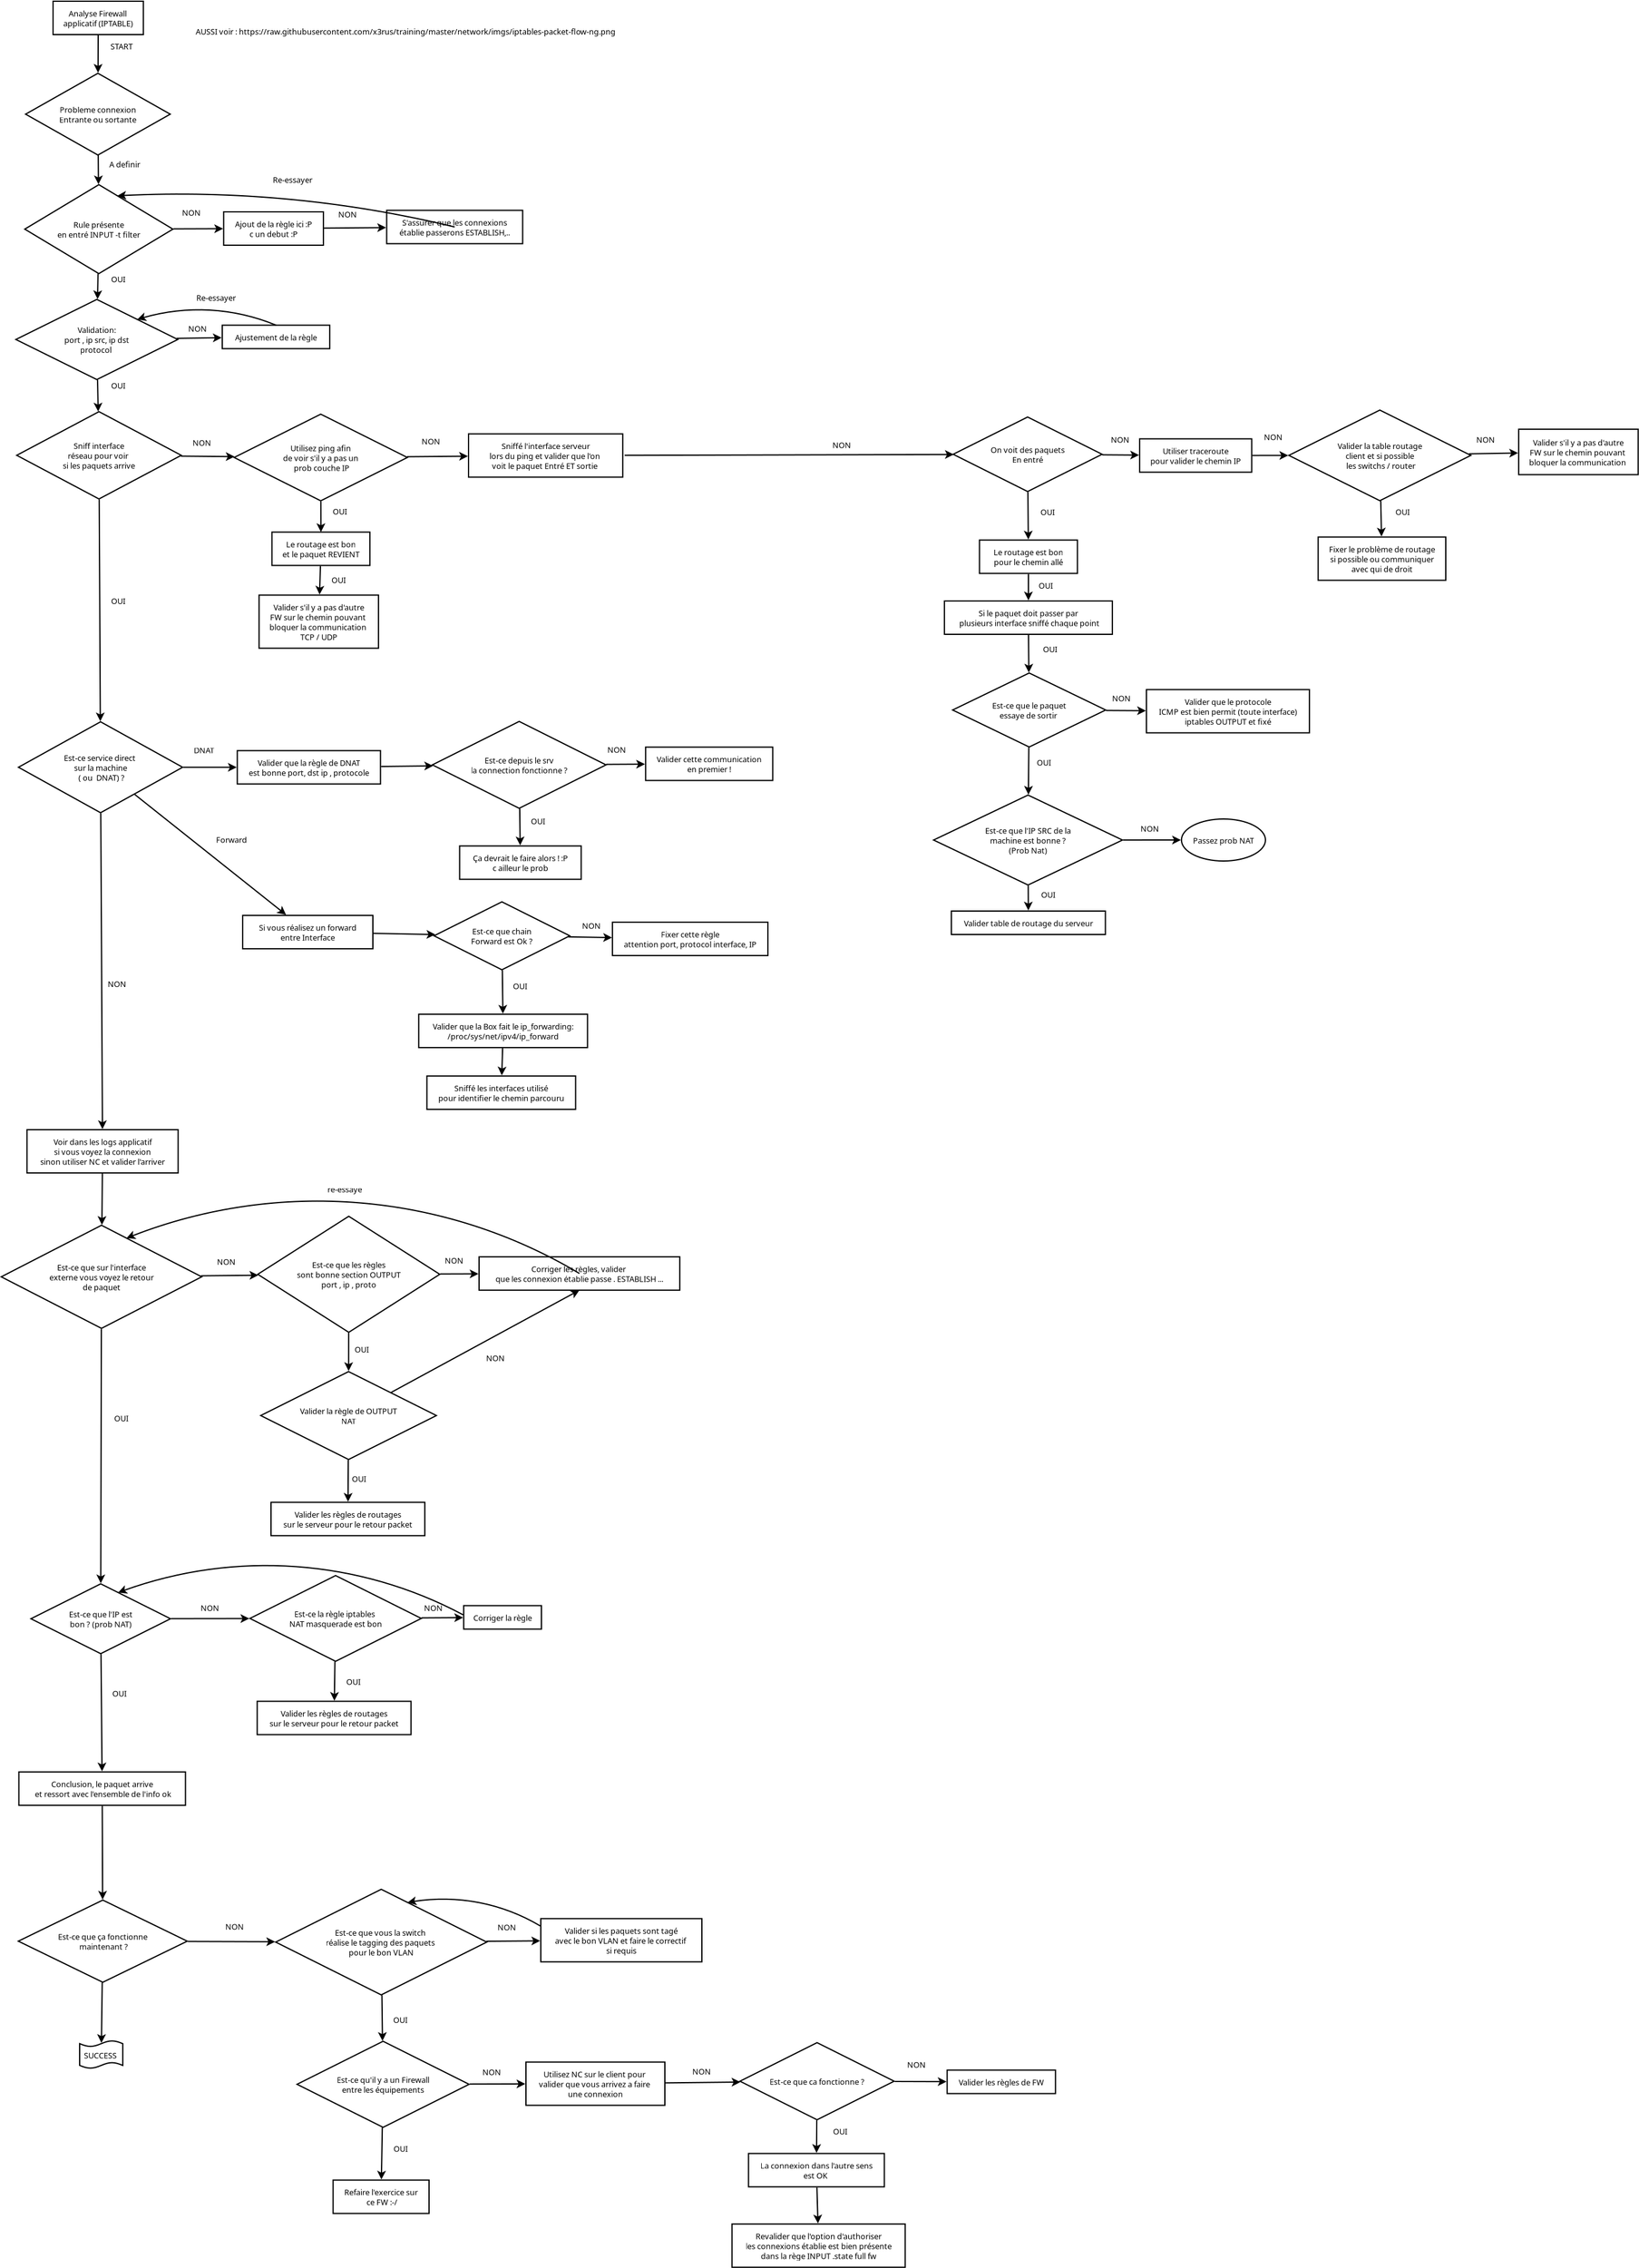 <?xml version="1.0" encoding="UTF-8"?>
<dia:diagram xmlns:dia="http://www.lysator.liu.se/~alla/dia/">
  <dia:layer name="Background" visible="true" active="true">
    <dia:object type="Flowchart - Box" version="0" id="O0">
      <dia:attribute name="obj_pos">
        <dia:point val="14.791,2.55"/>
      </dia:attribute>
      <dia:attribute name="obj_bb">
        <dia:rectangle val="14.741,2.5;22.159,5.3"/>
      </dia:attribute>
      <dia:attribute name="elem_corner">
        <dia:point val="14.791,2.55"/>
      </dia:attribute>
      <dia:attribute name="elem_width">
        <dia:real val="7.317"/>
      </dia:attribute>
      <dia:attribute name="elem_height">
        <dia:real val="2.7"/>
      </dia:attribute>
      <dia:attribute name="show_background">
        <dia:boolean val="true"/>
      </dia:attribute>
      <dia:attribute name="padding">
        <dia:real val="0.5"/>
      </dia:attribute>
      <dia:attribute name="text">
        <dia:composite type="text">
          <dia:attribute name="string">
            <dia:string>#Analyse Firewall
applicatif (IPTABLE)#</dia:string>
          </dia:attribute>
          <dia:attribute name="font">
            <dia:font family="sans" style="0" name="Helvetica"/>
          </dia:attribute>
          <dia:attribute name="height">
            <dia:real val="0.8"/>
          </dia:attribute>
          <dia:attribute name="pos">
            <dia:point val="18.45,3.695"/>
          </dia:attribute>
          <dia:attribute name="color">
            <dia:color val="#000000"/>
          </dia:attribute>
          <dia:attribute name="alignment">
            <dia:enum val="1"/>
          </dia:attribute>
        </dia:composite>
      </dia:attribute>
    </dia:object>
    <dia:object type="Flowchart - Diamond" version="0" id="O1">
      <dia:attribute name="obj_pos">
        <dia:point val="12.498,17.399"/>
      </dia:attribute>
      <dia:attribute name="obj_bb">
        <dia:rectangle val="12.448,17.349;24.55,24.65"/>
      </dia:attribute>
      <dia:attribute name="elem_corner">
        <dia:point val="12.498,17.399"/>
      </dia:attribute>
      <dia:attribute name="elem_width">
        <dia:real val="12.002"/>
      </dia:attribute>
      <dia:attribute name="elem_height">
        <dia:real val="7.201"/>
      </dia:attribute>
      <dia:attribute name="show_background">
        <dia:boolean val="true"/>
      </dia:attribute>
      <dia:attribute name="padding">
        <dia:real val="0.354"/>
      </dia:attribute>
      <dia:attribute name="text">
        <dia:composite type="text">
          <dia:attribute name="string">
            <dia:string>#Rule présente
en entré INPUT -t filter#</dia:string>
          </dia:attribute>
          <dia:attribute name="font">
            <dia:font family="sans" style="0" name="Helvetica"/>
          </dia:attribute>
          <dia:attribute name="height">
            <dia:real val="0.8"/>
          </dia:attribute>
          <dia:attribute name="pos">
            <dia:point val="18.499,20.794"/>
          </dia:attribute>
          <dia:attribute name="color">
            <dia:color val="#000000"/>
          </dia:attribute>
          <dia:attribute name="alignment">
            <dia:enum val="1"/>
          </dia:attribute>
        </dia:composite>
      </dia:attribute>
    </dia:object>
    <dia:object type="Flowchart - Box" version="0" id="O2">
      <dia:attribute name="obj_pos">
        <dia:point val="28.611,19.6"/>
      </dia:attribute>
      <dia:attribute name="obj_bb">
        <dia:rectangle val="28.561,19.55;36.739,22.35"/>
      </dia:attribute>
      <dia:attribute name="elem_corner">
        <dia:point val="28.611,19.6"/>
      </dia:attribute>
      <dia:attribute name="elem_width">
        <dia:real val="8.078"/>
      </dia:attribute>
      <dia:attribute name="elem_height">
        <dia:real val="2.7"/>
      </dia:attribute>
      <dia:attribute name="show_background">
        <dia:boolean val="true"/>
      </dia:attribute>
      <dia:attribute name="padding">
        <dia:real val="0.5"/>
      </dia:attribute>
      <dia:attribute name="text">
        <dia:composite type="text">
          <dia:attribute name="string">
            <dia:string>#Ajout de la règle ici :P
c un debut :P#</dia:string>
          </dia:attribute>
          <dia:attribute name="font">
            <dia:font family="sans" style="0" name="Helvetica"/>
          </dia:attribute>
          <dia:attribute name="height">
            <dia:real val="0.8"/>
          </dia:attribute>
          <dia:attribute name="pos">
            <dia:point val="32.65,20.745"/>
          </dia:attribute>
          <dia:attribute name="color">
            <dia:color val="#000000"/>
          </dia:attribute>
          <dia:attribute name="alignment">
            <dia:enum val="1"/>
          </dia:attribute>
        </dia:composite>
      </dia:attribute>
    </dia:object>
    <dia:object type="Flowchart - Diamond" version="0" id="O3">
      <dia:attribute name="obj_pos">
        <dia:point val="11.778,26.689"/>
      </dia:attribute>
      <dia:attribute name="obj_bb">
        <dia:rectangle val="11.728,26.639;24.941,33.226"/>
      </dia:attribute>
      <dia:attribute name="elem_corner">
        <dia:point val="11.778,26.689"/>
      </dia:attribute>
      <dia:attribute name="elem_width">
        <dia:real val="13.113"/>
      </dia:attribute>
      <dia:attribute name="elem_height">
        <dia:real val="6.487"/>
      </dia:attribute>
      <dia:attribute name="show_background">
        <dia:boolean val="true"/>
      </dia:attribute>
      <dia:attribute name="padding">
        <dia:real val="0.354"/>
      </dia:attribute>
      <dia:attribute name="text">
        <dia:composite type="text">
          <dia:attribute name="string">
            <dia:string>#Validation:
port , ip src, ip dst
protocol #</dia:string>
          </dia:attribute>
          <dia:attribute name="font">
            <dia:font family="sans" style="0" name="Helvetica"/>
          </dia:attribute>
          <dia:attribute name="height">
            <dia:real val="0.8"/>
          </dia:attribute>
          <dia:attribute name="pos">
            <dia:point val="18.334,29.327"/>
          </dia:attribute>
          <dia:attribute name="color">
            <dia:color val="#000000"/>
          </dia:attribute>
          <dia:attribute name="alignment">
            <dia:enum val="1"/>
          </dia:attribute>
        </dia:composite>
      </dia:attribute>
    </dia:object>
    <dia:object type="Flowchart - Diamond" version="0" id="O4">
      <dia:attribute name="obj_pos">
        <dia:point val="12.566,8.383"/>
      </dia:attribute>
      <dia:attribute name="obj_bb">
        <dia:rectangle val="12.516,8.333;24.331,15.052"/>
      </dia:attribute>
      <dia:attribute name="elem_corner">
        <dia:point val="12.566,8.383"/>
      </dia:attribute>
      <dia:attribute name="elem_width">
        <dia:real val="11.715"/>
      </dia:attribute>
      <dia:attribute name="elem_height">
        <dia:real val="6.619"/>
      </dia:attribute>
      <dia:attribute name="show_background">
        <dia:boolean val="true"/>
      </dia:attribute>
      <dia:attribute name="padding">
        <dia:real val="0.354"/>
      </dia:attribute>
      <dia:attribute name="text">
        <dia:composite type="text">
          <dia:attribute name="string">
            <dia:string>#Probleme connexion
Entrante ou sortante#</dia:string>
          </dia:attribute>
          <dia:attribute name="font">
            <dia:font family="sans" style="0" name="Helvetica"/>
          </dia:attribute>
          <dia:attribute name="height">
            <dia:real val="0.8"/>
          </dia:attribute>
          <dia:attribute name="pos">
            <dia:point val="18.423,11.487"/>
          </dia:attribute>
          <dia:attribute name="color">
            <dia:color val="#000000"/>
          </dia:attribute>
          <dia:attribute name="alignment">
            <dia:enum val="1"/>
          </dia:attribute>
        </dia:composite>
      </dia:attribute>
    </dia:object>
    <dia:object type="Flowchart - Box" version="0" id="O5">
      <dia:attribute name="obj_pos">
        <dia:point val="28.497,28.775"/>
      </dia:attribute>
      <dia:attribute name="obj_bb">
        <dia:rectangle val="28.448,28.725;37.252,30.725"/>
      </dia:attribute>
      <dia:attribute name="elem_corner">
        <dia:point val="28.497,28.775"/>
      </dia:attribute>
      <dia:attribute name="elem_width">
        <dia:real val="8.705"/>
      </dia:attribute>
      <dia:attribute name="elem_height">
        <dia:real val="1.9"/>
      </dia:attribute>
      <dia:attribute name="show_background">
        <dia:boolean val="true"/>
      </dia:attribute>
      <dia:attribute name="padding">
        <dia:real val="0.5"/>
      </dia:attribute>
      <dia:attribute name="text">
        <dia:composite type="text">
          <dia:attribute name="string">
            <dia:string>#Ajustement de la règle#</dia:string>
          </dia:attribute>
          <dia:attribute name="font">
            <dia:font family="sans" style="0" name="Helvetica"/>
          </dia:attribute>
          <dia:attribute name="height">
            <dia:real val="0.8"/>
          </dia:attribute>
          <dia:attribute name="pos">
            <dia:point val="32.85,29.92"/>
          </dia:attribute>
          <dia:attribute name="color">
            <dia:color val="#000000"/>
          </dia:attribute>
          <dia:attribute name="alignment">
            <dia:enum val="1"/>
          </dia:attribute>
        </dia:composite>
      </dia:attribute>
    </dia:object>
    <dia:object type="Flowchart - Diamond" version="0" id="O6">
      <dia:attribute name="obj_pos">
        <dia:point val="11.848,35.774"/>
      </dia:attribute>
      <dia:attribute name="obj_bb">
        <dia:rectangle val="11.798,35.724;25.223,42.893"/>
      </dia:attribute>
      <dia:attribute name="elem_corner">
        <dia:point val="11.848,35.774"/>
      </dia:attribute>
      <dia:attribute name="elem_width">
        <dia:real val="13.325"/>
      </dia:attribute>
      <dia:attribute name="elem_height">
        <dia:real val="7.069"/>
      </dia:attribute>
      <dia:attribute name="show_background">
        <dia:boolean val="true"/>
      </dia:attribute>
      <dia:attribute name="padding">
        <dia:real val="0.354"/>
      </dia:attribute>
      <dia:attribute name="text">
        <dia:composite type="text">
          <dia:attribute name="string">
            <dia:string>#Sniff interface
réseau pour voir 
si les paquets arrive#</dia:string>
          </dia:attribute>
          <dia:attribute name="font">
            <dia:font family="sans" style="0" name="Helvetica"/>
          </dia:attribute>
          <dia:attribute name="height">
            <dia:real val="0.8"/>
          </dia:attribute>
          <dia:attribute name="pos">
            <dia:point val="18.511,38.703"/>
          </dia:attribute>
          <dia:attribute name="color">
            <dia:color val="#000000"/>
          </dia:attribute>
          <dia:attribute name="alignment">
            <dia:enum val="1"/>
          </dia:attribute>
        </dia:composite>
      </dia:attribute>
    </dia:object>
    <dia:object type="Flowchart - Diamond" version="0" id="O7">
      <dia:attribute name="obj_pos">
        <dia:point val="29.457,35.978"/>
      </dia:attribute>
      <dia:attribute name="obj_bb">
        <dia:rectangle val="29.407,35.928;43.536,43.043"/>
      </dia:attribute>
      <dia:attribute name="elem_corner">
        <dia:point val="29.457,35.978"/>
      </dia:attribute>
      <dia:attribute name="elem_width">
        <dia:real val="14.029"/>
      </dia:attribute>
      <dia:attribute name="elem_height">
        <dia:real val="7.014"/>
      </dia:attribute>
      <dia:attribute name="show_background">
        <dia:boolean val="true"/>
      </dia:attribute>
      <dia:attribute name="padding">
        <dia:real val="0.354"/>
      </dia:attribute>
      <dia:attribute name="text">
        <dia:composite type="text">
          <dia:attribute name="string">
            <dia:string>#Utilisez ping afin
de voir s'il y a pas un
 prob couche IP#</dia:string>
          </dia:attribute>
          <dia:attribute name="font">
            <dia:font family="sans" style="0" name="Helvetica"/>
          </dia:attribute>
          <dia:attribute name="height">
            <dia:real val="0.8"/>
          </dia:attribute>
          <dia:attribute name="pos">
            <dia:point val="36.471,38.881"/>
          </dia:attribute>
          <dia:attribute name="color">
            <dia:color val="#000000"/>
          </dia:attribute>
          <dia:attribute name="alignment">
            <dia:enum val="1"/>
          </dia:attribute>
        </dia:composite>
      </dia:attribute>
    </dia:object>
    <dia:object type="Flowchart - Box" version="0" id="O8">
      <dia:attribute name="obj_pos">
        <dia:point val="32.52,45.525"/>
      </dia:attribute>
      <dia:attribute name="obj_bb">
        <dia:rectangle val="32.47,45.475;40.505,48.275"/>
      </dia:attribute>
      <dia:attribute name="elem_corner">
        <dia:point val="32.52,45.525"/>
      </dia:attribute>
      <dia:attribute name="elem_width">
        <dia:real val="7.935"/>
      </dia:attribute>
      <dia:attribute name="elem_height">
        <dia:real val="2.7"/>
      </dia:attribute>
      <dia:attribute name="show_background">
        <dia:boolean val="true"/>
      </dia:attribute>
      <dia:attribute name="padding">
        <dia:real val="0.5"/>
      </dia:attribute>
      <dia:attribute name="text">
        <dia:composite type="text">
          <dia:attribute name="string">
            <dia:string>#Le routage est bon
et le paquet REVIENT#</dia:string>
          </dia:attribute>
          <dia:attribute name="font">
            <dia:font family="sans" style="0" name="Helvetica"/>
          </dia:attribute>
          <dia:attribute name="height">
            <dia:real val="0.8"/>
          </dia:attribute>
          <dia:attribute name="pos">
            <dia:point val="36.487,46.67"/>
          </dia:attribute>
          <dia:attribute name="color">
            <dia:color val="#000000"/>
          </dia:attribute>
          <dia:attribute name="alignment">
            <dia:enum val="1"/>
          </dia:attribute>
        </dia:composite>
      </dia:attribute>
    </dia:object>
    <dia:object type="Flowchart - Diamond" version="0" id="O9">
      <dia:attribute name="obj_pos">
        <dia:point val="114.881,35.647"/>
      </dia:attribute>
      <dia:attribute name="obj_bb">
        <dia:rectangle val="114.831,35.596;129.672,43.033"/>
      </dia:attribute>
      <dia:attribute name="elem_corner">
        <dia:point val="114.881,35.647"/>
      </dia:attribute>
      <dia:attribute name="elem_width">
        <dia:real val="14.741"/>
      </dia:attribute>
      <dia:attribute name="elem_height">
        <dia:real val="7.336"/>
      </dia:attribute>
      <dia:attribute name="show_background">
        <dia:boolean val="true"/>
      </dia:attribute>
      <dia:attribute name="padding">
        <dia:real val="0.354"/>
      </dia:attribute>
      <dia:attribute name="text">
        <dia:composite type="text">
          <dia:attribute name="string">
            <dia:string>#Valider la table routage
client et si possible
 les switchs / router#</dia:string>
          </dia:attribute>
          <dia:attribute name="font">
            <dia:font family="sans" style="0" name="Helvetica"/>
          </dia:attribute>
          <dia:attribute name="height">
            <dia:real val="0.8"/>
          </dia:attribute>
          <dia:attribute name="pos">
            <dia:point val="122.252,38.71"/>
          </dia:attribute>
          <dia:attribute name="color">
            <dia:color val="#000000"/>
          </dia:attribute>
          <dia:attribute name="alignment">
            <dia:enum val="1"/>
          </dia:attribute>
        </dia:composite>
      </dia:attribute>
    </dia:object>
    <dia:object type="Flowchart - Box" version="0" id="O10">
      <dia:attribute name="obj_pos">
        <dia:point val="102.8,37.975"/>
      </dia:attribute>
      <dia:attribute name="obj_bb">
        <dia:rectangle val="102.75,37.925;111.925,40.725"/>
      </dia:attribute>
      <dia:attribute name="elem_corner">
        <dia:point val="102.8,37.975"/>
      </dia:attribute>
      <dia:attribute name="elem_width">
        <dia:real val="9.075"/>
      </dia:attribute>
      <dia:attribute name="elem_height">
        <dia:real val="2.7"/>
      </dia:attribute>
      <dia:attribute name="show_background">
        <dia:boolean val="true"/>
      </dia:attribute>
      <dia:attribute name="padding">
        <dia:real val="0.5"/>
      </dia:attribute>
      <dia:attribute name="text">
        <dia:composite type="text">
          <dia:attribute name="string">
            <dia:string>#Utiliser traceroute
pour valider le chemin IP#</dia:string>
          </dia:attribute>
          <dia:attribute name="font">
            <dia:font family="sans" style="0" name="Helvetica"/>
          </dia:attribute>
          <dia:attribute name="height">
            <dia:real val="0.8"/>
          </dia:attribute>
          <dia:attribute name="pos">
            <dia:point val="107.337,39.12"/>
          </dia:attribute>
          <dia:attribute name="color">
            <dia:color val="#000000"/>
          </dia:attribute>
          <dia:attribute name="alignment">
            <dia:enum val="1"/>
          </dia:attribute>
        </dia:composite>
      </dia:attribute>
    </dia:object>
    <dia:object type="Flowchart - Box" version="0" id="O11">
      <dia:attribute name="obj_pos">
        <dia:point val="31.476,50.625"/>
      </dia:attribute>
      <dia:attribute name="obj_bb">
        <dia:rectangle val="31.426,50.575;41.201,54.975"/>
      </dia:attribute>
      <dia:attribute name="elem_corner">
        <dia:point val="31.476,50.625"/>
      </dia:attribute>
      <dia:attribute name="elem_width">
        <dia:real val="9.675"/>
      </dia:attribute>
      <dia:attribute name="elem_height">
        <dia:real val="4.3"/>
      </dia:attribute>
      <dia:attribute name="show_background">
        <dia:boolean val="true"/>
      </dia:attribute>
      <dia:attribute name="padding">
        <dia:real val="0.5"/>
      </dia:attribute>
      <dia:attribute name="text">
        <dia:composite type="text">
          <dia:attribute name="string">
            <dia:string>#Valider s'il y a pas d'autre
FW sur le chemin pouvant 
bloquer la communication 
TCP / UDP#</dia:string>
          </dia:attribute>
          <dia:attribute name="font">
            <dia:font family="sans" style="0" name="Helvetica"/>
          </dia:attribute>
          <dia:attribute name="height">
            <dia:real val="0.8"/>
          </dia:attribute>
          <dia:attribute name="pos">
            <dia:point val="36.314,51.77"/>
          </dia:attribute>
          <dia:attribute name="color">
            <dia:color val="#000000"/>
          </dia:attribute>
          <dia:attribute name="alignment">
            <dia:enum val="1"/>
          </dia:attribute>
        </dia:composite>
      </dia:attribute>
    </dia:object>
    <dia:object type="Flowchart - Box" version="0" id="O12">
      <dia:attribute name="obj_pos">
        <dia:point val="117.258,45.925"/>
      </dia:attribute>
      <dia:attribute name="obj_bb">
        <dia:rectangle val="117.208,45.875;127.643,49.475"/>
      </dia:attribute>
      <dia:attribute name="elem_corner">
        <dia:point val="117.258,45.925"/>
      </dia:attribute>
      <dia:attribute name="elem_width">
        <dia:real val="10.335"/>
      </dia:attribute>
      <dia:attribute name="elem_height">
        <dia:real val="3.5"/>
      </dia:attribute>
      <dia:attribute name="show_background">
        <dia:boolean val="true"/>
      </dia:attribute>
      <dia:attribute name="padding">
        <dia:real val="0.5"/>
      </dia:attribute>
      <dia:attribute name="text">
        <dia:composite type="text">
          <dia:attribute name="string">
            <dia:string>#Fixer le problème de routage
si possible ou communiquer
avec qui de droit#</dia:string>
          </dia:attribute>
          <dia:attribute name="font">
            <dia:font family="sans" style="0" name="Helvetica"/>
          </dia:attribute>
          <dia:attribute name="height">
            <dia:real val="0.8"/>
          </dia:attribute>
          <dia:attribute name="pos">
            <dia:point val="122.426,47.07"/>
          </dia:attribute>
          <dia:attribute name="color">
            <dia:color val="#000000"/>
          </dia:attribute>
          <dia:attribute name="alignment">
            <dia:enum val="1"/>
          </dia:attribute>
        </dia:composite>
      </dia:attribute>
    </dia:object>
    <dia:object type="Flowchart - Box" version="0" id="O13">
      <dia:attribute name="obj_pos">
        <dia:point val="133.5,37.195"/>
      </dia:attribute>
      <dia:attribute name="obj_bb">
        <dia:rectangle val="133.45,37.145;143.225,40.925"/>
      </dia:attribute>
      <dia:attribute name="elem_corner">
        <dia:point val="133.5,37.195"/>
      </dia:attribute>
      <dia:attribute name="elem_width">
        <dia:real val="9.675"/>
      </dia:attribute>
      <dia:attribute name="elem_height">
        <dia:real val="3.68"/>
      </dia:attribute>
      <dia:attribute name="show_background">
        <dia:boolean val="true"/>
      </dia:attribute>
      <dia:attribute name="padding">
        <dia:real val="0.5"/>
      </dia:attribute>
      <dia:attribute name="text">
        <dia:composite type="text">
          <dia:attribute name="string">
            <dia:string>#Valider s'il y a pas d'autre
FW sur le chemin pouvant 
bloquer la communication #</dia:string>
          </dia:attribute>
          <dia:attribute name="font">
            <dia:font family="sans" style="0" name="Helvetica"/>
          </dia:attribute>
          <dia:attribute name="height">
            <dia:real val="0.8"/>
          </dia:attribute>
          <dia:attribute name="pos">
            <dia:point val="138.338,38.43"/>
          </dia:attribute>
          <dia:attribute name="color">
            <dia:color val="#000000"/>
          </dia:attribute>
          <dia:attribute name="alignment">
            <dia:enum val="1"/>
          </dia:attribute>
        </dia:composite>
      </dia:attribute>
    </dia:object>
    <dia:object type="Flowchart - Box" version="0" id="O14">
      <dia:attribute name="obj_pos">
        <dia:point val="48.443,37.575"/>
      </dia:attribute>
      <dia:attribute name="obj_bb">
        <dia:rectangle val="48.393,37.525;60.983,41.125"/>
      </dia:attribute>
      <dia:attribute name="elem_corner">
        <dia:point val="48.443,37.575"/>
      </dia:attribute>
      <dia:attribute name="elem_width">
        <dia:real val="12.49"/>
      </dia:attribute>
      <dia:attribute name="elem_height">
        <dia:real val="3.5"/>
      </dia:attribute>
      <dia:attribute name="show_background">
        <dia:boolean val="true"/>
      </dia:attribute>
      <dia:attribute name="padding">
        <dia:real val="0.5"/>
      </dia:attribute>
      <dia:attribute name="text">
        <dia:composite type="text">
          <dia:attribute name="string">
            <dia:string>#Sniffé l'interface serveur
lors du ping et valider que l'on 
voit le paquet Entré ET sortie #</dia:string>
          </dia:attribute>
          <dia:attribute name="font">
            <dia:font family="sans" style="0" name="Helvetica"/>
          </dia:attribute>
          <dia:attribute name="height">
            <dia:real val="0.8"/>
          </dia:attribute>
          <dia:attribute name="pos">
            <dia:point val="54.688,38.72"/>
          </dia:attribute>
          <dia:attribute name="color">
            <dia:color val="#000000"/>
          </dia:attribute>
          <dia:attribute name="alignment">
            <dia:enum val="1"/>
          </dia:attribute>
        </dia:composite>
      </dia:attribute>
    </dia:object>
    <dia:object type="Flowchart - Diamond" version="0" id="O15">
      <dia:attribute name="obj_pos">
        <dia:point val="87.693,36.209"/>
      </dia:attribute>
      <dia:attribute name="obj_bb">
        <dia:rectangle val="87.643,36.159;99.807,42.291"/>
      </dia:attribute>
      <dia:attribute name="elem_corner">
        <dia:point val="87.693,36.209"/>
      </dia:attribute>
      <dia:attribute name="elem_width">
        <dia:real val="12.064"/>
      </dia:attribute>
      <dia:attribute name="elem_height">
        <dia:real val="6.032"/>
      </dia:attribute>
      <dia:attribute name="show_background">
        <dia:boolean val="true"/>
      </dia:attribute>
      <dia:attribute name="padding">
        <dia:real val="0.354"/>
      </dia:attribute>
      <dia:attribute name="text">
        <dia:composite type="text">
          <dia:attribute name="string">
            <dia:string>#On voit des paquets
En entré#</dia:string>
          </dia:attribute>
          <dia:attribute name="font">
            <dia:font family="sans" style="0" name="Helvetica"/>
          </dia:attribute>
          <dia:attribute name="height">
            <dia:real val="0.8"/>
          </dia:attribute>
          <dia:attribute name="pos">
            <dia:point val="93.725,39.02"/>
          </dia:attribute>
          <dia:attribute name="color">
            <dia:color val="#000000"/>
          </dia:attribute>
          <dia:attribute name="alignment">
            <dia:enum val="1"/>
          </dia:attribute>
        </dia:composite>
      </dia:attribute>
    </dia:object>
    <dia:object type="Flowchart - Box" version="0" id="O16">
      <dia:attribute name="obj_pos">
        <dia:point val="89.825,46.17"/>
      </dia:attribute>
      <dia:attribute name="obj_bb">
        <dia:rectangle val="89.775,46.12;97.81,48.92"/>
      </dia:attribute>
      <dia:attribute name="elem_corner">
        <dia:point val="89.825,46.17"/>
      </dia:attribute>
      <dia:attribute name="elem_width">
        <dia:real val="7.935"/>
      </dia:attribute>
      <dia:attribute name="elem_height">
        <dia:real val="2.7"/>
      </dia:attribute>
      <dia:attribute name="show_background">
        <dia:boolean val="true"/>
      </dia:attribute>
      <dia:attribute name="padding">
        <dia:real val="0.5"/>
      </dia:attribute>
      <dia:attribute name="text">
        <dia:composite type="text">
          <dia:attribute name="string">
            <dia:string>#Le routage est bon
pour le chemin allé#</dia:string>
          </dia:attribute>
          <dia:attribute name="font">
            <dia:font family="sans" style="0" name="Helvetica"/>
          </dia:attribute>
          <dia:attribute name="height">
            <dia:real val="0.8"/>
          </dia:attribute>
          <dia:attribute name="pos">
            <dia:point val="93.793,47.315"/>
          </dia:attribute>
          <dia:attribute name="color">
            <dia:color val="#000000"/>
          </dia:attribute>
          <dia:attribute name="alignment">
            <dia:enum val="1"/>
          </dia:attribute>
        </dia:composite>
      </dia:attribute>
    </dia:object>
    <dia:object type="Flowchart - Box" version="0" id="O17">
      <dia:attribute name="obj_pos">
        <dia:point val="86.986,51.1"/>
      </dia:attribute>
      <dia:attribute name="obj_bb">
        <dia:rectangle val="86.936,51.05;100.639,53.85"/>
      </dia:attribute>
      <dia:attribute name="elem_corner">
        <dia:point val="86.986,51.1"/>
      </dia:attribute>
      <dia:attribute name="elem_width">
        <dia:real val="13.602"/>
      </dia:attribute>
      <dia:attribute name="elem_height">
        <dia:real val="2.7"/>
      </dia:attribute>
      <dia:attribute name="show_background">
        <dia:boolean val="true"/>
      </dia:attribute>
      <dia:attribute name="padding">
        <dia:real val="0.5"/>
      </dia:attribute>
      <dia:attribute name="text">
        <dia:composite type="text">
          <dia:attribute name="string">
            <dia:string>#Si le paquet doit passer par
 plusieurs interface sniffé chaque point#</dia:string>
          </dia:attribute>
          <dia:attribute name="font">
            <dia:font family="sans" style="0" name="Helvetica"/>
          </dia:attribute>
          <dia:attribute name="height">
            <dia:real val="0.8"/>
          </dia:attribute>
          <dia:attribute name="pos">
            <dia:point val="93.787,52.245"/>
          </dia:attribute>
          <dia:attribute name="color">
            <dia:color val="#000000"/>
          </dia:attribute>
          <dia:attribute name="alignment">
            <dia:enum val="1"/>
          </dia:attribute>
        </dia:composite>
      </dia:attribute>
    </dia:object>
    <dia:object type="Flowchart - Diamond" version="0" id="O18">
      <dia:attribute name="obj_pos">
        <dia:point val="87.651,56.931"/>
      </dia:attribute>
      <dia:attribute name="obj_bb">
        <dia:rectangle val="87.601,56.882;100.099,62.973"/>
      </dia:attribute>
      <dia:attribute name="elem_corner">
        <dia:point val="87.651,56.931"/>
      </dia:attribute>
      <dia:attribute name="elem_width">
        <dia:real val="12.398"/>
      </dia:attribute>
      <dia:attribute name="elem_height">
        <dia:real val="5.991"/>
      </dia:attribute>
      <dia:attribute name="show_background">
        <dia:boolean val="true"/>
      </dia:attribute>
      <dia:attribute name="padding">
        <dia:real val="0.354"/>
      </dia:attribute>
      <dia:attribute name="text">
        <dia:composite type="text">
          <dia:attribute name="string">
            <dia:string>#Est-ce que le paquet
essaye de sortir #</dia:string>
          </dia:attribute>
          <dia:attribute name="font">
            <dia:font family="sans" style="0" name="Helvetica"/>
          </dia:attribute>
          <dia:attribute name="height">
            <dia:real val="0.8"/>
          </dia:attribute>
          <dia:attribute name="pos">
            <dia:point val="93.85,59.722"/>
          </dia:attribute>
          <dia:attribute name="color">
            <dia:color val="#000000"/>
          </dia:attribute>
          <dia:attribute name="alignment">
            <dia:enum val="1"/>
          </dia:attribute>
        </dia:composite>
      </dia:attribute>
    </dia:object>
    <dia:object type="Flowchart - Box" version="0" id="O19">
      <dia:attribute name="obj_pos">
        <dia:point val="103.35,58.275"/>
      </dia:attribute>
      <dia:attribute name="obj_bb">
        <dia:rectangle val="103.3,58.225;116.602,61.825"/>
      </dia:attribute>
      <dia:attribute name="elem_corner">
        <dia:point val="103.35,58.275"/>
      </dia:attribute>
      <dia:attribute name="elem_width">
        <dia:real val="13.202"/>
      </dia:attribute>
      <dia:attribute name="elem_height">
        <dia:real val="3.5"/>
      </dia:attribute>
      <dia:attribute name="show_background">
        <dia:boolean val="true"/>
      </dia:attribute>
      <dia:attribute name="padding">
        <dia:real val="0.5"/>
      </dia:attribute>
      <dia:attribute name="text">
        <dia:composite type="text">
          <dia:attribute name="string">
            <dia:string>#Valider que le protocole
ICMP est bien permit (toute interface)
iptables OUTPUT et fixé#</dia:string>
          </dia:attribute>
          <dia:attribute name="font">
            <dia:font family="sans" style="0" name="Helvetica"/>
          </dia:attribute>
          <dia:attribute name="height">
            <dia:real val="0.8"/>
          </dia:attribute>
          <dia:attribute name="pos">
            <dia:point val="109.951,59.42"/>
          </dia:attribute>
          <dia:attribute name="color">
            <dia:color val="#000000"/>
          </dia:attribute>
          <dia:attribute name="alignment">
            <dia:enum val="1"/>
          </dia:attribute>
        </dia:composite>
      </dia:attribute>
    </dia:object>
    <dia:object type="Flowchart - Diamond" version="0" id="O20">
      <dia:attribute name="obj_pos">
        <dia:point val="86.109,66.813"/>
      </dia:attribute>
      <dia:attribute name="obj_bb">
        <dia:rectangle val="86.059,66.763;101.456,74.144"/>
      </dia:attribute>
      <dia:attribute name="elem_corner">
        <dia:point val="86.109,66.813"/>
      </dia:attribute>
      <dia:attribute name="elem_width">
        <dia:real val="15.297"/>
      </dia:attribute>
      <dia:attribute name="elem_height">
        <dia:real val="7.281"/>
      </dia:attribute>
      <dia:attribute name="show_background">
        <dia:boolean val="true"/>
      </dia:attribute>
      <dia:attribute name="padding">
        <dia:real val="0.354"/>
      </dia:attribute>
      <dia:attribute name="text">
        <dia:composite type="text">
          <dia:attribute name="string">
            <dia:string>#Est-ce que l'IP SRC de la
machine est bonne ?
(Prob Nat)#</dia:string>
          </dia:attribute>
          <dia:attribute name="font">
            <dia:font family="sans" style="0" name="Helvetica"/>
          </dia:attribute>
          <dia:attribute name="height">
            <dia:real val="0.8"/>
          </dia:attribute>
          <dia:attribute name="pos">
            <dia:point val="93.757,69.849"/>
          </dia:attribute>
          <dia:attribute name="color">
            <dia:color val="#000000"/>
          </dia:attribute>
          <dia:attribute name="alignment">
            <dia:enum val="1"/>
          </dia:attribute>
        </dia:composite>
      </dia:attribute>
    </dia:object>
    <dia:object type="Flowchart - Ellipse" version="0" id="O21">
      <dia:attribute name="obj_pos">
        <dia:point val="106.187,68.75"/>
      </dia:attribute>
      <dia:attribute name="obj_bb">
        <dia:rectangle val="106.137,68.7;113.038,72.2"/>
      </dia:attribute>
      <dia:attribute name="elem_corner">
        <dia:point val="106.187,68.75"/>
      </dia:attribute>
      <dia:attribute name="elem_width">
        <dia:real val="6.801"/>
      </dia:attribute>
      <dia:attribute name="elem_height">
        <dia:real val="3.401"/>
      </dia:attribute>
      <dia:attribute name="show_background">
        <dia:boolean val="true"/>
      </dia:attribute>
      <dia:attribute name="padding">
        <dia:real val="0.354"/>
      </dia:attribute>
      <dia:attribute name="text">
        <dia:composite type="text">
          <dia:attribute name="string">
            <dia:string>#Passez prob NAT#</dia:string>
          </dia:attribute>
          <dia:attribute name="font">
            <dia:font family="sans" style="0" name="Helvetica"/>
          </dia:attribute>
          <dia:attribute name="height">
            <dia:real val="0.8"/>
          </dia:attribute>
          <dia:attribute name="pos">
            <dia:point val="109.588,70.645"/>
          </dia:attribute>
          <dia:attribute name="color">
            <dia:color val="#000000"/>
          </dia:attribute>
          <dia:attribute name="alignment">
            <dia:enum val="1"/>
          </dia:attribute>
        </dia:composite>
      </dia:attribute>
    </dia:object>
    <dia:object type="Standard - Line" version="0" id="O22">
      <dia:attribute name="obj_pos">
        <dia:point val="101.456,70.452"/>
      </dia:attribute>
      <dia:attribute name="obj_bb">
        <dia:rectangle val="101.406,70.089;106.25,70.813"/>
      </dia:attribute>
      <dia:attribute name="conn_endpoints">
        <dia:point val="101.456,70.452"/>
        <dia:point val="106.138,70.451"/>
      </dia:attribute>
      <dia:attribute name="numcp">
        <dia:int val="1"/>
      </dia:attribute>
      <dia:attribute name="end_arrow">
        <dia:enum val="22"/>
      </dia:attribute>
      <dia:attribute name="end_arrow_length">
        <dia:real val="0.5"/>
      </dia:attribute>
      <dia:attribute name="end_arrow_width">
        <dia:real val="0.5"/>
      </dia:attribute>
      <dia:connections>
        <dia:connection handle="0" to="O20" connection="16"/>
        <dia:connection handle="1" to="O21" connection="16"/>
      </dia:connections>
    </dia:object>
    <dia:object type="Flowchart - Box" version="0" id="O23">
      <dia:attribute name="obj_pos">
        <dia:point val="87.551,76.2"/>
      </dia:attribute>
      <dia:attribute name="obj_bb">
        <dia:rectangle val="87.501,76.15;100.074,78.15"/>
      </dia:attribute>
      <dia:attribute name="elem_corner">
        <dia:point val="87.551,76.2"/>
      </dia:attribute>
      <dia:attribute name="elem_width">
        <dia:real val="12.473"/>
      </dia:attribute>
      <dia:attribute name="elem_height">
        <dia:real val="1.9"/>
      </dia:attribute>
      <dia:attribute name="show_background">
        <dia:boolean val="true"/>
      </dia:attribute>
      <dia:attribute name="padding">
        <dia:real val="0.5"/>
      </dia:attribute>
      <dia:attribute name="text">
        <dia:composite type="text">
          <dia:attribute name="string">
            <dia:string>#Valider table de routage du serveur#</dia:string>
          </dia:attribute>
          <dia:attribute name="font">
            <dia:font family="sans" style="0" name="Helvetica"/>
          </dia:attribute>
          <dia:attribute name="height">
            <dia:real val="0.8"/>
          </dia:attribute>
          <dia:attribute name="pos">
            <dia:point val="93.788,77.345"/>
          </dia:attribute>
          <dia:attribute name="color">
            <dia:color val="#000000"/>
          </dia:attribute>
          <dia:attribute name="alignment">
            <dia:enum val="1"/>
          </dia:attribute>
        </dia:composite>
      </dia:attribute>
    </dia:object>
    <dia:object type="Standard - Line" version="0" id="O24">
      <dia:attribute name="obj_pos">
        <dia:point val="93.774,74.136"/>
      </dia:attribute>
      <dia:attribute name="obj_bb">
        <dia:rectangle val="93.418,74.086;94.142,76.264"/>
      </dia:attribute>
      <dia:attribute name="conn_endpoints">
        <dia:point val="93.774,74.136"/>
        <dia:point val="93.783,76.153"/>
      </dia:attribute>
      <dia:attribute name="numcp">
        <dia:int val="1"/>
      </dia:attribute>
      <dia:attribute name="end_arrow">
        <dia:enum val="22"/>
      </dia:attribute>
      <dia:attribute name="end_arrow_length">
        <dia:real val="0.5"/>
      </dia:attribute>
      <dia:attribute name="end_arrow_width">
        <dia:real val="0.5"/>
      </dia:attribute>
      <dia:connections>
        <dia:connection handle="0" to="O20" connection="16"/>
        <dia:connection handle="1" to="O23" connection="16"/>
      </dia:connections>
    </dia:object>
    <dia:object type="Flowchart - Diamond" version="0" id="O25">
      <dia:attribute name="obj_pos">
        <dia:point val="11.989,60.881"/>
      </dia:attribute>
      <dia:attribute name="obj_bb">
        <dia:rectangle val="11.939,60.831;25.336,68.293"/>
      </dia:attribute>
      <dia:attribute name="elem_corner">
        <dia:point val="11.989,60.881"/>
      </dia:attribute>
      <dia:attribute name="elem_width">
        <dia:real val="13.297"/>
      </dia:attribute>
      <dia:attribute name="elem_height">
        <dia:real val="7.362"/>
      </dia:attribute>
      <dia:attribute name="show_background">
        <dia:boolean val="true"/>
      </dia:attribute>
      <dia:attribute name="padding">
        <dia:real val="0.354"/>
      </dia:attribute>
      <dia:attribute name="text">
        <dia:composite type="text">
          <dia:attribute name="string">
            <dia:string>#Est-ce service direct 
sur la machine
 ( ou  DNAT) ?#</dia:string>
          </dia:attribute>
          <dia:attribute name="font">
            <dia:font family="sans" style="0" name="Helvetica"/>
          </dia:attribute>
          <dia:attribute name="height">
            <dia:real val="0.8"/>
          </dia:attribute>
          <dia:attribute name="pos">
            <dia:point val="18.638,63.957"/>
          </dia:attribute>
          <dia:attribute name="color">
            <dia:color val="#000000"/>
          </dia:attribute>
          <dia:attribute name="alignment">
            <dia:enum val="1"/>
          </dia:attribute>
        </dia:composite>
      </dia:attribute>
    </dia:object>
    <dia:object type="Flowchart - Box" version="0" id="O26">
      <dia:attribute name="obj_pos">
        <dia:point val="29.714,63.217"/>
      </dia:attribute>
      <dia:attribute name="obj_bb">
        <dia:rectangle val="29.664,63.167;41.361,65.967"/>
      </dia:attribute>
      <dia:attribute name="elem_corner">
        <dia:point val="29.714,63.217"/>
      </dia:attribute>
      <dia:attribute name="elem_width">
        <dia:real val="11.598"/>
      </dia:attribute>
      <dia:attribute name="elem_height">
        <dia:real val="2.7"/>
      </dia:attribute>
      <dia:attribute name="show_background">
        <dia:boolean val="true"/>
      </dia:attribute>
      <dia:attribute name="padding">
        <dia:real val="0.5"/>
      </dia:attribute>
      <dia:attribute name="text">
        <dia:composite type="text">
          <dia:attribute name="string">
            <dia:string>#Valider que la règle de DNAT
est bonne port, dst ip , protocole#</dia:string>
          </dia:attribute>
          <dia:attribute name="font">
            <dia:font family="sans" style="0" name="Helvetica"/>
          </dia:attribute>
          <dia:attribute name="height">
            <dia:real val="0.8"/>
          </dia:attribute>
          <dia:attribute name="pos">
            <dia:point val="35.513,64.362"/>
          </dia:attribute>
          <dia:attribute name="color">
            <dia:color val="#000000"/>
          </dia:attribute>
          <dia:attribute name="alignment">
            <dia:enum val="1"/>
          </dia:attribute>
        </dia:composite>
      </dia:attribute>
    </dia:object>
    <dia:object type="Flowchart - Diamond" version="0" id="O27">
      <dia:attribute name="obj_pos">
        <dia:point val="45.511,60.851"/>
      </dia:attribute>
      <dia:attribute name="obj_bb">
        <dia:rectangle val="45.461,60.801;59.628,67.934"/>
      </dia:attribute>
      <dia:attribute name="elem_corner">
        <dia:point val="45.511,60.851"/>
      </dia:attribute>
      <dia:attribute name="elem_width">
        <dia:real val="14.066"/>
      </dia:attribute>
      <dia:attribute name="elem_height">
        <dia:real val="7.033"/>
      </dia:attribute>
      <dia:attribute name="show_background">
        <dia:boolean val="true"/>
      </dia:attribute>
      <dia:attribute name="padding">
        <dia:real val="0.354"/>
      </dia:attribute>
      <dia:attribute name="text">
        <dia:composite type="text">
          <dia:attribute name="string">
            <dia:string>#Est-ce depuis le srv
la connection fonctionne ?#</dia:string>
          </dia:attribute>
          <dia:attribute name="font">
            <dia:font family="sans" style="0" name="Helvetica"/>
          </dia:attribute>
          <dia:attribute name="height">
            <dia:real val="0.8"/>
          </dia:attribute>
          <dia:attribute name="pos">
            <dia:point val="52.545,64.162"/>
          </dia:attribute>
          <dia:attribute name="color">
            <dia:color val="#000000"/>
          </dia:attribute>
          <dia:attribute name="alignment">
            <dia:enum val="1"/>
          </dia:attribute>
        </dia:composite>
      </dia:attribute>
    </dia:object>
    <dia:object type="Flowchart - Box" version="0" id="O28">
      <dia:attribute name="obj_pos">
        <dia:point val="62.784,62.931"/>
      </dia:attribute>
      <dia:attribute name="obj_bb">
        <dia:rectangle val="62.734,62.881;73.129,65.681"/>
      </dia:attribute>
      <dia:attribute name="elem_corner">
        <dia:point val="62.784,62.931"/>
      </dia:attribute>
      <dia:attribute name="elem_width">
        <dia:real val="10.295"/>
      </dia:attribute>
      <dia:attribute name="elem_height">
        <dia:real val="2.7"/>
      </dia:attribute>
      <dia:attribute name="show_background">
        <dia:boolean val="true"/>
      </dia:attribute>
      <dia:attribute name="padding">
        <dia:real val="0.5"/>
      </dia:attribute>
      <dia:attribute name="text">
        <dia:composite type="text">
          <dia:attribute name="string">
            <dia:string>#Valider cette communication
en premier !#</dia:string>
          </dia:attribute>
          <dia:attribute name="font">
            <dia:font family="sans" style="0" name="Helvetica"/>
          </dia:attribute>
          <dia:attribute name="height">
            <dia:real val="0.8"/>
          </dia:attribute>
          <dia:attribute name="pos">
            <dia:point val="67.931,64.076"/>
          </dia:attribute>
          <dia:attribute name="color">
            <dia:color val="#000000"/>
          </dia:attribute>
          <dia:attribute name="alignment">
            <dia:enum val="1"/>
          </dia:attribute>
        </dia:composite>
      </dia:attribute>
    </dia:object>
    <dia:object type="Flowchart - Box" version="0" id="O29">
      <dia:attribute name="obj_pos">
        <dia:point val="47.721,70.931"/>
      </dia:attribute>
      <dia:attribute name="obj_bb">
        <dia:rectangle val="47.671,70.881;57.616,73.681"/>
      </dia:attribute>
      <dia:attribute name="elem_corner">
        <dia:point val="47.721,70.931"/>
      </dia:attribute>
      <dia:attribute name="elem_width">
        <dia:real val="9.845"/>
      </dia:attribute>
      <dia:attribute name="elem_height">
        <dia:real val="2.7"/>
      </dia:attribute>
      <dia:attribute name="show_background">
        <dia:boolean val="true"/>
      </dia:attribute>
      <dia:attribute name="padding">
        <dia:real val="0.5"/>
      </dia:attribute>
      <dia:attribute name="text">
        <dia:composite type="text">
          <dia:attribute name="string">
            <dia:string>#Ça devrait le faire alors ! :P
c ailleur le prob#</dia:string>
          </dia:attribute>
          <dia:attribute name="font">
            <dia:font family="sans" style="0" name="Helvetica"/>
          </dia:attribute>
          <dia:attribute name="height">
            <dia:real val="0.8"/>
          </dia:attribute>
          <dia:attribute name="pos">
            <dia:point val="52.644,72.076"/>
          </dia:attribute>
          <dia:attribute name="color">
            <dia:color val="#000000"/>
          </dia:attribute>
          <dia:attribute name="alignment">
            <dia:enum val="1"/>
          </dia:attribute>
        </dia:composite>
      </dia:attribute>
    </dia:object>
    <dia:object type="Flowchart - Box" version="0" id="O30">
      <dia:attribute name="obj_pos">
        <dia:point val="30.15,76.556"/>
      </dia:attribute>
      <dia:attribute name="obj_bb">
        <dia:rectangle val="30.1,76.506;40.744,79.306"/>
      </dia:attribute>
      <dia:attribute name="elem_corner">
        <dia:point val="30.15,76.556"/>
      </dia:attribute>
      <dia:attribute name="elem_width">
        <dia:real val="10.544"/>
      </dia:attribute>
      <dia:attribute name="elem_height">
        <dia:real val="2.7"/>
      </dia:attribute>
      <dia:attribute name="show_background">
        <dia:boolean val="true"/>
      </dia:attribute>
      <dia:attribute name="padding">
        <dia:real val="0.5"/>
      </dia:attribute>
      <dia:attribute name="text">
        <dia:composite type="text">
          <dia:attribute name="string">
            <dia:string>#Si vous réalisez un forward
entre Interface#</dia:string>
          </dia:attribute>
          <dia:attribute name="font">
            <dia:font family="sans" style="0" name="Helvetica"/>
          </dia:attribute>
          <dia:attribute name="height">
            <dia:real val="0.8"/>
          </dia:attribute>
          <dia:attribute name="pos">
            <dia:point val="35.422,77.701"/>
          </dia:attribute>
          <dia:attribute name="color">
            <dia:color val="#000000"/>
          </dia:attribute>
          <dia:attribute name="alignment">
            <dia:enum val="1"/>
          </dia:attribute>
        </dia:composite>
      </dia:attribute>
    </dia:object>
    <dia:object type="Flowchart - Diamond" version="0" id="O31">
      <dia:attribute name="obj_pos">
        <dia:point val="45.646,75.457"/>
      </dia:attribute>
      <dia:attribute name="obj_bb">
        <dia:rectangle val="45.596,75.407;56.692,81.005"/>
      </dia:attribute>
      <dia:attribute name="elem_corner">
        <dia:point val="45.646,75.457"/>
      </dia:attribute>
      <dia:attribute name="elem_width">
        <dia:real val="10.996"/>
      </dia:attribute>
      <dia:attribute name="elem_height">
        <dia:real val="5.498"/>
      </dia:attribute>
      <dia:attribute name="show_background">
        <dia:boolean val="true"/>
      </dia:attribute>
      <dia:attribute name="padding">
        <dia:real val="0.354"/>
      </dia:attribute>
      <dia:attribute name="text">
        <dia:composite type="text">
          <dia:attribute name="string">
            <dia:string>#Est-ce que chain
Forward est Ok ?#</dia:string>
          </dia:attribute>
          <dia:attribute name="font">
            <dia:font family="sans" style="0" name="Helvetica"/>
          </dia:attribute>
          <dia:attribute name="height">
            <dia:real val="0.8"/>
          </dia:attribute>
          <dia:attribute name="pos">
            <dia:point val="51.144,78.001"/>
          </dia:attribute>
          <dia:attribute name="color">
            <dia:color val="#000000"/>
          </dia:attribute>
          <dia:attribute name="alignment">
            <dia:enum val="1"/>
          </dia:attribute>
        </dia:composite>
      </dia:attribute>
    </dia:object>
    <dia:object type="Standard - Line" version="0" id="O32">
      <dia:attribute name="obj_pos">
        <dia:point val="40.744,78.008"/>
      </dia:attribute>
      <dia:attribute name="obj_bb">
        <dia:rectangle val="40.693,77.73;45.865,78.453"/>
      </dia:attribute>
      <dia:attribute name="conn_endpoints">
        <dia:point val="40.744,78.008"/>
        <dia:point val="45.753,78.103"/>
      </dia:attribute>
      <dia:attribute name="numcp">
        <dia:int val="1"/>
      </dia:attribute>
      <dia:attribute name="end_arrow">
        <dia:enum val="22"/>
      </dia:attribute>
      <dia:attribute name="end_arrow_length">
        <dia:real val="0.5"/>
      </dia:attribute>
      <dia:attribute name="end_arrow_width">
        <dia:real val="0.5"/>
      </dia:attribute>
      <dia:connections>
        <dia:connection handle="0" to="O30" connection="16"/>
        <dia:connection handle="1" to="O31" connection="16"/>
      </dia:connections>
    </dia:object>
    <dia:object type="Flowchart - Box" version="0" id="O33">
      <dia:attribute name="obj_pos">
        <dia:point val="60.1,77.106"/>
      </dia:attribute>
      <dia:attribute name="obj_bb">
        <dia:rectangle val="60.05,77.056;72.737,79.856"/>
      </dia:attribute>
      <dia:attribute name="elem_corner">
        <dia:point val="60.1,77.106"/>
      </dia:attribute>
      <dia:attribute name="elem_width">
        <dia:real val="12.588"/>
      </dia:attribute>
      <dia:attribute name="elem_height">
        <dia:real val="2.7"/>
      </dia:attribute>
      <dia:attribute name="show_background">
        <dia:boolean val="true"/>
      </dia:attribute>
      <dia:attribute name="padding">
        <dia:real val="0.5"/>
      </dia:attribute>
      <dia:attribute name="text">
        <dia:composite type="text">
          <dia:attribute name="string">
            <dia:string>#Fixer cette règle
attention port, protocol interface, IP#</dia:string>
          </dia:attribute>
          <dia:attribute name="font">
            <dia:font family="sans" style="0" name="Helvetica"/>
          </dia:attribute>
          <dia:attribute name="height">
            <dia:real val="0.8"/>
          </dia:attribute>
          <dia:attribute name="pos">
            <dia:point val="66.394,78.251"/>
          </dia:attribute>
          <dia:attribute name="color">
            <dia:color val="#000000"/>
          </dia:attribute>
          <dia:attribute name="alignment">
            <dia:enum val="1"/>
          </dia:attribute>
        </dia:composite>
      </dia:attribute>
    </dia:object>
    <dia:object type="Flowchart - Box" version="0" id="O34">
      <dia:attribute name="obj_pos">
        <dia:point val="44.41,84.556"/>
      </dia:attribute>
      <dia:attribute name="obj_bb">
        <dia:rectangle val="44.36,84.506;58.127,87.306"/>
      </dia:attribute>
      <dia:attribute name="elem_corner">
        <dia:point val="44.41,84.556"/>
      </dia:attribute>
      <dia:attribute name="elem_width">
        <dia:real val="13.668"/>
      </dia:attribute>
      <dia:attribute name="elem_height">
        <dia:real val="2.7"/>
      </dia:attribute>
      <dia:attribute name="show_background">
        <dia:boolean val="true"/>
      </dia:attribute>
      <dia:attribute name="padding">
        <dia:real val="0.5"/>
      </dia:attribute>
      <dia:attribute name="text">
        <dia:composite type="text">
          <dia:attribute name="string">
            <dia:string>#Valider que la Box fait le ip_forwarding:
/proc/sys/net/ipv4/ip_forward#</dia:string>
          </dia:attribute>
          <dia:attribute name="font">
            <dia:font family="sans" style="0" name="Helvetica"/>
          </dia:attribute>
          <dia:attribute name="height">
            <dia:real val="0.8"/>
          </dia:attribute>
          <dia:attribute name="pos">
            <dia:point val="51.244,85.701"/>
          </dia:attribute>
          <dia:attribute name="color">
            <dia:color val="#000000"/>
          </dia:attribute>
          <dia:attribute name="alignment">
            <dia:enum val="1"/>
          </dia:attribute>
        </dia:composite>
      </dia:attribute>
    </dia:object>
    <dia:object type="Flowchart - Box" version="0" id="O35">
      <dia:attribute name="obj_pos">
        <dia:point val="45.071,89.556"/>
      </dia:attribute>
      <dia:attribute name="obj_bb">
        <dia:rectangle val="45.021,89.506;57.166,92.306"/>
      </dia:attribute>
      <dia:attribute name="elem_corner">
        <dia:point val="45.071,89.556"/>
      </dia:attribute>
      <dia:attribute name="elem_width">
        <dia:real val="12.045"/>
      </dia:attribute>
      <dia:attribute name="elem_height">
        <dia:real val="2.7"/>
      </dia:attribute>
      <dia:attribute name="show_background">
        <dia:boolean val="true"/>
      </dia:attribute>
      <dia:attribute name="padding">
        <dia:real val="0.5"/>
      </dia:attribute>
      <dia:attribute name="text">
        <dia:composite type="text">
          <dia:attribute name="string">
            <dia:string>#Sniffé les interfaces utilisé
pour identifier le chemin parcouru#</dia:string>
          </dia:attribute>
          <dia:attribute name="font">
            <dia:font family="sans" style="0" name="Helvetica"/>
          </dia:attribute>
          <dia:attribute name="height">
            <dia:real val="0.8"/>
          </dia:attribute>
          <dia:attribute name="pos">
            <dia:point val="51.094,90.701"/>
          </dia:attribute>
          <dia:attribute name="color">
            <dia:color val="#000000"/>
          </dia:attribute>
          <dia:attribute name="alignment">
            <dia:enum val="1"/>
          </dia:attribute>
        </dia:composite>
      </dia:attribute>
    </dia:object>
    <dia:object type="Standard - Line" version="0" id="O36">
      <dia:attribute name="obj_pos">
        <dia:point val="51.202,87.306"/>
      </dia:attribute>
      <dia:attribute name="obj_bb">
        <dia:rectangle val="50.792,87.254;51.516,89.618"/>
      </dia:attribute>
      <dia:attribute name="conn_endpoints">
        <dia:point val="51.202,87.306"/>
        <dia:point val="51.136,89.507"/>
      </dia:attribute>
      <dia:attribute name="numcp">
        <dia:int val="1"/>
      </dia:attribute>
      <dia:attribute name="end_arrow">
        <dia:enum val="22"/>
      </dia:attribute>
      <dia:attribute name="end_arrow_length">
        <dia:real val="0.5"/>
      </dia:attribute>
      <dia:attribute name="end_arrow_width">
        <dia:real val="0.5"/>
      </dia:attribute>
      <dia:connections>
        <dia:connection handle="0" to="O34" connection="16"/>
        <dia:connection handle="1" to="O35" connection="16"/>
      </dia:connections>
    </dia:object>
    <dia:object type="Flowchart - Box" version="0" id="O37">
      <dia:attribute name="obj_pos">
        <dia:point val="12.679,93.904"/>
      </dia:attribute>
      <dia:attribute name="obj_bb">
        <dia:rectangle val="12.629,93.854;24.971,97.454"/>
      </dia:attribute>
      <dia:attribute name="elem_corner">
        <dia:point val="12.679,93.904"/>
      </dia:attribute>
      <dia:attribute name="elem_width">
        <dia:real val="12.242"/>
      </dia:attribute>
      <dia:attribute name="elem_height">
        <dia:real val="3.5"/>
      </dia:attribute>
      <dia:attribute name="show_background">
        <dia:boolean val="true"/>
      </dia:attribute>
      <dia:attribute name="padding">
        <dia:real val="0.5"/>
      </dia:attribute>
      <dia:attribute name="text">
        <dia:composite type="text">
          <dia:attribute name="string">
            <dia:string>#Voir dans les logs applicatif
si vous voyez la connexion
sinon utiliser NC et valider l'arriver#</dia:string>
          </dia:attribute>
          <dia:attribute name="font">
            <dia:font family="sans" style="0" name="Helvetica"/>
          </dia:attribute>
          <dia:attribute name="height">
            <dia:real val="0.8"/>
          </dia:attribute>
          <dia:attribute name="pos">
            <dia:point val="18.8,95.049"/>
          </dia:attribute>
          <dia:attribute name="color">
            <dia:color val="#000000"/>
          </dia:attribute>
          <dia:attribute name="alignment">
            <dia:enum val="1"/>
          </dia:attribute>
        </dia:composite>
      </dia:attribute>
    </dia:object>
    <dia:object type="Flowchart - Diamond" version="0" id="O38">
      <dia:attribute name="obj_pos">
        <dia:point val="10.594,101.639"/>
      </dia:attribute>
      <dia:attribute name="obj_bb">
        <dia:rectangle val="10.544,101.589;26.881,110.034"/>
      </dia:attribute>
      <dia:attribute name="elem_corner">
        <dia:point val="10.594,101.639"/>
      </dia:attribute>
      <dia:attribute name="elem_width">
        <dia:real val="16.237"/>
      </dia:attribute>
      <dia:attribute name="elem_height">
        <dia:real val="8.345"/>
      </dia:attribute>
      <dia:attribute name="show_background">
        <dia:boolean val="true"/>
      </dia:attribute>
      <dia:attribute name="padding">
        <dia:real val="0.354"/>
      </dia:attribute>
      <dia:attribute name="text">
        <dia:composite type="text">
          <dia:attribute name="string">
            <dia:string>#Est-ce que sur l'interface
externe vous voyez le retour
de paquet#</dia:string>
          </dia:attribute>
          <dia:attribute name="font">
            <dia:font family="sans" style="0" name="Helvetica"/>
          </dia:attribute>
          <dia:attribute name="height">
            <dia:real val="0.8"/>
          </dia:attribute>
          <dia:attribute name="pos">
            <dia:point val="18.713,105.207"/>
          </dia:attribute>
          <dia:attribute name="color">
            <dia:color val="#000000"/>
          </dia:attribute>
          <dia:attribute name="alignment">
            <dia:enum val="1"/>
          </dia:attribute>
        </dia:composite>
      </dia:attribute>
    </dia:object>
    <dia:object type="Standard - Line" version="0" id="O39">
      <dia:attribute name="obj_pos">
        <dia:point val="18.785,97.452"/>
      </dia:attribute>
      <dia:attribute name="obj_bb">
        <dia:rectangle val="18.392,97.402;19.116,101.72"/>
      </dia:attribute>
      <dia:attribute name="conn_endpoints">
        <dia:point val="18.785,97.452"/>
        <dia:point val="18.749,101.608"/>
      </dia:attribute>
      <dia:attribute name="numcp">
        <dia:int val="1"/>
      </dia:attribute>
      <dia:attribute name="end_arrow">
        <dia:enum val="22"/>
      </dia:attribute>
      <dia:attribute name="end_arrow_length">
        <dia:real val="0.5"/>
      </dia:attribute>
      <dia:attribute name="end_arrow_width">
        <dia:real val="0.5"/>
      </dia:attribute>
      <dia:connections>
        <dia:connection handle="0" to="O37" connection="16"/>
        <dia:connection handle="1" to="O38" connection="16"/>
      </dia:connections>
    </dia:object>
    <dia:object type="Flowchart - Diamond" version="0" id="O40">
      <dia:attribute name="obj_pos">
        <dia:point val="12.997,130.665"/>
      </dia:attribute>
      <dia:attribute name="obj_bb">
        <dia:rectangle val="12.947,130.615;24.353,136.368"/>
      </dia:attribute>
      <dia:attribute name="elem_corner">
        <dia:point val="12.997,130.665"/>
      </dia:attribute>
      <dia:attribute name="elem_width">
        <dia:real val="11.306"/>
      </dia:attribute>
      <dia:attribute name="elem_height">
        <dia:real val="5.653"/>
      </dia:attribute>
      <dia:attribute name="show_background">
        <dia:boolean val="true"/>
      </dia:attribute>
      <dia:attribute name="padding">
        <dia:real val="0.354"/>
      </dia:attribute>
      <dia:attribute name="text">
        <dia:composite type="text">
          <dia:attribute name="string">
            <dia:string>#Est-ce que l'IP est
bon ? (prob NAT)#</dia:string>
          </dia:attribute>
          <dia:attribute name="font">
            <dia:font family="sans" style="0" name="Helvetica"/>
          </dia:attribute>
          <dia:attribute name="height">
            <dia:real val="0.8"/>
          </dia:attribute>
          <dia:attribute name="pos">
            <dia:point val="18.65,133.287"/>
          </dia:attribute>
          <dia:attribute name="color">
            <dia:color val="#000000"/>
          </dia:attribute>
          <dia:attribute name="alignment">
            <dia:enum val="1"/>
          </dia:attribute>
        </dia:composite>
      </dia:attribute>
    </dia:object>
    <dia:object type="Flowchart - Diamond" version="0" id="O41">
      <dia:attribute name="obj_pos">
        <dia:point val="31.369,100.911"/>
      </dia:attribute>
      <dia:attribute name="obj_bb">
        <dia:rectangle val="31.319,100.861;46.162,110.354"/>
      </dia:attribute>
      <dia:attribute name="elem_corner">
        <dia:point val="31.369,100.911"/>
      </dia:attribute>
      <dia:attribute name="elem_width">
        <dia:real val="14.743"/>
      </dia:attribute>
      <dia:attribute name="elem_height">
        <dia:real val="9.393"/>
      </dia:attribute>
      <dia:attribute name="show_background">
        <dia:boolean val="true"/>
      </dia:attribute>
      <dia:attribute name="padding">
        <dia:real val="0.354"/>
      </dia:attribute>
      <dia:attribute name="text">
        <dia:composite type="text">
          <dia:attribute name="string">
            <dia:string>#Est-ce que les règles
sont bonne section OUTPUT
port , ip , proto#</dia:string>
          </dia:attribute>
          <dia:attribute name="font">
            <dia:font family="sans" style="0" name="Helvetica"/>
          </dia:attribute>
          <dia:attribute name="height">
            <dia:real val="0.8"/>
          </dia:attribute>
          <dia:attribute name="pos">
            <dia:point val="38.74,105.003"/>
          </dia:attribute>
          <dia:attribute name="color">
            <dia:color val="#000000"/>
          </dia:attribute>
          <dia:attribute name="alignment">
            <dia:enum val="1"/>
          </dia:attribute>
        </dia:composite>
      </dia:attribute>
    </dia:object>
    <dia:object type="Flowchart - Box" version="0" id="O42">
      <dia:attribute name="obj_pos">
        <dia:point val="49.296,104.192"/>
      </dia:attribute>
      <dia:attribute name="obj_bb">
        <dia:rectangle val="49.246,104.142;65.604,106.942"/>
      </dia:attribute>
      <dia:attribute name="elem_corner">
        <dia:point val="49.296,104.192"/>
      </dia:attribute>
      <dia:attribute name="elem_width">
        <dia:real val="16.258"/>
      </dia:attribute>
      <dia:attribute name="elem_height">
        <dia:real val="2.7"/>
      </dia:attribute>
      <dia:attribute name="show_background">
        <dia:boolean val="true"/>
      </dia:attribute>
      <dia:attribute name="padding">
        <dia:real val="0.5"/>
      </dia:attribute>
      <dia:attribute name="text">
        <dia:composite type="text">
          <dia:attribute name="string">
            <dia:string>#Corriger les règles, valider 
que les connexion établie passe . ESTABLISH ...#</dia:string>
          </dia:attribute>
          <dia:attribute name="font">
            <dia:font family="sans" style="0" name="Helvetica"/>
          </dia:attribute>
          <dia:attribute name="height">
            <dia:real val="0.8"/>
          </dia:attribute>
          <dia:attribute name="pos">
            <dia:point val="57.425,105.337"/>
          </dia:attribute>
          <dia:attribute name="color">
            <dia:color val="#000000"/>
          </dia:attribute>
          <dia:attribute name="alignment">
            <dia:enum val="1"/>
          </dia:attribute>
        </dia:composite>
      </dia:attribute>
    </dia:object>
    <dia:object type="Flowchart - Diamond" version="0" id="O43">
      <dia:attribute name="obj_pos">
        <dia:point val="31.609,113.484"/>
      </dia:attribute>
      <dia:attribute name="obj_bb">
        <dia:rectangle val="31.559,113.434;45.891,120.65"/>
      </dia:attribute>
      <dia:attribute name="elem_corner">
        <dia:point val="31.609,113.484"/>
      </dia:attribute>
      <dia:attribute name="elem_width">
        <dia:real val="14.231"/>
      </dia:attribute>
      <dia:attribute name="elem_height">
        <dia:real val="7.116"/>
      </dia:attribute>
      <dia:attribute name="show_background">
        <dia:boolean val="true"/>
      </dia:attribute>
      <dia:attribute name="padding">
        <dia:real val="0.354"/>
      </dia:attribute>
      <dia:attribute name="text">
        <dia:composite type="text">
          <dia:attribute name="string">
            <dia:string>#Valider la règle de OUTPUT
NAT#</dia:string>
          </dia:attribute>
          <dia:attribute name="font">
            <dia:font family="sans" style="0" name="Helvetica"/>
          </dia:attribute>
          <dia:attribute name="height">
            <dia:real val="0.8"/>
          </dia:attribute>
          <dia:attribute name="pos">
            <dia:point val="38.725,116.837"/>
          </dia:attribute>
          <dia:attribute name="color">
            <dia:color val="#000000"/>
          </dia:attribute>
          <dia:attribute name="alignment">
            <dia:enum val="1"/>
          </dia:attribute>
        </dia:composite>
      </dia:attribute>
    </dia:object>
    <dia:object type="Flowchart - Box" version="0" id="O44">
      <dia:attribute name="obj_pos">
        <dia:point val="32.446,124.067"/>
      </dia:attribute>
      <dia:attribute name="obj_bb">
        <dia:rectangle val="32.396,124.017;44.954,126.817"/>
      </dia:attribute>
      <dia:attribute name="elem_corner">
        <dia:point val="32.446,124.067"/>
      </dia:attribute>
      <dia:attribute name="elem_width">
        <dia:real val="12.457"/>
      </dia:attribute>
      <dia:attribute name="elem_height">
        <dia:real val="2.7"/>
      </dia:attribute>
      <dia:attribute name="show_background">
        <dia:boolean val="true"/>
      </dia:attribute>
      <dia:attribute name="padding">
        <dia:real val="0.5"/>
      </dia:attribute>
      <dia:attribute name="text">
        <dia:composite type="text">
          <dia:attribute name="string">
            <dia:string>#Valider les règles de routages
sur le serveur pour le retour packet#</dia:string>
          </dia:attribute>
          <dia:attribute name="font">
            <dia:font family="sans" style="0" name="Helvetica"/>
          </dia:attribute>
          <dia:attribute name="height">
            <dia:real val="0.8"/>
          </dia:attribute>
          <dia:attribute name="pos">
            <dia:point val="38.675,125.212"/>
          </dia:attribute>
          <dia:attribute name="color">
            <dia:color val="#000000"/>
          </dia:attribute>
          <dia:attribute name="alignment">
            <dia:enum val="1"/>
          </dia:attribute>
        </dia:composite>
      </dia:attribute>
    </dia:object>
    <dia:object type="Flowchart - Diamond" version="0" id="O45">
      <dia:attribute name="obj_pos">
        <dia:point val="30.734,129.996"/>
      </dia:attribute>
      <dia:attribute name="obj_bb">
        <dia:rectangle val="30.684,129.946;44.666,136.987"/>
      </dia:attribute>
      <dia:attribute name="elem_corner">
        <dia:point val="30.734,129.996"/>
      </dia:attribute>
      <dia:attribute name="elem_width">
        <dia:real val="13.881"/>
      </dia:attribute>
      <dia:attribute name="elem_height">
        <dia:real val="6.941"/>
      </dia:attribute>
      <dia:attribute name="show_background">
        <dia:boolean val="true"/>
      </dia:attribute>
      <dia:attribute name="padding">
        <dia:real val="0.354"/>
      </dia:attribute>
      <dia:attribute name="text">
        <dia:composite type="text">
          <dia:attribute name="string">
            <dia:string>#Est-ce la règle iptables 
NAT masquerade est bon#</dia:string>
          </dia:attribute>
          <dia:attribute name="font">
            <dia:font family="sans" style="0" name="Helvetica"/>
          </dia:attribute>
          <dia:attribute name="height">
            <dia:real val="0.8"/>
          </dia:attribute>
          <dia:attribute name="pos">
            <dia:point val="37.675,133.262"/>
          </dia:attribute>
          <dia:attribute name="color">
            <dia:color val="#000000"/>
          </dia:attribute>
          <dia:attribute name="alignment">
            <dia:enum val="1"/>
          </dia:attribute>
        </dia:composite>
      </dia:attribute>
    </dia:object>
    <dia:object type="Flowchart - Box" version="0" id="O46">
      <dia:attribute name="obj_pos">
        <dia:point val="48.053,132.429"/>
      </dia:attribute>
      <dia:attribute name="obj_bb">
        <dia:rectangle val="48.002,132.379;54.398,134.379"/>
      </dia:attribute>
      <dia:attribute name="elem_corner">
        <dia:point val="48.053,132.429"/>
      </dia:attribute>
      <dia:attribute name="elem_width">
        <dia:real val="6.295"/>
      </dia:attribute>
      <dia:attribute name="elem_height">
        <dia:real val="1.9"/>
      </dia:attribute>
      <dia:attribute name="show_background">
        <dia:boolean val="true"/>
      </dia:attribute>
      <dia:attribute name="padding">
        <dia:real val="0.5"/>
      </dia:attribute>
      <dia:attribute name="text">
        <dia:composite type="text">
          <dia:attribute name="string">
            <dia:string>#Corriger la règle#</dia:string>
          </dia:attribute>
          <dia:attribute name="font">
            <dia:font family="sans" style="0" name="Helvetica"/>
          </dia:attribute>
          <dia:attribute name="height">
            <dia:real val="0.8"/>
          </dia:attribute>
          <dia:attribute name="pos">
            <dia:point val="51.2,133.574"/>
          </dia:attribute>
          <dia:attribute name="color">
            <dia:color val="#000000"/>
          </dia:attribute>
          <dia:attribute name="alignment">
            <dia:enum val="1"/>
          </dia:attribute>
        </dia:composite>
      </dia:attribute>
    </dia:object>
    <dia:object type="Standard - Arc" version="0" id="O47">
      <dia:attribute name="obj_pos">
        <dia:point val="51.2,133.379"/>
      </dia:attribute>
      <dia:attribute name="obj_bb">
        <dia:rectangle val="20.01,129.222;51.253,133.432"/>
      </dia:attribute>
      <dia:attribute name="conn_endpoints">
        <dia:point val="51.2,133.379"/>
        <dia:point val="20.063,131.372"/>
      </dia:attribute>
      <dia:attribute name="curve_distance">
        <dia:real val="3.023"/>
      </dia:attribute>
      <dia:attribute name="end_arrow">
        <dia:enum val="22"/>
      </dia:attribute>
      <dia:attribute name="end_arrow_length">
        <dia:real val="0.5"/>
      </dia:attribute>
      <dia:attribute name="end_arrow_width">
        <dia:real val="0.5"/>
      </dia:attribute>
      <dia:connections>
        <dia:connection handle="0" to="O46" connection="16"/>
        <dia:connection handle="1" to="O40" connection="1"/>
      </dia:connections>
    </dia:object>
    <dia:object type="Flowchart - Box" version="0" id="O48">
      <dia:attribute name="obj_pos">
        <dia:point val="31.325,140.174"/>
      </dia:attribute>
      <dia:attribute name="obj_bb">
        <dia:rectangle val="31.275,140.124;43.832,142.924"/>
      </dia:attribute>
      <dia:attribute name="elem_corner">
        <dia:point val="31.325,140.174"/>
      </dia:attribute>
      <dia:attribute name="elem_width">
        <dia:real val="12.457"/>
      </dia:attribute>
      <dia:attribute name="elem_height">
        <dia:real val="2.7"/>
      </dia:attribute>
      <dia:attribute name="show_background">
        <dia:boolean val="true"/>
      </dia:attribute>
      <dia:attribute name="padding">
        <dia:real val="0.5"/>
      </dia:attribute>
      <dia:attribute name="text">
        <dia:composite type="text">
          <dia:attribute name="string">
            <dia:string>#Valider les règles de routages
sur le serveur pour le retour packet#</dia:string>
          </dia:attribute>
          <dia:attribute name="font">
            <dia:font family="sans" style="0" name="Helvetica"/>
          </dia:attribute>
          <dia:attribute name="height">
            <dia:real val="0.8"/>
          </dia:attribute>
          <dia:attribute name="pos">
            <dia:point val="37.554,141.319"/>
          </dia:attribute>
          <dia:attribute name="color">
            <dia:color val="#000000"/>
          </dia:attribute>
          <dia:attribute name="alignment">
            <dia:enum val="1"/>
          </dia:attribute>
        </dia:composite>
      </dia:attribute>
    </dia:object>
    <dia:object type="Flowchart - Box" version="0" id="O49">
      <dia:attribute name="obj_pos">
        <dia:point val="12.022,145.892"/>
      </dia:attribute>
      <dia:attribute name="obj_bb">
        <dia:rectangle val="11.972,145.842;25.567,148.642"/>
      </dia:attribute>
      <dia:attribute name="elem_corner">
        <dia:point val="12.022,145.892"/>
      </dia:attribute>
      <dia:attribute name="elem_width">
        <dia:real val="13.495"/>
      </dia:attribute>
      <dia:attribute name="elem_height">
        <dia:real val="2.7"/>
      </dia:attribute>
      <dia:attribute name="show_background">
        <dia:boolean val="true"/>
      </dia:attribute>
      <dia:attribute name="padding">
        <dia:real val="0.5"/>
      </dia:attribute>
      <dia:attribute name="text">
        <dia:composite type="text">
          <dia:attribute name="string">
            <dia:string>#Conclusion, le paquet arrive
 et ressort avec l'ensemble de l'info ok#</dia:string>
          </dia:attribute>
          <dia:attribute name="font">
            <dia:font family="sans" style="0" name="Helvetica"/>
          </dia:attribute>
          <dia:attribute name="height">
            <dia:real val="0.8"/>
          </dia:attribute>
          <dia:attribute name="pos">
            <dia:point val="18.77,147.037"/>
          </dia:attribute>
          <dia:attribute name="color">
            <dia:color val="#000000"/>
          </dia:attribute>
          <dia:attribute name="alignment">
            <dia:enum val="1"/>
          </dia:attribute>
        </dia:composite>
      </dia:attribute>
    </dia:object>
    <dia:object type="Flowchart - Diamond" version="0" id="O50">
      <dia:attribute name="obj_pos">
        <dia:point val="32.822,155.393"/>
      </dia:attribute>
      <dia:attribute name="obj_bb">
        <dia:rectangle val="32.772,155.343;49.968,163.991"/>
      </dia:attribute>
      <dia:attribute name="elem_corner">
        <dia:point val="32.822,155.393"/>
      </dia:attribute>
      <dia:attribute name="elem_width">
        <dia:real val="17.096"/>
      </dia:attribute>
      <dia:attribute name="elem_height">
        <dia:real val="8.548"/>
      </dia:attribute>
      <dia:attribute name="show_background">
        <dia:boolean val="true"/>
      </dia:attribute>
      <dia:attribute name="padding">
        <dia:real val="0.354"/>
      </dia:attribute>
      <dia:attribute name="text">
        <dia:composite type="text">
          <dia:attribute name="string">
            <dia:string>#Est-ce que vous la switch 
réalise le tagging des paquets 
pour le bon VLAN#</dia:string>
          </dia:attribute>
          <dia:attribute name="font">
            <dia:font family="sans" style="0" name="Helvetica"/>
          </dia:attribute>
          <dia:attribute name="height">
            <dia:real val="0.8"/>
          </dia:attribute>
          <dia:attribute name="pos">
            <dia:point val="41.37,159.062"/>
          </dia:attribute>
          <dia:attribute name="color">
            <dia:color val="#000000"/>
          </dia:attribute>
          <dia:attribute name="alignment">
            <dia:enum val="1"/>
          </dia:attribute>
        </dia:composite>
      </dia:attribute>
    </dia:object>
    <dia:object type="Standard - Line" version="0" id="O51">
      <dia:attribute name="obj_pos">
        <dia:point val="18.775,148.642"/>
      </dia:attribute>
      <dia:attribute name="obj_bb">
        <dia:rectangle val="18.441,148.592;19.165,156.336"/>
      </dia:attribute>
      <dia:attribute name="conn_endpoints">
        <dia:point val="18.775,148.642"/>
        <dia:point val="18.805,156.224"/>
      </dia:attribute>
      <dia:attribute name="numcp">
        <dia:int val="1"/>
      </dia:attribute>
      <dia:attribute name="end_arrow">
        <dia:enum val="22"/>
      </dia:attribute>
      <dia:attribute name="end_arrow_length">
        <dia:real val="0.5"/>
      </dia:attribute>
      <dia:attribute name="end_arrow_width">
        <dia:real val="0.5"/>
      </dia:attribute>
      <dia:connections>
        <dia:connection handle="0" to="O49" connection="16"/>
        <dia:connection handle="1" to="O62" connection="16"/>
      </dia:connections>
    </dia:object>
    <dia:object type="Flowchart - Box" version="0" id="O52">
      <dia:attribute name="obj_pos">
        <dia:point val="54.297,157.767"/>
      </dia:attribute>
      <dia:attribute name="obj_bb">
        <dia:rectangle val="54.247,157.717;67.392,161.317"/>
      </dia:attribute>
      <dia:attribute name="elem_corner">
        <dia:point val="54.297,157.767"/>
      </dia:attribute>
      <dia:attribute name="elem_width">
        <dia:real val="13.045"/>
      </dia:attribute>
      <dia:attribute name="elem_height">
        <dia:real val="3.5"/>
      </dia:attribute>
      <dia:attribute name="show_background">
        <dia:boolean val="true"/>
      </dia:attribute>
      <dia:attribute name="padding">
        <dia:real val="0.5"/>
      </dia:attribute>
      <dia:attribute name="text">
        <dia:composite type="text">
          <dia:attribute name="string">
            <dia:string>#Valider si les paquets sont tagé
avec le bon VLAN et faire le correctif 
si requis#</dia:string>
          </dia:attribute>
          <dia:attribute name="font">
            <dia:font family="sans" style="0" name="Helvetica"/>
          </dia:attribute>
          <dia:attribute name="height">
            <dia:real val="0.8"/>
          </dia:attribute>
          <dia:attribute name="pos">
            <dia:point val="60.82,158.912"/>
          </dia:attribute>
          <dia:attribute name="color">
            <dia:color val="#000000"/>
          </dia:attribute>
          <dia:attribute name="alignment">
            <dia:enum val="1"/>
          </dia:attribute>
        </dia:composite>
      </dia:attribute>
    </dia:object>
    <dia:object type="Standard - Arc" version="0" id="O53">
      <dia:attribute name="obj_pos">
        <dia:point val="60.82,159.517"/>
      </dia:attribute>
      <dia:attribute name="obj_bb">
        <dia:rectangle val="43.449,156.062;60.878,159.575"/>
      </dia:attribute>
      <dia:attribute name="conn_endpoints">
        <dia:point val="60.82,159.517"/>
        <dia:point val="43.507,156.461"/>
      </dia:attribute>
      <dia:attribute name="curve_distance">
        <dia:real val="1"/>
      </dia:attribute>
      <dia:attribute name="end_arrow">
        <dia:enum val="22"/>
      </dia:attribute>
      <dia:attribute name="end_arrow_length">
        <dia:real val="0.5"/>
      </dia:attribute>
      <dia:attribute name="end_arrow_width">
        <dia:real val="0.5"/>
      </dia:attribute>
      <dia:connections>
        <dia:connection handle="0" to="O52" connection="16"/>
        <dia:connection handle="1" to="O50" connection="1"/>
      </dia:connections>
    </dia:object>
    <dia:object type="Flowchart - Diamond" version="0" id="O54">
      <dia:attribute name="obj_pos">
        <dia:point val="34.553,167.696"/>
      </dia:attribute>
      <dia:attribute name="obj_bb">
        <dia:rectangle val="34.503,167.646;48.537,174.713"/>
      </dia:attribute>
      <dia:attribute name="elem_corner">
        <dia:point val="34.553,167.696"/>
      </dia:attribute>
      <dia:attribute name="elem_width">
        <dia:real val="13.934"/>
      </dia:attribute>
      <dia:attribute name="elem_height">
        <dia:real val="6.967"/>
      </dia:attribute>
      <dia:attribute name="show_background">
        <dia:boolean val="true"/>
      </dia:attribute>
      <dia:attribute name="padding">
        <dia:real val="0.354"/>
      </dia:attribute>
      <dia:attribute name="text">
        <dia:composite type="text">
          <dia:attribute name="string">
            <dia:string>#Est-ce qu'il y a un Firewall
entre les équipements#</dia:string>
          </dia:attribute>
          <dia:attribute name="font">
            <dia:font family="sans" style="0" name="Helvetica"/>
          </dia:attribute>
          <dia:attribute name="height">
            <dia:real val="0.8"/>
          </dia:attribute>
          <dia:attribute name="pos">
            <dia:point val="41.52,170.974"/>
          </dia:attribute>
          <dia:attribute name="color">
            <dia:color val="#000000"/>
          </dia:attribute>
          <dia:attribute name="alignment">
            <dia:enum val="1"/>
          </dia:attribute>
        </dia:composite>
      </dia:attribute>
    </dia:object>
    <dia:object type="Flowchart - Box" version="0" id="O55">
      <dia:attribute name="obj_pos">
        <dia:point val="53.094,169.379"/>
      </dia:attribute>
      <dia:attribute name="obj_bb">
        <dia:rectangle val="53.044,169.329;64.394,172.929"/>
      </dia:attribute>
      <dia:attribute name="elem_corner">
        <dia:point val="53.094,169.379"/>
      </dia:attribute>
      <dia:attribute name="elem_width">
        <dia:real val="11.25"/>
      </dia:attribute>
      <dia:attribute name="elem_height">
        <dia:real val="3.5"/>
      </dia:attribute>
      <dia:attribute name="show_background">
        <dia:boolean val="true"/>
      </dia:attribute>
      <dia:attribute name="padding">
        <dia:real val="0.5"/>
      </dia:attribute>
      <dia:attribute name="text">
        <dia:composite type="text">
          <dia:attribute name="string">
            <dia:string>#Utilisez NC sur le client pour 
valider que vous arrivez a faire 
une connexion#</dia:string>
          </dia:attribute>
          <dia:attribute name="font">
            <dia:font family="sans" style="0" name="Helvetica"/>
          </dia:attribute>
          <dia:attribute name="height">
            <dia:real val="0.8"/>
          </dia:attribute>
          <dia:attribute name="pos">
            <dia:point val="58.719,170.524"/>
          </dia:attribute>
          <dia:attribute name="color">
            <dia:color val="#000000"/>
          </dia:attribute>
          <dia:attribute name="alignment">
            <dia:enum val="1"/>
          </dia:attribute>
        </dia:composite>
      </dia:attribute>
    </dia:object>
    <dia:object type="Flowchart - Diamond" version="0" id="O56">
      <dia:attribute name="obj_pos">
        <dia:point val="70.425,167.807"/>
      </dia:attribute>
      <dia:attribute name="obj_bb">
        <dia:rectangle val="70.375,167.757;82.964,174.102"/>
      </dia:attribute>
      <dia:attribute name="elem_corner">
        <dia:point val="70.425,167.807"/>
      </dia:attribute>
      <dia:attribute name="elem_width">
        <dia:real val="12.489"/>
      </dia:attribute>
      <dia:attribute name="elem_height">
        <dia:real val="6.244"/>
      </dia:attribute>
      <dia:attribute name="show_background">
        <dia:boolean val="true"/>
      </dia:attribute>
      <dia:attribute name="padding">
        <dia:real val="0.354"/>
      </dia:attribute>
      <dia:attribute name="text">
        <dia:composite type="text">
          <dia:attribute name="string">
            <dia:string>#Est-ce que ca fonctionne ?#</dia:string>
          </dia:attribute>
          <dia:attribute name="font">
            <dia:font family="sans" style="0" name="Helvetica"/>
          </dia:attribute>
          <dia:attribute name="height">
            <dia:real val="0.8"/>
          </dia:attribute>
          <dia:attribute name="pos">
            <dia:point val="76.67,171.124"/>
          </dia:attribute>
          <dia:attribute name="color">
            <dia:color val="#000000"/>
          </dia:attribute>
          <dia:attribute name="alignment">
            <dia:enum val="1"/>
          </dia:attribute>
        </dia:composite>
      </dia:attribute>
    </dia:object>
    <dia:object type="Flowchart - Box" version="0" id="O57">
      <dia:attribute name="obj_pos">
        <dia:point val="71.12,176.779"/>
      </dia:attribute>
      <dia:attribute name="obj_bb">
        <dia:rectangle val="71.07,176.729;82.17,179.529"/>
      </dia:attribute>
      <dia:attribute name="elem_corner">
        <dia:point val="71.12,176.779"/>
      </dia:attribute>
      <dia:attribute name="elem_width">
        <dia:real val="11"/>
      </dia:attribute>
      <dia:attribute name="elem_height">
        <dia:real val="2.7"/>
      </dia:attribute>
      <dia:attribute name="show_background">
        <dia:boolean val="true"/>
      </dia:attribute>
      <dia:attribute name="padding">
        <dia:real val="0.5"/>
      </dia:attribute>
      <dia:attribute name="text">
        <dia:composite type="text">
          <dia:attribute name="string">
            <dia:string>#La connexion dans l'autre sens
est OK #</dia:string>
          </dia:attribute>
          <dia:attribute name="font">
            <dia:font family="sans" style="0" name="Helvetica"/>
          </dia:attribute>
          <dia:attribute name="height">
            <dia:real val="0.8"/>
          </dia:attribute>
          <dia:attribute name="pos">
            <dia:point val="76.62,177.924"/>
          </dia:attribute>
          <dia:attribute name="color">
            <dia:color val="#000000"/>
          </dia:attribute>
          <dia:attribute name="alignment">
            <dia:enum val="1"/>
          </dia:attribute>
        </dia:composite>
      </dia:attribute>
    </dia:object>
    <dia:object type="Flowchart - Box" version="0" id="O58">
      <dia:attribute name="obj_pos">
        <dia:point val="87.209,170.029"/>
      </dia:attribute>
      <dia:attribute name="obj_bb">
        <dia:rectangle val="87.159,169.979;96.031,171.979"/>
      </dia:attribute>
      <dia:attribute name="elem_corner">
        <dia:point val="87.209,170.029"/>
      </dia:attribute>
      <dia:attribute name="elem_width">
        <dia:real val="8.773"/>
      </dia:attribute>
      <dia:attribute name="elem_height">
        <dia:real val="1.9"/>
      </dia:attribute>
      <dia:attribute name="show_background">
        <dia:boolean val="true"/>
      </dia:attribute>
      <dia:attribute name="padding">
        <dia:real val="0.5"/>
      </dia:attribute>
      <dia:attribute name="text">
        <dia:composite type="text">
          <dia:attribute name="string">
            <dia:string>#Valider les règles de FW#</dia:string>
          </dia:attribute>
          <dia:attribute name="font">
            <dia:font family="sans" style="0" name="Helvetica"/>
          </dia:attribute>
          <dia:attribute name="height">
            <dia:real val="0.8"/>
          </dia:attribute>
          <dia:attribute name="pos">
            <dia:point val="91.595,171.174"/>
          </dia:attribute>
          <dia:attribute name="color">
            <dia:color val="#000000"/>
          </dia:attribute>
          <dia:attribute name="alignment">
            <dia:enum val="1"/>
          </dia:attribute>
        </dia:composite>
      </dia:attribute>
    </dia:object>
    <dia:object type="Flowchart - Box" version="0" id="O59">
      <dia:attribute name="obj_pos">
        <dia:point val="41.814,19.476"/>
      </dia:attribute>
      <dia:attribute name="obj_bb">
        <dia:rectangle val="41.764,19.426;52.876,22.226"/>
      </dia:attribute>
      <dia:attribute name="elem_corner">
        <dia:point val="41.814,19.476"/>
      </dia:attribute>
      <dia:attribute name="elem_width">
        <dia:real val="11.012"/>
      </dia:attribute>
      <dia:attribute name="elem_height">
        <dia:real val="2.7"/>
      </dia:attribute>
      <dia:attribute name="show_background">
        <dia:boolean val="true"/>
      </dia:attribute>
      <dia:attribute name="padding">
        <dia:real val="0.5"/>
      </dia:attribute>
      <dia:attribute name="text">
        <dia:composite type="text">
          <dia:attribute name="string">
            <dia:string>#S'assurer que les connexions
établie passerons ESTABLISH,..#</dia:string>
          </dia:attribute>
          <dia:attribute name="font">
            <dia:font family="sans" style="0" name="Helvetica"/>
          </dia:attribute>
          <dia:attribute name="height">
            <dia:real val="0.8"/>
          </dia:attribute>
          <dia:attribute name="pos">
            <dia:point val="47.32,20.621"/>
          </dia:attribute>
          <dia:attribute name="color">
            <dia:color val="#000000"/>
          </dia:attribute>
          <dia:attribute name="alignment">
            <dia:enum val="1"/>
          </dia:attribute>
        </dia:composite>
      </dia:attribute>
    </dia:object>
    <dia:object type="Flowchart - Box" version="0" id="O60">
      <dia:attribute name="obj_pos">
        <dia:point val="69.78,182.489"/>
      </dia:attribute>
      <dia:attribute name="obj_bb">
        <dia:rectangle val="69.73,182.439;83.86,186.039"/>
      </dia:attribute>
      <dia:attribute name="elem_corner">
        <dia:point val="69.78,182.489"/>
      </dia:attribute>
      <dia:attribute name="elem_width">
        <dia:real val="14.03"/>
      </dia:attribute>
      <dia:attribute name="elem_height">
        <dia:real val="3.5"/>
      </dia:attribute>
      <dia:attribute name="show_background">
        <dia:boolean val="true"/>
      </dia:attribute>
      <dia:attribute name="padding">
        <dia:real val="0.5"/>
      </dia:attribute>
      <dia:attribute name="text">
        <dia:composite type="text">
          <dia:attribute name="string">
            <dia:string>#Revalider que l'option d'authoriser
les connexions établie est bien présente
dans la rège INPUT .state full fw#</dia:string>
          </dia:attribute>
          <dia:attribute name="font">
            <dia:font family="sans" style="0" name="Helvetica"/>
          </dia:attribute>
          <dia:attribute name="height">
            <dia:real val="0.8"/>
          </dia:attribute>
          <dia:attribute name="pos">
            <dia:point val="76.795,183.634"/>
          </dia:attribute>
          <dia:attribute name="color">
            <dia:color val="#000000"/>
          </dia:attribute>
          <dia:attribute name="alignment">
            <dia:enum val="1"/>
          </dia:attribute>
        </dia:composite>
      </dia:attribute>
    </dia:object>
    <dia:object type="Standard - Line" version="0" id="O61">
      <dia:attribute name="obj_pos">
        <dia:point val="76.66,179.529"/>
      </dia:attribute>
      <dia:attribute name="obj_bb">
        <dia:rectangle val="76.364,179.478;77.087,182.551"/>
      </dia:attribute>
      <dia:attribute name="conn_endpoints">
        <dia:point val="76.66,179.529"/>
        <dia:point val="76.743,182.439"/>
      </dia:attribute>
      <dia:attribute name="numcp">
        <dia:int val="1"/>
      </dia:attribute>
      <dia:attribute name="end_arrow">
        <dia:enum val="22"/>
      </dia:attribute>
      <dia:attribute name="end_arrow_length">
        <dia:real val="0.5"/>
      </dia:attribute>
      <dia:attribute name="end_arrow_width">
        <dia:real val="0.5"/>
      </dia:attribute>
      <dia:connections>
        <dia:connection handle="0" to="O57" connection="16"/>
        <dia:connection handle="1" to="O60" connection="16"/>
      </dia:connections>
    </dia:object>
    <dia:object type="Flowchart - Diamond" version="0" id="O62">
      <dia:attribute name="obj_pos">
        <dia:point val="11.977,156.267"/>
      </dia:attribute>
      <dia:attribute name="obj_bb">
        <dia:rectangle val="11.927,156.217;25.71,162.97"/>
      </dia:attribute>
      <dia:attribute name="elem_corner">
        <dia:point val="11.977,156.267"/>
      </dia:attribute>
      <dia:attribute name="elem_width">
        <dia:real val="13.683"/>
      </dia:attribute>
      <dia:attribute name="elem_height">
        <dia:real val="6.652"/>
      </dia:attribute>
      <dia:attribute name="show_background">
        <dia:boolean val="true"/>
      </dia:attribute>
      <dia:attribute name="padding">
        <dia:real val="0.354"/>
      </dia:attribute>
      <dia:attribute name="text">
        <dia:composite type="text">
          <dia:attribute name="string">
            <dia:string>#Est-ce que ça fonctionne
 maintenant ?#</dia:string>
          </dia:attribute>
          <dia:attribute name="font">
            <dia:font family="sans" style="0" name="Helvetica"/>
          </dia:attribute>
          <dia:attribute name="height">
            <dia:real val="0.8"/>
          </dia:attribute>
          <dia:attribute name="pos">
            <dia:point val="18.818,159.388"/>
          </dia:attribute>
          <dia:attribute name="color">
            <dia:color val="#000000"/>
          </dia:attribute>
          <dia:attribute name="alignment">
            <dia:enum val="1"/>
          </dia:attribute>
        </dia:composite>
      </dia:attribute>
    </dia:object>
    <dia:object type="Flowchart - Punched Tape" version="1" id="O63">
      <dia:attribute name="obj_pos">
        <dia:point val="16.946,167.669"/>
      </dia:attribute>
      <dia:attribute name="obj_bb">
        <dia:rectangle val="16.896,167.669;20.488,169.869"/>
      </dia:attribute>
      <dia:attribute name="meta">
        <dia:composite type="dict"/>
      </dia:attribute>
      <dia:attribute name="elem_corner">
        <dia:point val="16.946,167.669"/>
      </dia:attribute>
      <dia:attribute name="elem_width">
        <dia:real val="3.492"/>
      </dia:attribute>
      <dia:attribute name="elem_height">
        <dia:real val="2.2"/>
      </dia:attribute>
      <dia:attribute name="line_width">
        <dia:real val="0.1"/>
      </dia:attribute>
      <dia:attribute name="line_colour">
        <dia:color val="#000000"/>
      </dia:attribute>
      <dia:attribute name="fill_colour">
        <dia:color val="#ffffff"/>
      </dia:attribute>
      <dia:attribute name="show_background">
        <dia:boolean val="true"/>
      </dia:attribute>
      <dia:attribute name="line_style">
        <dia:enum val="0"/>
        <dia:real val="1"/>
      </dia:attribute>
      <dia:attribute name="padding">
        <dia:real val="0.1"/>
      </dia:attribute>
      <dia:attribute name="text">
        <dia:composite type="text">
          <dia:attribute name="string">
            <dia:string>#SUCCESS #</dia:string>
          </dia:attribute>
          <dia:attribute name="font">
            <dia:font family="sans" style="0" name="Helvetica"/>
          </dia:attribute>
          <dia:attribute name="height">
            <dia:real val="0.8"/>
          </dia:attribute>
          <dia:attribute name="pos">
            <dia:point val="18.692,168.969"/>
          </dia:attribute>
          <dia:attribute name="color">
            <dia:color val="#000000"/>
          </dia:attribute>
          <dia:attribute name="alignment">
            <dia:enum val="1"/>
          </dia:attribute>
        </dia:composite>
      </dia:attribute>
      <dia:attribute name="flip_horizontal">
        <dia:boolean val="false"/>
      </dia:attribute>
      <dia:attribute name="flip_vertical">
        <dia:boolean val="false"/>
      </dia:attribute>
      <dia:attribute name="subscale">
        <dia:real val="1"/>
      </dia:attribute>
    </dia:object>
    <dia:object type="Standard - Line" version="0" id="O64">
      <dia:attribute name="obj_pos">
        <dia:point val="18.773,162.946"/>
      </dia:attribute>
      <dia:attribute name="obj_bb">
        <dia:rectangle val="18.354,162.895;19.077,167.997"/>
      </dia:attribute>
      <dia:attribute name="conn_endpoints">
        <dia:point val="18.773,162.946"/>
        <dia:point val="18.707,167.885"/>
      </dia:attribute>
      <dia:attribute name="numcp">
        <dia:int val="1"/>
      </dia:attribute>
      <dia:attribute name="end_arrow">
        <dia:enum val="22"/>
      </dia:attribute>
      <dia:attribute name="end_arrow_length">
        <dia:real val="0.5"/>
      </dia:attribute>
      <dia:attribute name="end_arrow_width">
        <dia:real val="0.5"/>
      </dia:attribute>
      <dia:connections>
        <dia:connection handle="0" to="O62" connection="16"/>
        <dia:connection handle="1" to="O63" connection="16"/>
      </dia:connections>
    </dia:object>
    <dia:object type="Flowchart - Box" version="0" id="O65">
      <dia:attribute name="obj_pos">
        <dia:point val="37.473,178.932"/>
      </dia:attribute>
      <dia:attribute name="obj_bb">
        <dia:rectangle val="37.423,178.882;45.296,181.682"/>
      </dia:attribute>
      <dia:attribute name="elem_corner">
        <dia:point val="37.473,178.932"/>
      </dia:attribute>
      <dia:attribute name="elem_width">
        <dia:real val="7.772"/>
      </dia:attribute>
      <dia:attribute name="elem_height">
        <dia:real val="2.7"/>
      </dia:attribute>
      <dia:attribute name="show_background">
        <dia:boolean val="true"/>
      </dia:attribute>
      <dia:attribute name="padding">
        <dia:real val="0.5"/>
      </dia:attribute>
      <dia:attribute name="text">
        <dia:composite type="text">
          <dia:attribute name="string">
            <dia:string>#Refaire l'exercice sur
 ce FW :-/#</dia:string>
          </dia:attribute>
          <dia:attribute name="font">
            <dia:font family="sans" style="0" name="Helvetica"/>
          </dia:attribute>
          <dia:attribute name="height">
            <dia:real val="0.8"/>
          </dia:attribute>
          <dia:attribute name="pos">
            <dia:point val="41.359,180.077"/>
          </dia:attribute>
          <dia:attribute name="color">
            <dia:color val="#000000"/>
          </dia:attribute>
          <dia:attribute name="alignment">
            <dia:enum val="1"/>
          </dia:attribute>
        </dia:composite>
      </dia:attribute>
    </dia:object>
    <dia:group>
      <dia:object type="Standard - Line" version="0" id="O66">
        <dia:attribute name="obj_pos">
          <dia:point val="18.445,5.27"/>
        </dia:attribute>
        <dia:attribute name="obj_bb">
          <dia:rectangle val="18.075,5.22;18.799,8.451"/>
        </dia:attribute>
        <dia:attribute name="conn_endpoints">
          <dia:point val="18.445,5.27"/>
          <dia:point val="18.435,8.339"/>
        </dia:attribute>
        <dia:attribute name="numcp">
          <dia:int val="1"/>
        </dia:attribute>
        <dia:attribute name="end_arrow">
          <dia:enum val="22"/>
        </dia:attribute>
        <dia:attribute name="end_arrow_length">
          <dia:real val="0.5"/>
        </dia:attribute>
        <dia:attribute name="end_arrow_width">
          <dia:real val="0.5"/>
        </dia:attribute>
      </dia:object>
      <dia:object type="Standard - Text" version="1" id="O67">
        <dia:attribute name="obj_pos">
          <dia:point val="19.442,6.444"/>
        </dia:attribute>
        <dia:attribute name="obj_bb">
          <dia:rectangle val="19.442,5.83;21.433,6.631"/>
        </dia:attribute>
        <dia:attribute name="text">
          <dia:composite type="text">
            <dia:attribute name="string">
              <dia:string>#START#</dia:string>
            </dia:attribute>
            <dia:attribute name="font">
              <dia:font family="sans" style="0" name="Helvetica"/>
            </dia:attribute>
            <dia:attribute name="height">
              <dia:real val="0.8"/>
            </dia:attribute>
            <dia:attribute name="pos">
              <dia:point val="19.442,6.444"/>
            </dia:attribute>
            <dia:attribute name="color">
              <dia:color val="#000000"/>
            </dia:attribute>
            <dia:attribute name="alignment">
              <dia:enum val="0"/>
            </dia:attribute>
          </dia:composite>
        </dia:attribute>
        <dia:attribute name="valign">
          <dia:enum val="3"/>
        </dia:attribute>
      </dia:object>
    </dia:group>
    <dia:group>
      <dia:object type="Standard - Line" version="0" id="O68">
        <dia:attribute name="obj_pos">
          <dia:point val="18.45,14.964"/>
        </dia:attribute>
        <dia:attribute name="obj_bb">
          <dia:rectangle val="18.102,14.914;18.826,17.479"/>
        </dia:attribute>
        <dia:attribute name="conn_endpoints">
          <dia:point val="18.45,14.964"/>
          <dia:point val="18.469,17.367"/>
        </dia:attribute>
        <dia:attribute name="numcp">
          <dia:int val="1"/>
        </dia:attribute>
        <dia:attribute name="end_arrow">
          <dia:enum val="22"/>
        </dia:attribute>
        <dia:attribute name="end_arrow_length">
          <dia:real val="0.5"/>
        </dia:attribute>
        <dia:attribute name="end_arrow_width">
          <dia:real val="0.5"/>
        </dia:attribute>
      </dia:object>
      <dia:object type="Standard - Text" version="1" id="O69">
        <dia:attribute name="obj_pos">
          <dia:point val="19.342,16.006"/>
        </dia:attribute>
        <dia:attribute name="obj_bb">
          <dia:rectangle val="19.342,15.393;22.05,16.194"/>
        </dia:attribute>
        <dia:attribute name="text">
          <dia:composite type="text">
            <dia:attribute name="string">
              <dia:string>#A definir#</dia:string>
            </dia:attribute>
            <dia:attribute name="font">
              <dia:font family="sans" style="0" name="Helvetica"/>
            </dia:attribute>
            <dia:attribute name="height">
              <dia:real val="0.8"/>
            </dia:attribute>
            <dia:attribute name="pos">
              <dia:point val="19.342,16.006"/>
            </dia:attribute>
            <dia:attribute name="color">
              <dia:color val="#000000"/>
            </dia:attribute>
            <dia:attribute name="alignment">
              <dia:enum val="0"/>
            </dia:attribute>
          </dia:composite>
        </dia:attribute>
        <dia:attribute name="valign">
          <dia:enum val="3"/>
        </dia:attribute>
      </dia:object>
    </dia:group>
    <dia:group>
      <dia:object type="Standard - Line" version="0" id="O70">
        <dia:attribute name="obj_pos">
          <dia:point val="36.739,20.916"/>
        </dia:attribute>
        <dia:attribute name="obj_bb">
          <dia:rectangle val="36.688,20.517;41.876,21.24"/>
        </dia:attribute>
        <dia:attribute name="conn_endpoints">
          <dia:point val="36.739,20.916"/>
          <dia:point val="41.764,20.873"/>
        </dia:attribute>
        <dia:attribute name="numcp">
          <dia:int val="1"/>
        </dia:attribute>
        <dia:attribute name="end_arrow">
          <dia:enum val="22"/>
        </dia:attribute>
        <dia:attribute name="end_arrow_length">
          <dia:real val="0.5"/>
        </dia:attribute>
        <dia:attribute name="end_arrow_width">
          <dia:real val="0.5"/>
        </dia:attribute>
      </dia:object>
      <dia:object type="Standard - Text" version="1" id="O71">
        <dia:attribute name="obj_pos">
          <dia:point val="37.892,20.056"/>
        </dia:attribute>
        <dia:attribute name="obj_bb">
          <dia:rectangle val="37.892,19.443;39.375,20.244"/>
        </dia:attribute>
        <dia:attribute name="text">
          <dia:composite type="text">
            <dia:attribute name="string">
              <dia:string>#NON#</dia:string>
            </dia:attribute>
            <dia:attribute name="font">
              <dia:font family="sans" style="0" name="Helvetica"/>
            </dia:attribute>
            <dia:attribute name="height">
              <dia:real val="0.8"/>
            </dia:attribute>
            <dia:attribute name="pos">
              <dia:point val="37.892,20.056"/>
            </dia:attribute>
            <dia:attribute name="color">
              <dia:color val="#000000"/>
            </dia:attribute>
            <dia:attribute name="alignment">
              <dia:enum val="0"/>
            </dia:attribute>
          </dia:composite>
        </dia:attribute>
        <dia:attribute name="valign">
          <dia:enum val="3"/>
        </dia:attribute>
      </dia:object>
    </dia:group>
    <dia:group>
      <dia:object type="Standard - Line" version="0" id="O72">
        <dia:attribute name="obj_pos">
          <dia:point val="24.547,20.978"/>
        </dia:attribute>
        <dia:attribute name="obj_bb">
          <dia:rectangle val="24.496,20.605;28.674,21.328"/>
        </dia:attribute>
        <dia:attribute name="conn_endpoints">
          <dia:point val="24.547,20.978"/>
          <dia:point val="28.562,20.964"/>
        </dia:attribute>
        <dia:attribute name="numcp">
          <dia:int val="1"/>
        </dia:attribute>
        <dia:attribute name="end_arrow">
          <dia:enum val="22"/>
        </dia:attribute>
        <dia:attribute name="end_arrow_length">
          <dia:real val="0.5"/>
        </dia:attribute>
        <dia:attribute name="end_arrow_width">
          <dia:real val="0.5"/>
        </dia:attribute>
      </dia:object>
      <dia:object type="Standard - Text" version="1" id="O73">
        <dia:attribute name="obj_pos">
          <dia:point val="25.242,19.907"/>
        </dia:attribute>
        <dia:attribute name="obj_bb">
          <dia:rectangle val="25.242,19.293;26.725,20.094"/>
        </dia:attribute>
        <dia:attribute name="text">
          <dia:composite type="text">
            <dia:attribute name="string">
              <dia:string>#NON#</dia:string>
            </dia:attribute>
            <dia:attribute name="font">
              <dia:font family="sans" style="0" name="Helvetica"/>
            </dia:attribute>
            <dia:attribute name="height">
              <dia:real val="0.8"/>
            </dia:attribute>
            <dia:attribute name="pos">
              <dia:point val="25.242,19.907"/>
            </dia:attribute>
            <dia:attribute name="color">
              <dia:color val="#000000"/>
            </dia:attribute>
            <dia:attribute name="alignment">
              <dia:enum val="0"/>
            </dia:attribute>
          </dia:composite>
        </dia:attribute>
        <dia:attribute name="valign">
          <dia:enum val="3"/>
        </dia:attribute>
      </dia:object>
    </dia:group>
    <dia:group>
      <dia:object type="Standard - Arc" version="0" id="O74">
        <dia:attribute name="obj_pos">
          <dia:point val="47.32,20.826"/>
        </dia:attribute>
        <dia:attribute name="obj_bb">
          <dia:rectangle val="19.945,17.899;47.374,20.881"/>
        </dia:attribute>
        <dia:attribute name="conn_endpoints">
          <dia:point val="47.32,20.826"/>
          <dia:point val="19.999,18.299"/>
        </dia:attribute>
        <dia:attribute name="curve_distance">
          <dia:real val="1"/>
        </dia:attribute>
        <dia:attribute name="end_arrow">
          <dia:enum val="22"/>
        </dia:attribute>
        <dia:attribute name="end_arrow_length">
          <dia:real val="0.5"/>
        </dia:attribute>
        <dia:attribute name="end_arrow_width">
          <dia:real val="0.5"/>
        </dia:attribute>
      </dia:object>
      <dia:object type="Standard - Text" version="1" id="O75">
        <dia:attribute name="obj_pos">
          <dia:point val="32.592,17.256"/>
        </dia:attribute>
        <dia:attribute name="obj_bb">
          <dia:rectangle val="32.592,16.643;36.143,17.444"/>
        </dia:attribute>
        <dia:attribute name="text">
          <dia:composite type="text">
            <dia:attribute name="string">
              <dia:string>#Re-essayer#</dia:string>
            </dia:attribute>
            <dia:attribute name="font">
              <dia:font family="sans" style="0" name="Helvetica"/>
            </dia:attribute>
            <dia:attribute name="height">
              <dia:real val="0.8"/>
            </dia:attribute>
            <dia:attribute name="pos">
              <dia:point val="32.592,17.256"/>
            </dia:attribute>
            <dia:attribute name="color">
              <dia:color val="#000000"/>
            </dia:attribute>
            <dia:attribute name="alignment">
              <dia:enum val="0"/>
            </dia:attribute>
          </dia:composite>
        </dia:attribute>
        <dia:attribute name="valign">
          <dia:enum val="3"/>
        </dia:attribute>
      </dia:object>
    </dia:group>
    <dia:group>
      <dia:object type="Standard - Line" version="0" id="O76">
        <dia:attribute name="obj_pos">
          <dia:point val="18.432,24.609"/>
        </dia:attribute>
        <dia:attribute name="obj_bb">
          <dia:rectangle val="18.044,24.558;18.767,26.781"/>
        </dia:attribute>
        <dia:attribute name="conn_endpoints">
          <dia:point val="18.432,24.609"/>
          <dia:point val="18.395,26.669"/>
        </dia:attribute>
        <dia:attribute name="numcp">
          <dia:int val="1"/>
        </dia:attribute>
        <dia:attribute name="end_arrow">
          <dia:enum val="22"/>
        </dia:attribute>
        <dia:attribute name="end_arrow_length">
          <dia:real val="0.5"/>
        </dia:attribute>
        <dia:attribute name="end_arrow_width">
          <dia:real val="0.5"/>
        </dia:attribute>
      </dia:object>
      <dia:object type="Standard - Text" version="1" id="O77">
        <dia:attribute name="obj_pos">
          <dia:point val="19.492,25.306"/>
        </dia:attribute>
        <dia:attribute name="obj_bb">
          <dia:rectangle val="19.492,24.693;20.673,25.494"/>
        </dia:attribute>
        <dia:attribute name="text">
          <dia:composite type="text">
            <dia:attribute name="string">
              <dia:string>#OUI#</dia:string>
            </dia:attribute>
            <dia:attribute name="font">
              <dia:font family="sans" style="0" name="Helvetica"/>
            </dia:attribute>
            <dia:attribute name="height">
              <dia:real val="0.8"/>
            </dia:attribute>
            <dia:attribute name="pos">
              <dia:point val="19.492,25.306"/>
            </dia:attribute>
            <dia:attribute name="color">
              <dia:color val="#000000"/>
            </dia:attribute>
            <dia:attribute name="alignment">
              <dia:enum val="0"/>
            </dia:attribute>
          </dia:composite>
        </dia:attribute>
        <dia:attribute name="valign">
          <dia:enum val="3"/>
        </dia:attribute>
      </dia:object>
    </dia:group>
    <dia:group>
      <dia:object type="Standard - Arc" version="0" id="O78">
        <dia:attribute name="obj_pos">
          <dia:point val="32.85,28.775"/>
        </dia:attribute>
        <dia:attribute name="obj_bb">
          <dia:rectangle val="21.561,27.48;32.902,28.827"/>
        </dia:attribute>
        <dia:attribute name="conn_endpoints">
          <dia:point val="32.85,28.775"/>
          <dia:point val="21.613,28.311"/>
        </dia:attribute>
        <dia:attribute name="curve_distance">
          <dia:real val="1.0"/>
        </dia:attribute>
        <dia:attribute name="end_arrow">
          <dia:enum val="22"/>
        </dia:attribute>
        <dia:attribute name="end_arrow_length">
          <dia:real val="0.5"/>
        </dia:attribute>
        <dia:attribute name="end_arrow_width">
          <dia:real val="0.5"/>
        </dia:attribute>
      </dia:object>
      <dia:object type="Standard - Text" version="1" id="O79">
        <dia:attribute name="obj_pos">
          <dia:point val="26.392,26.806"/>
        </dia:attribute>
        <dia:attribute name="obj_bb">
          <dia:rectangle val="26.392,26.193;29.943,26.994"/>
        </dia:attribute>
        <dia:attribute name="text">
          <dia:composite type="text">
            <dia:attribute name="string">
              <dia:string>#Re-essayer#</dia:string>
            </dia:attribute>
            <dia:attribute name="font">
              <dia:font family="sans" style="0" name="Helvetica"/>
            </dia:attribute>
            <dia:attribute name="height">
              <dia:real val="0.8"/>
            </dia:attribute>
            <dia:attribute name="pos">
              <dia:point val="26.392,26.806"/>
            </dia:attribute>
            <dia:attribute name="color">
              <dia:color val="#000000"/>
            </dia:attribute>
            <dia:attribute name="alignment">
              <dia:enum val="0"/>
            </dia:attribute>
          </dia:composite>
        </dia:attribute>
        <dia:attribute name="valign">
          <dia:enum val="3"/>
        </dia:attribute>
      </dia:object>
    </dia:group>
    <dia:group>
      <dia:object type="Standard - Line" version="0" id="O80">
        <dia:attribute name="obj_pos">
          <dia:point val="24.802,29.84"/>
        </dia:attribute>
        <dia:attribute name="obj_bb">
          <dia:rectangle val="24.751,29.435;28.559,30.158"/>
        </dia:attribute>
        <dia:attribute name="conn_endpoints">
          <dia:point val="24.802,29.84"/>
          <dia:point val="28.448,29.788"/>
        </dia:attribute>
        <dia:attribute name="numcp">
          <dia:int val="1"/>
        </dia:attribute>
        <dia:attribute name="end_arrow">
          <dia:enum val="22"/>
        </dia:attribute>
        <dia:attribute name="end_arrow_length">
          <dia:real val="0.5"/>
        </dia:attribute>
        <dia:attribute name="end_arrow_width">
          <dia:real val="0.5"/>
        </dia:attribute>
      </dia:object>
      <dia:object type="Standard - Text" version="1" id="O81">
        <dia:attribute name="obj_pos">
          <dia:point val="25.742,29.306"/>
        </dia:attribute>
        <dia:attribute name="obj_bb">
          <dia:rectangle val="25.742,28.712;27.207,29.456"/>
        </dia:attribute>
        <dia:attribute name="text">
          <dia:composite type="text">
            <dia:attribute name="string">
              <dia:string>#NON#</dia:string>
            </dia:attribute>
            <dia:attribute name="font">
              <dia:font family="sans" style="0" name="Helvetica"/>
            </dia:attribute>
            <dia:attribute name="height">
              <dia:real val="0.8"/>
            </dia:attribute>
            <dia:attribute name="pos">
              <dia:point val="25.742,29.306"/>
            </dia:attribute>
            <dia:attribute name="color">
              <dia:color val="#000000"/>
            </dia:attribute>
            <dia:attribute name="alignment">
              <dia:enum val="0"/>
            </dia:attribute>
          </dia:composite>
        </dia:attribute>
        <dia:attribute name="valign">
          <dia:enum val="3"/>
        </dia:attribute>
      </dia:object>
    </dia:group>
    <dia:group>
      <dia:object type="Standard - Line" version="0" id="O82">
        <dia:attribute name="obj_pos">
          <dia:point val="18.396,33.195"/>
        </dia:attribute>
        <dia:attribute name="obj_bb">
          <dia:rectangle val="18.071,33.144;18.794,35.872"/>
        </dia:attribute>
        <dia:attribute name="conn_endpoints">
          <dia:point val="18.396,33.195"/>
          <dia:point val="18.444,35.76"/>
        </dia:attribute>
        <dia:attribute name="numcp">
          <dia:int val="1"/>
        </dia:attribute>
        <dia:attribute name="end_arrow">
          <dia:enum val="22"/>
        </dia:attribute>
        <dia:attribute name="end_arrow_length">
          <dia:real val="0.5"/>
        </dia:attribute>
        <dia:attribute name="end_arrow_width">
          <dia:real val="0.5"/>
        </dia:attribute>
      </dia:object>
      <dia:object type="Standard - Text" version="1" id="O83">
        <dia:attribute name="obj_pos">
          <dia:point val="19.492,33.907"/>
        </dia:attribute>
        <dia:attribute name="obj_bb">
          <dia:rectangle val="19.492,33.293;20.673,34.094"/>
        </dia:attribute>
        <dia:attribute name="text">
          <dia:composite type="text">
            <dia:attribute name="string">
              <dia:string>#OUI#</dia:string>
            </dia:attribute>
            <dia:attribute name="font">
              <dia:font family="sans" style="0" name="Helvetica"/>
            </dia:attribute>
            <dia:attribute name="height">
              <dia:real val="0.8"/>
            </dia:attribute>
            <dia:attribute name="pos">
              <dia:point val="19.492,33.907"/>
            </dia:attribute>
            <dia:attribute name="color">
              <dia:color val="#000000"/>
            </dia:attribute>
            <dia:attribute name="alignment">
              <dia:enum val="0"/>
            </dia:attribute>
          </dia:composite>
        </dia:attribute>
        <dia:attribute name="valign">
          <dia:enum val="3"/>
        </dia:attribute>
      </dia:object>
    </dia:group>
    <dia:group>
      <dia:object type="Standard - Line" version="0" id="O84">
        <dia:attribute name="obj_pos">
          <dia:point val="25.143,39.374"/>
        </dia:attribute>
        <dia:attribute name="obj_bb">
          <dia:rectangle val="25.092,39.049;29.606,39.773"/>
        </dia:attribute>
        <dia:attribute name="conn_endpoints">
          <dia:point val="25.143,39.374"/>
          <dia:point val="29.494,39.417"/>
        </dia:attribute>
        <dia:attribute name="numcp">
          <dia:int val="1"/>
        </dia:attribute>
        <dia:attribute name="end_arrow">
          <dia:enum val="22"/>
        </dia:attribute>
        <dia:attribute name="end_arrow_length">
          <dia:real val="0.5"/>
        </dia:attribute>
        <dia:attribute name="end_arrow_width">
          <dia:real val="0.5"/>
        </dia:attribute>
      </dia:object>
      <dia:object type="Standard - Text" version="1" id="O85">
        <dia:attribute name="obj_pos">
          <dia:point val="26.092,38.532"/>
        </dia:attribute>
        <dia:attribute name="obj_bb">
          <dia:rectangle val="26.092,37.918;27.575,38.719"/>
        </dia:attribute>
        <dia:attribute name="text">
          <dia:composite type="text">
            <dia:attribute name="string">
              <dia:string>#NON#</dia:string>
            </dia:attribute>
            <dia:attribute name="font">
              <dia:font family="sans" style="0" name="Helvetica"/>
            </dia:attribute>
            <dia:attribute name="height">
              <dia:real val="0.8"/>
            </dia:attribute>
            <dia:attribute name="pos">
              <dia:point val="26.092,38.532"/>
            </dia:attribute>
            <dia:attribute name="color">
              <dia:color val="#000000"/>
            </dia:attribute>
            <dia:attribute name="alignment">
              <dia:enum val="0"/>
            </dia:attribute>
          </dia:composite>
        </dia:attribute>
        <dia:attribute name="valign">
          <dia:enum val="3"/>
        </dia:attribute>
      </dia:object>
    </dia:group>
    <dia:group>
      <dia:object type="Standard - Line" version="0" id="O86">
        <dia:attribute name="obj_pos">
          <dia:point val="43.454,39.424"/>
        </dia:attribute>
        <dia:attribute name="obj_bb">
          <dia:rectangle val="43.403,39.024;48.505,39.748"/>
        </dia:attribute>
        <dia:attribute name="conn_endpoints">
          <dia:point val="43.454,39.424"/>
          <dia:point val="48.394,39.38"/>
        </dia:attribute>
        <dia:attribute name="numcp">
          <dia:int val="1"/>
        </dia:attribute>
        <dia:attribute name="end_arrow">
          <dia:enum val="22"/>
        </dia:attribute>
        <dia:attribute name="end_arrow_length">
          <dia:real val="0.5"/>
        </dia:attribute>
        <dia:attribute name="end_arrow_width">
          <dia:real val="0.5"/>
        </dia:attribute>
      </dia:object>
      <dia:object type="Standard - Text" version="1" id="O87">
        <dia:attribute name="obj_pos">
          <dia:point val="44.642,38.431"/>
        </dia:attribute>
        <dia:attribute name="obj_bb">
          <dia:rectangle val="44.642,37.818;46.125,38.619"/>
        </dia:attribute>
        <dia:attribute name="text">
          <dia:composite type="text">
            <dia:attribute name="string">
              <dia:string>#NON#</dia:string>
            </dia:attribute>
            <dia:attribute name="font">
              <dia:font family="sans" style="0" name="Helvetica"/>
            </dia:attribute>
            <dia:attribute name="height">
              <dia:real val="0.8"/>
            </dia:attribute>
            <dia:attribute name="pos">
              <dia:point val="44.642,38.431"/>
            </dia:attribute>
            <dia:attribute name="color">
              <dia:color val="#000000"/>
            </dia:attribute>
            <dia:attribute name="alignment">
              <dia:enum val="0"/>
            </dia:attribute>
          </dia:composite>
        </dia:attribute>
        <dia:attribute name="valign">
          <dia:enum val="3"/>
        </dia:attribute>
      </dia:object>
    </dia:group>
    <dia:group>
      <dia:object type="Standard - Line" version="0" id="O88">
        <dia:attribute name="obj_pos">
          <dia:point val="61.083,39.309"/>
        </dia:attribute>
        <dia:attribute name="obj_bb">
          <dia:rectangle val="61.033,38.88;87.855,39.604"/>
        </dia:attribute>
        <dia:attribute name="conn_endpoints">
          <dia:point val="61.083,39.309"/>
          <dia:point val="87.743,39.24"/>
        </dia:attribute>
        <dia:attribute name="numcp">
          <dia:int val="1"/>
        </dia:attribute>
        <dia:attribute name="end_arrow">
          <dia:enum val="22"/>
        </dia:attribute>
        <dia:attribute name="end_arrow_length">
          <dia:real val="0.5"/>
        </dia:attribute>
        <dia:attribute name="end_arrow_width">
          <dia:real val="0.5"/>
        </dia:attribute>
      </dia:object>
      <dia:object type="Standard - Text" version="1" id="O89">
        <dia:attribute name="obj_pos">
          <dia:point val="77.917,38.731"/>
        </dia:attribute>
        <dia:attribute name="obj_bb">
          <dia:rectangle val="77.917,38.136;79.382,38.882"/>
        </dia:attribute>
        <dia:attribute name="text">
          <dia:composite type="text">
            <dia:attribute name="string">
              <dia:string>#NON#</dia:string>
            </dia:attribute>
            <dia:attribute name="font">
              <dia:font family="sans" style="0" name="Helvetica"/>
            </dia:attribute>
            <dia:attribute name="height">
              <dia:real val="0.8"/>
            </dia:attribute>
            <dia:attribute name="pos">
              <dia:point val="77.917,38.731"/>
            </dia:attribute>
            <dia:attribute name="color">
              <dia:color val="#000000"/>
            </dia:attribute>
            <dia:attribute name="alignment">
              <dia:enum val="0"/>
            </dia:attribute>
          </dia:composite>
        </dia:attribute>
        <dia:attribute name="valign">
          <dia:enum val="3"/>
        </dia:attribute>
      </dia:object>
    </dia:group>
    <dia:group>
      <dia:object type="Standard - Line" version="0" id="O90">
        <dia:attribute name="obj_pos">
          <dia:point val="99.768,39.269"/>
        </dia:attribute>
        <dia:attribute name="obj_bb">
          <dia:rectangle val="99.717,38.925;102.862,39.649"/>
        </dia:attribute>
        <dia:attribute name="conn_endpoints">
          <dia:point val="99.768,39.269"/>
          <dia:point val="102.75,39.291"/>
        </dia:attribute>
        <dia:attribute name="numcp">
          <dia:int val="1"/>
        </dia:attribute>
        <dia:attribute name="end_arrow">
          <dia:enum val="22"/>
        </dia:attribute>
        <dia:attribute name="end_arrow_length">
          <dia:real val="0.5"/>
        </dia:attribute>
        <dia:attribute name="end_arrow_width">
          <dia:real val="0.5"/>
        </dia:attribute>
      </dia:object>
      <dia:object type="Standard - Text" version="1" id="O91">
        <dia:attribute name="obj_pos">
          <dia:point val="100.467,38.282"/>
        </dia:attribute>
        <dia:attribute name="obj_bb">
          <dia:rectangle val="100.467,37.668;101.95,38.469"/>
        </dia:attribute>
        <dia:attribute name="text">
          <dia:composite type="text">
            <dia:attribute name="string">
              <dia:string>#NON#</dia:string>
            </dia:attribute>
            <dia:attribute name="font">
              <dia:font family="sans" style="0" name="Helvetica"/>
            </dia:attribute>
            <dia:attribute name="height">
              <dia:real val="0.8"/>
            </dia:attribute>
            <dia:attribute name="pos">
              <dia:point val="100.467,38.282"/>
            </dia:attribute>
            <dia:attribute name="color">
              <dia:color val="#000000"/>
            </dia:attribute>
            <dia:attribute name="alignment">
              <dia:enum val="0"/>
            </dia:attribute>
          </dia:composite>
        </dia:attribute>
        <dia:attribute name="valign">
          <dia:enum val="3"/>
        </dia:attribute>
      </dia:object>
    </dia:group>
    <dia:group>
      <dia:object type="Standard - Line" version="0" id="O92">
        <dia:attribute name="obj_pos">
          <dia:point val="111.918,39.322"/>
        </dia:attribute>
        <dia:attribute name="obj_bb">
          <dia:rectangle val="111.868,38.959;114.943,39.682"/>
        </dia:attribute>
        <dia:attribute name="conn_endpoints">
          <dia:point val="111.918,39.322"/>
          <dia:point val="114.831,39.32"/>
        </dia:attribute>
        <dia:attribute name="numcp">
          <dia:int val="1"/>
        </dia:attribute>
        <dia:attribute name="end_arrow">
          <dia:enum val="22"/>
        </dia:attribute>
        <dia:attribute name="end_arrow_length">
          <dia:real val="0.5"/>
        </dia:attribute>
        <dia:attribute name="end_arrow_width">
          <dia:real val="0.5"/>
        </dia:attribute>
      </dia:object>
      <dia:object type="Standard - Text" version="1" id="O93">
        <dia:attribute name="obj_pos">
          <dia:point val="112.867,38.081"/>
        </dia:attribute>
        <dia:attribute name="obj_bb">
          <dia:rectangle val="112.867,37.468;114.35,38.269"/>
        </dia:attribute>
        <dia:attribute name="text">
          <dia:composite type="text">
            <dia:attribute name="string">
              <dia:string>#NON#</dia:string>
            </dia:attribute>
            <dia:attribute name="font">
              <dia:font family="sans" style="0" name="Helvetica"/>
            </dia:attribute>
            <dia:attribute name="height">
              <dia:real val="0.8"/>
            </dia:attribute>
            <dia:attribute name="pos">
              <dia:point val="112.867,38.081"/>
            </dia:attribute>
            <dia:attribute name="color">
              <dia:color val="#000000"/>
            </dia:attribute>
            <dia:attribute name="alignment">
              <dia:enum val="0"/>
            </dia:attribute>
          </dia:composite>
        </dia:attribute>
        <dia:attribute name="valign">
          <dia:enum val="3"/>
        </dia:attribute>
      </dia:object>
    </dia:group>
    <dia:object type="Standard - Text" version="1" id="O94">
      <dia:attribute name="obj_pos">
        <dia:point val="131.317,38.931"/>
      </dia:attribute>
      <dia:attribute name="obj_bb">
        <dia:rectangle val="131.317,38.337;131.317,39.081"/>
      </dia:attribute>
      <dia:attribute name="text">
        <dia:composite type="text">
          <dia:attribute name="string">
            <dia:string>##</dia:string>
          </dia:attribute>
          <dia:attribute name="font">
            <dia:font family="sans" style="0" name="Helvetica"/>
          </dia:attribute>
          <dia:attribute name="height">
            <dia:real val="0.8"/>
          </dia:attribute>
          <dia:attribute name="pos">
            <dia:point val="131.317,38.931"/>
          </dia:attribute>
          <dia:attribute name="color">
            <dia:color val="#000000"/>
          </dia:attribute>
          <dia:attribute name="alignment">
            <dia:enum val="0"/>
          </dia:attribute>
        </dia:composite>
      </dia:attribute>
      <dia:attribute name="valign">
        <dia:enum val="3"/>
      </dia:attribute>
    </dia:object>
    <dia:group>
      <dia:object type="Standard - Line" version="0" id="O95">
        <dia:attribute name="obj_pos">
          <dia:point val="129.471,39.189"/>
        </dia:attribute>
        <dia:attribute name="obj_bb">
          <dia:rectangle val="129.42,38.769;133.561,39.492"/>
        </dia:attribute>
        <dia:attribute name="conn_endpoints">
          <dia:point val="129.471,39.189"/>
          <dia:point val="133.45,39.12"/>
        </dia:attribute>
        <dia:attribute name="numcp">
          <dia:int val="1"/>
        </dia:attribute>
        <dia:attribute name="end_arrow">
          <dia:enum val="22"/>
        </dia:attribute>
        <dia:attribute name="end_arrow_length">
          <dia:real val="0.5"/>
        </dia:attribute>
        <dia:attribute name="end_arrow_width">
          <dia:real val="0.5"/>
        </dia:attribute>
      </dia:object>
      <dia:object type="Standard - Text" version="1" id="O96">
        <dia:attribute name="obj_pos">
          <dia:point val="130.067,38.282"/>
        </dia:attribute>
        <dia:attribute name="obj_bb">
          <dia:rectangle val="130.067,37.668;131.55,38.469"/>
        </dia:attribute>
        <dia:attribute name="text">
          <dia:composite type="text">
            <dia:attribute name="string">
              <dia:string>#NON#</dia:string>
            </dia:attribute>
            <dia:attribute name="font">
              <dia:font family="sans" style="0" name="Helvetica"/>
            </dia:attribute>
            <dia:attribute name="height">
              <dia:real val="0.8"/>
            </dia:attribute>
            <dia:attribute name="pos">
              <dia:point val="130.067,38.282"/>
            </dia:attribute>
            <dia:attribute name="color">
              <dia:color val="#000000"/>
            </dia:attribute>
            <dia:attribute name="alignment">
              <dia:enum val="0"/>
            </dia:attribute>
          </dia:composite>
        </dia:attribute>
        <dia:attribute name="valign">
          <dia:enum val="3"/>
        </dia:attribute>
      </dia:object>
    </dia:group>
    <dia:group>
      <dia:object type="Standard - Line" version="0" id="O97">
        <dia:attribute name="obj_pos">
          <dia:point val="122.328,42.995"/>
        </dia:attribute>
        <dia:attribute name="obj_bb">
          <dia:rectangle val="122.014,42.944;122.737,45.989"/>
        </dia:attribute>
        <dia:attribute name="conn_endpoints">
          <dia:point val="122.328,42.995"/>
          <dia:point val="122.388,45.877"/>
        </dia:attribute>
        <dia:attribute name="numcp">
          <dia:int val="1"/>
        </dia:attribute>
        <dia:attribute name="end_arrow">
          <dia:enum val="22"/>
        </dia:attribute>
        <dia:attribute name="end_arrow_length">
          <dia:real val="0.5"/>
        </dia:attribute>
        <dia:attribute name="end_arrow_width">
          <dia:real val="0.5"/>
        </dia:attribute>
      </dia:object>
      <dia:object type="Standard - Text" version="1" id="O98">
        <dia:attribute name="obj_pos">
          <dia:point val="123.517,44.132"/>
        </dia:attribute>
        <dia:attribute name="obj_bb">
          <dia:rectangle val="123.517,43.518;124.698,44.319"/>
        </dia:attribute>
        <dia:attribute name="text">
          <dia:composite type="text">
            <dia:attribute name="string">
              <dia:string>#OUI#</dia:string>
            </dia:attribute>
            <dia:attribute name="font">
              <dia:font family="sans" style="0" name="Helvetica"/>
            </dia:attribute>
            <dia:attribute name="height">
              <dia:real val="0.8"/>
            </dia:attribute>
            <dia:attribute name="pos">
              <dia:point val="123.517,44.132"/>
            </dia:attribute>
            <dia:attribute name="color">
              <dia:color val="#000000"/>
            </dia:attribute>
            <dia:attribute name="alignment">
              <dia:enum val="0"/>
            </dia:attribute>
          </dia:composite>
        </dia:attribute>
        <dia:attribute name="valign">
          <dia:enum val="3"/>
        </dia:attribute>
      </dia:object>
    </dia:group>
    <dia:group>
      <dia:object type="Standard - Line" version="0" id="O99">
        <dia:attribute name="obj_pos">
          <dia:point val="93.75,42.275"/>
        </dia:attribute>
        <dia:attribute name="obj_bb">
          <dia:rectangle val="93.414,42.224;94.138,46.232"/>
        </dia:attribute>
        <dia:attribute name="conn_endpoints">
          <dia:point val="93.75,42.275"/>
          <dia:point val="93.781,46.12"/>
        </dia:attribute>
        <dia:attribute name="numcp">
          <dia:int val="1"/>
        </dia:attribute>
        <dia:attribute name="end_arrow">
          <dia:enum val="22"/>
        </dia:attribute>
        <dia:attribute name="end_arrow_length">
          <dia:real val="0.5"/>
        </dia:attribute>
        <dia:attribute name="end_arrow_width">
          <dia:real val="0.5"/>
        </dia:attribute>
      </dia:object>
      <dia:object type="Standard - Text" version="1" id="O100">
        <dia:attribute name="obj_pos">
          <dia:point val="94.767,44.144"/>
        </dia:attribute>
        <dia:attribute name="obj_bb">
          <dia:rectangle val="94.767,43.549;95.929,44.294"/>
        </dia:attribute>
        <dia:attribute name="text">
          <dia:composite type="text">
            <dia:attribute name="string">
              <dia:string>#OUI#</dia:string>
            </dia:attribute>
            <dia:attribute name="font">
              <dia:font family="sans" style="0" name="Helvetica"/>
            </dia:attribute>
            <dia:attribute name="height">
              <dia:real val="0.8"/>
            </dia:attribute>
            <dia:attribute name="pos">
              <dia:point val="94.767,44.144"/>
            </dia:attribute>
            <dia:attribute name="color">
              <dia:color val="#000000"/>
            </dia:attribute>
            <dia:attribute name="alignment">
              <dia:enum val="0"/>
            </dia:attribute>
          </dia:composite>
        </dia:attribute>
        <dia:attribute name="valign">
          <dia:enum val="3"/>
        </dia:attribute>
      </dia:object>
    </dia:group>
    <dia:group>
      <dia:object type="Standard - Line" version="0" id="O101">
        <dia:attribute name="obj_pos">
          <dia:point val="93.791,48.92"/>
        </dia:attribute>
        <dia:attribute name="obj_bb">
          <dia:rectangle val="93.428,48.87;94.151,51.162"/>
        </dia:attribute>
        <dia:attribute name="conn_endpoints">
          <dia:point val="93.791,48.92"/>
          <dia:point val="93.789,51.05"/>
        </dia:attribute>
        <dia:attribute name="numcp">
          <dia:int val="1"/>
        </dia:attribute>
        <dia:attribute name="end_arrow">
          <dia:enum val="22"/>
        </dia:attribute>
        <dia:attribute name="end_arrow_length">
          <dia:real val="0.5"/>
        </dia:attribute>
        <dia:attribute name="end_arrow_width">
          <dia:real val="0.5"/>
        </dia:attribute>
      </dia:object>
      <dia:object type="Standard - Text" version="1" id="O102">
        <dia:attribute name="obj_pos">
          <dia:point val="94.617,50.094"/>
        </dia:attribute>
        <dia:attribute name="obj_bb">
          <dia:rectangle val="94.617,49.48;95.798,50.281"/>
        </dia:attribute>
        <dia:attribute name="text">
          <dia:composite type="text">
            <dia:attribute name="string">
              <dia:string>#OUI#</dia:string>
            </dia:attribute>
            <dia:attribute name="font">
              <dia:font family="sans" style="0" name="Helvetica"/>
            </dia:attribute>
            <dia:attribute name="height">
              <dia:real val="0.8"/>
            </dia:attribute>
            <dia:attribute name="pos">
              <dia:point val="94.617,50.094"/>
            </dia:attribute>
            <dia:attribute name="color">
              <dia:color val="#000000"/>
            </dia:attribute>
            <dia:attribute name="alignment">
              <dia:enum val="0"/>
            </dia:attribute>
          </dia:composite>
        </dia:attribute>
        <dia:attribute name="valign">
          <dia:enum val="3"/>
        </dia:attribute>
      </dia:object>
    </dia:group>
    <dia:group>
      <dia:object type="Standard - Line" version="0" id="O103">
        <dia:attribute name="obj_pos">
          <dia:point val="93.799,53.849"/>
        </dia:attribute>
        <dia:attribute name="obj_bb">
          <dia:rectangle val="93.458,53.799;94.181,57.007"/>
        </dia:attribute>
        <dia:attribute name="conn_endpoints">
          <dia:point val="93.799,53.849"/>
          <dia:point val="93.825,56.895"/>
        </dia:attribute>
        <dia:attribute name="numcp">
          <dia:int val="1"/>
        </dia:attribute>
        <dia:attribute name="end_arrow">
          <dia:enum val="22"/>
        </dia:attribute>
        <dia:attribute name="end_arrow_length">
          <dia:real val="0.5"/>
        </dia:attribute>
        <dia:attribute name="end_arrow_width">
          <dia:real val="0.5"/>
        </dia:attribute>
      </dia:object>
      <dia:object type="Standard - Text" version="1" id="O104">
        <dia:attribute name="obj_pos">
          <dia:point val="94.967,55.244"/>
        </dia:attribute>
        <dia:attribute name="obj_bb">
          <dia:rectangle val="94.967,54.63;96.148,55.431"/>
        </dia:attribute>
        <dia:attribute name="text">
          <dia:composite type="text">
            <dia:attribute name="string">
              <dia:string>#OUI#</dia:string>
            </dia:attribute>
            <dia:attribute name="font">
              <dia:font family="sans" style="0" name="Helvetica"/>
            </dia:attribute>
            <dia:attribute name="height">
              <dia:real val="0.8"/>
            </dia:attribute>
            <dia:attribute name="pos">
              <dia:point val="94.967,55.244"/>
            </dia:attribute>
            <dia:attribute name="color">
              <dia:color val="#000000"/>
            </dia:attribute>
            <dia:attribute name="alignment">
              <dia:enum val="0"/>
            </dia:attribute>
          </dia:composite>
        </dia:attribute>
        <dia:attribute name="valign">
          <dia:enum val="3"/>
        </dia:attribute>
      </dia:object>
    </dia:group>
    <dia:group>
      <dia:object type="Standard - Line" version="0" id="O105">
        <dia:attribute name="obj_pos">
          <dia:point val="100.074,59.965"/>
        </dia:attribute>
        <dia:attribute name="obj_bb">
          <dia:rectangle val="100.023,59.619;103.42,60.343"/>
        </dia:attribute>
        <dia:attribute name="conn_endpoints">
          <dia:point val="100.074,59.965"/>
          <dia:point val="103.308,59.985"/>
        </dia:attribute>
        <dia:attribute name="numcp">
          <dia:int val="1"/>
        </dia:attribute>
        <dia:attribute name="end_arrow">
          <dia:enum val="22"/>
        </dia:attribute>
        <dia:attribute name="end_arrow_length">
          <dia:real val="0.5"/>
        </dia:attribute>
        <dia:attribute name="end_arrow_width">
          <dia:real val="0.5"/>
        </dia:attribute>
      </dia:object>
      <dia:object type="Standard - Text" version="1" id="O106">
        <dia:attribute name="obj_pos">
          <dia:point val="100.567,59.219"/>
        </dia:attribute>
        <dia:attribute name="obj_bb">
          <dia:rectangle val="100.567,58.605;102.05,59.406"/>
        </dia:attribute>
        <dia:attribute name="text">
          <dia:composite type="text">
            <dia:attribute name="string">
              <dia:string>#NON#</dia:string>
            </dia:attribute>
            <dia:attribute name="font">
              <dia:font family="sans" style="0" name="Helvetica"/>
            </dia:attribute>
            <dia:attribute name="height">
              <dia:real val="0.8"/>
            </dia:attribute>
            <dia:attribute name="pos">
              <dia:point val="100.567,59.219"/>
            </dia:attribute>
            <dia:attribute name="color">
              <dia:color val="#000000"/>
            </dia:attribute>
            <dia:attribute name="alignment">
              <dia:enum val="0"/>
            </dia:attribute>
          </dia:composite>
        </dia:attribute>
        <dia:attribute name="valign">
          <dia:enum val="3"/>
        </dia:attribute>
      </dia:object>
    </dia:group>
    <dia:group>
      <dia:object type="Standard - Line" version="0" id="O107">
        <dia:attribute name="obj_pos">
          <dia:point val="93.823,62.96"/>
        </dia:attribute>
        <dia:attribute name="obj_bb">
          <dia:rectangle val="93.433,62.91;94.157,66.89"/>
        </dia:attribute>
        <dia:attribute name="conn_endpoints">
          <dia:point val="93.823,62.96"/>
          <dia:point val="93.79,66.778"/>
        </dia:attribute>
        <dia:attribute name="numcp">
          <dia:int val="1"/>
        </dia:attribute>
        <dia:attribute name="end_arrow">
          <dia:enum val="22"/>
        </dia:attribute>
        <dia:attribute name="end_arrow_length">
          <dia:real val="0.5"/>
        </dia:attribute>
        <dia:attribute name="end_arrow_width">
          <dia:real val="0.5"/>
        </dia:attribute>
      </dia:object>
      <dia:object type="Standard - Text" version="1" id="O108">
        <dia:attribute name="obj_pos">
          <dia:point val="94.467,64.419"/>
        </dia:attribute>
        <dia:attribute name="obj_bb">
          <dia:rectangle val="94.467,63.805;95.648,64.606"/>
        </dia:attribute>
        <dia:attribute name="text">
          <dia:composite type="text">
            <dia:attribute name="string">
              <dia:string>#OUI#</dia:string>
            </dia:attribute>
            <dia:attribute name="font">
              <dia:font family="sans" style="0" name="Helvetica"/>
            </dia:attribute>
            <dia:attribute name="height">
              <dia:real val="0.8"/>
            </dia:attribute>
            <dia:attribute name="pos">
              <dia:point val="94.467,64.419"/>
            </dia:attribute>
            <dia:attribute name="color">
              <dia:color val="#000000"/>
            </dia:attribute>
            <dia:attribute name="alignment">
              <dia:enum val="0"/>
            </dia:attribute>
          </dia:composite>
        </dia:attribute>
        <dia:attribute name="valign">
          <dia:enum val="3"/>
        </dia:attribute>
      </dia:object>
    </dia:group>
    <dia:object type="Standard - Text" version="1" id="O109">
      <dia:attribute name="obj_pos">
        <dia:point val="102.867,69.769"/>
      </dia:attribute>
      <dia:attribute name="obj_bb">
        <dia:rectangle val="102.867,69.155;104.35,69.956"/>
      </dia:attribute>
      <dia:attribute name="text">
        <dia:composite type="text">
          <dia:attribute name="string">
            <dia:string>#NON#</dia:string>
          </dia:attribute>
          <dia:attribute name="font">
            <dia:font family="sans" style="0" name="Helvetica"/>
          </dia:attribute>
          <dia:attribute name="height">
            <dia:real val="0.8"/>
          </dia:attribute>
          <dia:attribute name="pos">
            <dia:point val="102.867,69.769"/>
          </dia:attribute>
          <dia:attribute name="color">
            <dia:color val="#000000"/>
          </dia:attribute>
          <dia:attribute name="alignment">
            <dia:enum val="0"/>
          </dia:attribute>
        </dia:composite>
      </dia:attribute>
      <dia:attribute name="valign">
        <dia:enum val="3"/>
      </dia:attribute>
    </dia:object>
    <dia:object type="Standard - Text" version="1" id="O110">
      <dia:attribute name="obj_pos">
        <dia:point val="94.817,75.119"/>
      </dia:attribute>
      <dia:attribute name="obj_bb">
        <dia:rectangle val="94.817,74.505;95.998,75.306"/>
      </dia:attribute>
      <dia:attribute name="text">
        <dia:composite type="text">
          <dia:attribute name="string">
            <dia:string>#OUI#</dia:string>
          </dia:attribute>
          <dia:attribute name="font">
            <dia:font family="sans" style="0" name="Helvetica"/>
          </dia:attribute>
          <dia:attribute name="height">
            <dia:real val="0.8"/>
          </dia:attribute>
          <dia:attribute name="pos">
            <dia:point val="94.817,75.119"/>
          </dia:attribute>
          <dia:attribute name="color">
            <dia:color val="#000000"/>
          </dia:attribute>
          <dia:attribute name="alignment">
            <dia:enum val="0"/>
          </dia:attribute>
        </dia:composite>
      </dia:attribute>
      <dia:attribute name="valign">
        <dia:enum val="3"/>
      </dia:attribute>
    </dia:object>
    <dia:group>
      <dia:object type="Standard - Line" version="0" id="O111">
        <dia:attribute name="obj_pos">
          <dia:point val="36.481,43.038"/>
        </dia:attribute>
        <dia:attribute name="obj_bb">
          <dia:rectangle val="36.124,42.988;36.848,45.637"/>
        </dia:attribute>
        <dia:attribute name="conn_endpoints">
          <dia:point val="36.481,43.038"/>
          <dia:point val="36.487,45.525"/>
        </dia:attribute>
        <dia:attribute name="numcp">
          <dia:int val="1"/>
        </dia:attribute>
        <dia:attribute name="end_arrow">
          <dia:enum val="22"/>
        </dia:attribute>
        <dia:attribute name="end_arrow_length">
          <dia:real val="0.5"/>
        </dia:attribute>
        <dia:attribute name="end_arrow_width">
          <dia:real val="0.5"/>
        </dia:attribute>
      </dia:object>
      <dia:object type="Standard - Text" version="1" id="O112">
        <dia:attribute name="obj_pos">
          <dia:point val="37.442,44.094"/>
        </dia:attribute>
        <dia:attribute name="obj_bb">
          <dia:rectangle val="37.442,43.48;38.623,44.281"/>
        </dia:attribute>
        <dia:attribute name="text">
          <dia:composite type="text">
            <dia:attribute name="string">
              <dia:string>#OUI#</dia:string>
            </dia:attribute>
            <dia:attribute name="font">
              <dia:font family="sans" style="0" name="Helvetica"/>
            </dia:attribute>
            <dia:attribute name="height">
              <dia:real val="0.8"/>
            </dia:attribute>
            <dia:attribute name="pos">
              <dia:point val="37.442,44.094"/>
            </dia:attribute>
            <dia:attribute name="color">
              <dia:color val="#000000"/>
            </dia:attribute>
            <dia:attribute name="alignment">
              <dia:enum val="0"/>
            </dia:attribute>
          </dia:composite>
        </dia:attribute>
        <dia:attribute name="valign">
          <dia:enum val="3"/>
        </dia:attribute>
      </dia:object>
    </dia:group>
    <dia:group>
      <dia:object type="Standard - Line" version="0" id="O113">
        <dia:attribute name="obj_pos">
          <dia:point val="36.446,48.272"/>
        </dia:attribute>
        <dia:attribute name="obj_bb">
          <dia:rectangle val="36.035,48.221;36.758,50.691"/>
        </dia:attribute>
        <dia:attribute name="conn_endpoints">
          <dia:point val="36.446,48.272"/>
          <dia:point val="36.378,50.58"/>
        </dia:attribute>
        <dia:attribute name="numcp">
          <dia:int val="1"/>
        </dia:attribute>
        <dia:attribute name="end_arrow">
          <dia:enum val="22"/>
        </dia:attribute>
        <dia:attribute name="end_arrow_length">
          <dia:real val="0.5"/>
        </dia:attribute>
        <dia:attribute name="end_arrow_width">
          <dia:real val="0.5"/>
        </dia:attribute>
      </dia:object>
      <dia:object type="Standard - Text" version="1" id="O114">
        <dia:attribute name="obj_pos">
          <dia:point val="37.342,49.644"/>
        </dia:attribute>
        <dia:attribute name="obj_bb">
          <dia:rectangle val="37.342,49.049;38.504,49.794"/>
        </dia:attribute>
        <dia:attribute name="text">
          <dia:composite type="text">
            <dia:attribute name="string">
              <dia:string>#OUI#</dia:string>
            </dia:attribute>
            <dia:attribute name="font">
              <dia:font family="sans" style="0" name="Helvetica"/>
            </dia:attribute>
            <dia:attribute name="height">
              <dia:real val="0.8"/>
            </dia:attribute>
            <dia:attribute name="pos">
              <dia:point val="37.342,49.644"/>
            </dia:attribute>
            <dia:attribute name="color">
              <dia:color val="#000000"/>
            </dia:attribute>
            <dia:attribute name="alignment">
              <dia:enum val="0"/>
            </dia:attribute>
          </dia:composite>
        </dia:attribute>
        <dia:attribute name="valign">
          <dia:enum val="3"/>
        </dia:attribute>
      </dia:object>
    </dia:group>
    <dia:group>
      <dia:object type="Standard - Line" version="0" id="O115">
        <dia:attribute name="obj_pos">
          <dia:point val="18.529,42.883"/>
        </dia:attribute>
        <dia:attribute name="obj_bb">
          <dia:rectangle val="18.254,42.833;18.978,60.953"/>
        </dia:attribute>
        <dia:attribute name="conn_endpoints">
          <dia:point val="18.529,42.883"/>
          <dia:point val="18.619,60.841"/>
        </dia:attribute>
        <dia:attribute name="numcp">
          <dia:int val="1"/>
        </dia:attribute>
        <dia:attribute name="end_arrow">
          <dia:enum val="22"/>
        </dia:attribute>
        <dia:attribute name="end_arrow_length">
          <dia:real val="0.5"/>
        </dia:attribute>
        <dia:attribute name="end_arrow_width">
          <dia:real val="0.5"/>
        </dia:attribute>
      </dia:object>
      <dia:object type="Standard - Text" version="1" id="O116">
        <dia:attribute name="obj_pos">
          <dia:point val="19.492,51.344"/>
        </dia:attribute>
        <dia:attribute name="obj_bb">
          <dia:rectangle val="19.492,50.73;20.673,51.531"/>
        </dia:attribute>
        <dia:attribute name="text">
          <dia:composite type="text">
            <dia:attribute name="string">
              <dia:string>#OUI#</dia:string>
            </dia:attribute>
            <dia:attribute name="font">
              <dia:font family="sans" style="0" name="Helvetica"/>
            </dia:attribute>
            <dia:attribute name="height">
              <dia:real val="0.8"/>
            </dia:attribute>
            <dia:attribute name="pos">
              <dia:point val="19.492,51.344"/>
            </dia:attribute>
            <dia:attribute name="color">
              <dia:color val="#000000"/>
            </dia:attribute>
            <dia:attribute name="alignment">
              <dia:enum val="0"/>
            </dia:attribute>
          </dia:composite>
        </dia:attribute>
        <dia:attribute name="valign">
          <dia:enum val="3"/>
        </dia:attribute>
      </dia:object>
    </dia:group>
    <dia:object type="Standard - Line" version="0" id="O117">
      <dia:attribute name="obj_pos">
        <dia:point val="41.362,64.499"/>
      </dia:attribute>
      <dia:attribute name="obj_bb">
        <dia:rectangle val="41.311,64.094;45.686,64.818"/>
      </dia:attribute>
      <dia:attribute name="conn_endpoints">
        <dia:point val="41.362,64.499"/>
        <dia:point val="45.574,64.449"/>
      </dia:attribute>
      <dia:attribute name="numcp">
        <dia:int val="1"/>
      </dia:attribute>
      <dia:attribute name="end_arrow">
        <dia:enum val="22"/>
      </dia:attribute>
      <dia:attribute name="end_arrow_length">
        <dia:real val="0.5"/>
      </dia:attribute>
      <dia:attribute name="end_arrow_width">
        <dia:real val="0.5"/>
      </dia:attribute>
    </dia:object>
    <dia:group>
      <dia:object type="Standard - Line" version="0" id="O118">
        <dia:attribute name="obj_pos">
          <dia:point val="52.589,67.911"/>
        </dia:attribute>
        <dia:attribute name="obj_bb">
          <dia:rectangle val="52.257,67.861;52.98,70.993"/>
        </dia:attribute>
        <dia:attribute name="conn_endpoints">
          <dia:point val="52.589,67.911"/>
          <dia:point val="52.626,70.881"/>
        </dia:attribute>
        <dia:attribute name="numcp">
          <dia:int val="1"/>
        </dia:attribute>
        <dia:attribute name="end_arrow">
          <dia:enum val="22"/>
        </dia:attribute>
        <dia:attribute name="end_arrow_length">
          <dia:real val="0.5"/>
        </dia:attribute>
        <dia:attribute name="end_arrow_width">
          <dia:real val="0.5"/>
        </dia:attribute>
      </dia:object>
      <dia:object type="Standard - Text" version="1" id="O119">
        <dia:attribute name="obj_pos">
          <dia:point val="53.492,69.181"/>
        </dia:attribute>
        <dia:attribute name="obj_bb">
          <dia:rectangle val="53.492,68.568;54.673,69.369"/>
        </dia:attribute>
        <dia:attribute name="text">
          <dia:composite type="text">
            <dia:attribute name="string">
              <dia:string>#OUI#</dia:string>
            </dia:attribute>
            <dia:attribute name="font">
              <dia:font family="sans" style="0" name="Helvetica"/>
            </dia:attribute>
            <dia:attribute name="height">
              <dia:real val="0.8"/>
            </dia:attribute>
            <dia:attribute name="pos">
              <dia:point val="53.492,69.181"/>
            </dia:attribute>
            <dia:attribute name="color">
              <dia:color val="#000000"/>
            </dia:attribute>
            <dia:attribute name="alignment">
              <dia:enum val="0"/>
            </dia:attribute>
          </dia:composite>
        </dia:attribute>
        <dia:attribute name="valign">
          <dia:enum val="3"/>
        </dia:attribute>
      </dia:object>
    </dia:group>
    <dia:group>
      <dia:object type="Standard - Line" version="0" id="O120">
        <dia:attribute name="obj_pos">
          <dia:point val="59.596,64.328"/>
        </dia:attribute>
        <dia:attribute name="obj_bb">
          <dia:rectangle val="59.545,63.952;62.845,64.675"/>
        </dia:attribute>
        <dia:attribute name="conn_endpoints">
          <dia:point val="59.596,64.328"/>
          <dia:point val="62.734,64.31"/>
        </dia:attribute>
        <dia:attribute name="numcp">
          <dia:int val="1"/>
        </dia:attribute>
        <dia:attribute name="end_arrow">
          <dia:enum val="22"/>
        </dia:attribute>
        <dia:attribute name="end_arrow_length">
          <dia:real val="0.5"/>
        </dia:attribute>
        <dia:attribute name="end_arrow_width">
          <dia:real val="0.5"/>
        </dia:attribute>
      </dia:object>
      <dia:object type="Standard - Text" version="1" id="O121">
        <dia:attribute name="obj_pos">
          <dia:point val="59.692,63.382"/>
        </dia:attribute>
        <dia:attribute name="obj_bb">
          <dia:rectangle val="59.692,62.768;61.175,63.569"/>
        </dia:attribute>
        <dia:attribute name="text">
          <dia:composite type="text">
            <dia:attribute name="string">
              <dia:string>#NON#</dia:string>
            </dia:attribute>
            <dia:attribute name="font">
              <dia:font family="sans" style="0" name="Helvetica"/>
            </dia:attribute>
            <dia:attribute name="height">
              <dia:real val="0.8"/>
            </dia:attribute>
            <dia:attribute name="pos">
              <dia:point val="59.692,63.382"/>
            </dia:attribute>
            <dia:attribute name="color">
              <dia:color val="#000000"/>
            </dia:attribute>
            <dia:attribute name="alignment">
              <dia:enum val="0"/>
            </dia:attribute>
          </dia:composite>
        </dia:attribute>
        <dia:attribute name="valign">
          <dia:enum val="3"/>
        </dia:attribute>
      </dia:object>
    </dia:group>
    <dia:group>
      <dia:object type="Standard - Line" version="0" id="O122">
        <dia:attribute name="obj_pos">
          <dia:point val="25.336,64.564"/>
        </dia:attribute>
        <dia:attribute name="obj_bb">
          <dia:rectangle val="25.286,64.203;29.776,64.927"/>
        </dia:attribute>
        <dia:attribute name="conn_endpoints">
          <dia:point val="25.336,64.564"/>
          <dia:point val="29.664,64.565"/>
        </dia:attribute>
        <dia:attribute name="numcp">
          <dia:int val="1"/>
        </dia:attribute>
        <dia:attribute name="end_arrow">
          <dia:enum val="22"/>
        </dia:attribute>
        <dia:attribute name="end_arrow_length">
          <dia:real val="0.5"/>
        </dia:attribute>
        <dia:attribute name="end_arrow_width">
          <dia:real val="0.5"/>
        </dia:attribute>
      </dia:object>
      <dia:object type="Standard - Text" version="1" id="O123">
        <dia:attribute name="obj_pos">
          <dia:point val="26.192,63.431"/>
        </dia:attribute>
        <dia:attribute name="obj_bb">
          <dia:rectangle val="26.192,62.818;27.96,63.619"/>
        </dia:attribute>
        <dia:attribute name="text">
          <dia:composite type="text">
            <dia:attribute name="string">
              <dia:string>#DNAT#</dia:string>
            </dia:attribute>
            <dia:attribute name="font">
              <dia:font family="sans" style="0" name="Helvetica"/>
            </dia:attribute>
            <dia:attribute name="height">
              <dia:real val="0.8"/>
            </dia:attribute>
            <dia:attribute name="pos">
              <dia:point val="26.192,63.431"/>
            </dia:attribute>
            <dia:attribute name="color">
              <dia:color val="#000000"/>
            </dia:attribute>
            <dia:attribute name="alignment">
              <dia:enum val="0"/>
            </dia:attribute>
          </dia:composite>
        </dia:attribute>
        <dia:attribute name="valign">
          <dia:enum val="3"/>
        </dia:attribute>
      </dia:object>
    </dia:group>
    <dia:group>
      <dia:object type="Standard - Line" version="0" id="O124">
        <dia:attribute name="obj_pos">
          <dia:point val="21.404,66.761"/>
        </dia:attribute>
        <dia:attribute name="obj_bb">
          <dia:rectangle val="21.334,66.691;33.752,76.579"/>
        </dia:attribute>
        <dia:attribute name="conn_endpoints">
          <dia:point val="21.404,66.761"/>
          <dia:point val="33.664,76.508"/>
        </dia:attribute>
        <dia:attribute name="numcp">
          <dia:int val="1"/>
        </dia:attribute>
        <dia:attribute name="end_arrow">
          <dia:enum val="22"/>
        </dia:attribute>
        <dia:attribute name="end_arrow_length">
          <dia:real val="0.5"/>
        </dia:attribute>
        <dia:attribute name="end_arrow_width">
          <dia:real val="0.5"/>
        </dia:attribute>
      </dia:object>
      <dia:object type="Standard - Text" version="1" id="O125">
        <dia:attribute name="obj_pos">
          <dia:point val="27.992,70.681"/>
        </dia:attribute>
        <dia:attribute name="obj_bb">
          <dia:rectangle val="27.992,70.068;30.585,70.869"/>
        </dia:attribute>
        <dia:attribute name="text">
          <dia:composite type="text">
            <dia:attribute name="string">
              <dia:string>#Forward#</dia:string>
            </dia:attribute>
            <dia:attribute name="font">
              <dia:font family="sans" style="0" name="Helvetica"/>
            </dia:attribute>
            <dia:attribute name="height">
              <dia:real val="0.8"/>
            </dia:attribute>
            <dia:attribute name="pos">
              <dia:point val="27.992,70.681"/>
            </dia:attribute>
            <dia:attribute name="color">
              <dia:color val="#000000"/>
            </dia:attribute>
            <dia:attribute name="alignment">
              <dia:enum val="0"/>
            </dia:attribute>
          </dia:composite>
        </dia:attribute>
        <dia:attribute name="valign">
          <dia:enum val="3"/>
        </dia:attribute>
      </dia:object>
    </dia:group>
    <dia:group>
      <dia:object type="Standard - Line" version="0" id="O126">
        <dia:attribute name="obj_pos">
          <dia:point val="56.535,78.294"/>
        </dia:attribute>
        <dia:attribute name="obj_bb">
          <dia:rectangle val="56.484,77.981;60.176,78.704"/>
        </dia:attribute>
        <dia:attribute name="conn_endpoints">
          <dia:point val="56.535,78.294"/>
          <dia:point val="60.064,78.352"/>
        </dia:attribute>
        <dia:attribute name="numcp">
          <dia:int val="1"/>
        </dia:attribute>
        <dia:attribute name="end_arrow">
          <dia:enum val="22"/>
        </dia:attribute>
        <dia:attribute name="end_arrow_length">
          <dia:real val="0.5"/>
        </dia:attribute>
        <dia:attribute name="end_arrow_width">
          <dia:real val="0.5"/>
        </dia:attribute>
      </dia:object>
      <dia:object type="Standard - Text" version="1" id="O127">
        <dia:attribute name="obj_pos">
          <dia:point val="57.642,77.632"/>
        </dia:attribute>
        <dia:attribute name="obj_bb">
          <dia:rectangle val="57.642,77.018;59.125,77.819"/>
        </dia:attribute>
        <dia:attribute name="text">
          <dia:composite type="text">
            <dia:attribute name="string">
              <dia:string>#NON#</dia:string>
            </dia:attribute>
            <dia:attribute name="font">
              <dia:font family="sans" style="0" name="Helvetica"/>
            </dia:attribute>
            <dia:attribute name="height">
              <dia:real val="0.8"/>
            </dia:attribute>
            <dia:attribute name="pos">
              <dia:point val="57.642,77.632"/>
            </dia:attribute>
            <dia:attribute name="color">
              <dia:color val="#000000"/>
            </dia:attribute>
            <dia:attribute name="alignment">
              <dia:enum val="0"/>
            </dia:attribute>
          </dia:composite>
        </dia:attribute>
        <dia:attribute name="valign">
          <dia:enum val="3"/>
        </dia:attribute>
      </dia:object>
    </dia:group>
    <dia:group>
      <dia:object type="Standard - Line" version="0" id="O128">
        <dia:attribute name="obj_pos">
          <dia:point val="51.18,80.987"/>
        </dia:attribute>
        <dia:attribute name="obj_bb">
          <dia:rectangle val="50.856,80.936;51.579,84.618"/>
        </dia:attribute>
        <dia:attribute name="conn_endpoints">
          <dia:point val="51.18,80.987"/>
          <dia:point val="51.226,84.507"/>
        </dia:attribute>
        <dia:attribute name="numcp">
          <dia:int val="1"/>
        </dia:attribute>
        <dia:attribute name="end_arrow">
          <dia:enum val="22"/>
        </dia:attribute>
        <dia:attribute name="end_arrow_length">
          <dia:real val="0.5"/>
        </dia:attribute>
        <dia:attribute name="end_arrow_width">
          <dia:real val="0.5"/>
        </dia:attribute>
      </dia:object>
      <dia:object type="Standard - Text" version="1" id="O129">
        <dia:attribute name="obj_pos">
          <dia:point val="52.042,82.531"/>
        </dia:attribute>
        <dia:attribute name="obj_bb">
          <dia:rectangle val="52.042,81.918;53.223,82.719"/>
        </dia:attribute>
        <dia:attribute name="text">
          <dia:composite type="text">
            <dia:attribute name="string">
              <dia:string>#OUI#</dia:string>
            </dia:attribute>
            <dia:attribute name="font">
              <dia:font family="sans" style="0" name="Helvetica"/>
            </dia:attribute>
            <dia:attribute name="height">
              <dia:real val="0.8"/>
            </dia:attribute>
            <dia:attribute name="pos">
              <dia:point val="52.042,82.531"/>
            </dia:attribute>
            <dia:attribute name="color">
              <dia:color val="#000000"/>
            </dia:attribute>
            <dia:attribute name="alignment">
              <dia:enum val="0"/>
            </dia:attribute>
          </dia:composite>
        </dia:attribute>
        <dia:attribute name="valign">
          <dia:enum val="3"/>
        </dia:attribute>
      </dia:object>
    </dia:group>
    <dia:object type="Standard - Text" version="1" id="O130">
      <dia:attribute name="obj_pos">
        <dia:point val="52.067,88.294"/>
      </dia:attribute>
      <dia:attribute name="obj_bb">
        <dia:rectangle val="52.048,87.68;52.067,88.481"/>
      </dia:attribute>
      <dia:attribute name="text">
        <dia:composite type="text">
          <dia:attribute name="string">
            <dia:string>##</dia:string>
          </dia:attribute>
          <dia:attribute name="font">
            <dia:font family="sans" style="0" name="Helvetica"/>
          </dia:attribute>
          <dia:attribute name="height">
            <dia:real val="0.8"/>
          </dia:attribute>
          <dia:attribute name="pos">
            <dia:point val="52.067,88.294"/>
          </dia:attribute>
          <dia:attribute name="color">
            <dia:color val="#000000"/>
          </dia:attribute>
          <dia:attribute name="alignment">
            <dia:enum val="0"/>
          </dia:attribute>
        </dia:composite>
      </dia:attribute>
      <dia:attribute name="valign">
        <dia:enum val="3"/>
      </dia:attribute>
    </dia:object>
    <dia:group>
      <dia:object type="Standard - Line" version="0" id="O131">
        <dia:attribute name="obj_pos">
          <dia:point val="18.657,68.282"/>
        </dia:attribute>
        <dia:attribute name="obj_bb">
          <dia:rectangle val="18.426,68.232;19.149,93.966"/>
        </dia:attribute>
        <dia:attribute name="conn_endpoints">
          <dia:point val="18.657,68.282"/>
          <dia:point val="18.791,93.854"/>
        </dia:attribute>
        <dia:attribute name="numcp">
          <dia:int val="1"/>
        </dia:attribute>
        <dia:attribute name="end_arrow">
          <dia:enum val="22"/>
        </dia:attribute>
        <dia:attribute name="end_arrow_length">
          <dia:real val="0.5"/>
        </dia:attribute>
        <dia:attribute name="end_arrow_width">
          <dia:real val="0.5"/>
        </dia:attribute>
      </dia:object>
      <dia:object type="Standard - Text" version="1" id="O132">
        <dia:attribute name="obj_pos">
          <dia:point val="19.217,82.344"/>
        </dia:attribute>
        <dia:attribute name="obj_bb">
          <dia:rectangle val="19.217,81.73;20.7,82.531"/>
        </dia:attribute>
        <dia:attribute name="text">
          <dia:composite type="text">
            <dia:attribute name="string">
              <dia:string>#NON#</dia:string>
            </dia:attribute>
            <dia:attribute name="font">
              <dia:font family="sans" style="0" name="Helvetica"/>
            </dia:attribute>
            <dia:attribute name="height">
              <dia:real val="0.8"/>
            </dia:attribute>
            <dia:attribute name="pos">
              <dia:point val="19.217,82.344"/>
            </dia:attribute>
            <dia:attribute name="color">
              <dia:color val="#000000"/>
            </dia:attribute>
            <dia:attribute name="alignment">
              <dia:enum val="0"/>
            </dia:attribute>
          </dia:composite>
        </dia:attribute>
        <dia:attribute name="valign">
          <dia:enum val="3"/>
        </dia:attribute>
      </dia:object>
    </dia:group>
    <dia:group>
      <dia:object type="Standard - Line" version="0" id="O133">
        <dia:attribute name="obj_pos">
          <dia:point val="26.769,105.73"/>
        </dia:attribute>
        <dia:attribute name="obj_bb">
          <dia:rectangle val="26.718,105.327;31.527,106.05"/>
        </dia:attribute>
        <dia:attribute name="conn_endpoints">
          <dia:point val="26.769,105.73"/>
          <dia:point val="31.416,105.682"/>
        </dia:attribute>
        <dia:attribute name="numcp">
          <dia:int val="1"/>
        </dia:attribute>
        <dia:attribute name="end_arrow">
          <dia:enum val="22"/>
        </dia:attribute>
        <dia:attribute name="end_arrow_length">
          <dia:real val="0.5"/>
        </dia:attribute>
        <dia:attribute name="end_arrow_width">
          <dia:real val="0.5"/>
        </dia:attribute>
      </dia:object>
      <dia:object type="Standard - Text" version="1" id="O134">
        <dia:attribute name="obj_pos">
          <dia:point val="28.067,104.832"/>
        </dia:attribute>
        <dia:attribute name="obj_bb">
          <dia:rectangle val="28.067,104.218;29.55,105.019"/>
        </dia:attribute>
        <dia:attribute name="text">
          <dia:composite type="text">
            <dia:attribute name="string">
              <dia:string>#NON#</dia:string>
            </dia:attribute>
            <dia:attribute name="font">
              <dia:font family="sans" style="0" name="Helvetica"/>
            </dia:attribute>
            <dia:attribute name="height">
              <dia:real val="0.8"/>
            </dia:attribute>
            <dia:attribute name="pos">
              <dia:point val="28.067,104.832"/>
            </dia:attribute>
            <dia:attribute name="color">
              <dia:color val="#000000"/>
            </dia:attribute>
            <dia:attribute name="alignment">
              <dia:enum val="0"/>
            </dia:attribute>
          </dia:composite>
        </dia:attribute>
        <dia:attribute name="valign">
          <dia:enum val="3"/>
        </dia:attribute>
      </dia:object>
    </dia:group>
    <dia:group>
      <dia:object type="Standard - Line" version="0" id="O135">
        <dia:attribute name="obj_pos">
          <dia:point val="38.734,110.349"/>
        </dia:attribute>
        <dia:attribute name="obj_bb">
          <dia:rectangle val="38.369,110.299;39.092,113.548"/>
        </dia:attribute>
        <dia:attribute name="conn_endpoints">
          <dia:point val="38.734,110.349"/>
          <dia:point val="38.73,113.436"/>
        </dia:attribute>
        <dia:attribute name="numcp">
          <dia:int val="1"/>
        </dia:attribute>
        <dia:attribute name="end_arrow">
          <dia:enum val="22"/>
        </dia:attribute>
        <dia:attribute name="end_arrow_length">
          <dia:real val="0.5"/>
        </dia:attribute>
        <dia:attribute name="end_arrow_width">
          <dia:real val="0.5"/>
        </dia:attribute>
      </dia:object>
      <dia:object type="Standard - Text" version="1" id="O136">
        <dia:attribute name="obj_pos">
          <dia:point val="39.217,111.932"/>
        </dia:attribute>
        <dia:attribute name="obj_bb">
          <dia:rectangle val="39.217,111.318;40.398,112.119"/>
        </dia:attribute>
        <dia:attribute name="text">
          <dia:composite type="text">
            <dia:attribute name="string">
              <dia:string>#OUI#</dia:string>
            </dia:attribute>
            <dia:attribute name="font">
              <dia:font family="sans" style="0" name="Helvetica"/>
            </dia:attribute>
            <dia:attribute name="height">
              <dia:real val="0.8"/>
            </dia:attribute>
            <dia:attribute name="pos">
              <dia:point val="39.217,111.932"/>
            </dia:attribute>
            <dia:attribute name="color">
              <dia:color val="#000000"/>
            </dia:attribute>
            <dia:attribute name="alignment">
              <dia:enum val="0"/>
            </dia:attribute>
          </dia:composite>
        </dia:attribute>
        <dia:attribute name="valign">
          <dia:enum val="3"/>
        </dia:attribute>
      </dia:object>
    </dia:group>
    <dia:group>
      <dia:object type="Standard - Line" version="0" id="O137">
        <dia:attribute name="obj_pos">
          <dia:point val="46.15,105.581"/>
        </dia:attribute>
        <dia:attribute name="obj_bb">
          <dia:rectangle val="46.099,105.211;49.36,105.935"/>
        </dia:attribute>
        <dia:attribute name="conn_endpoints">
          <dia:point val="46.15,105.581"/>
          <dia:point val="49.248,105.571"/>
        </dia:attribute>
        <dia:attribute name="numcp">
          <dia:int val="1"/>
        </dia:attribute>
        <dia:attribute name="end_arrow">
          <dia:enum val="22"/>
        </dia:attribute>
        <dia:attribute name="end_arrow_length">
          <dia:real val="0.5"/>
        </dia:attribute>
        <dia:attribute name="end_arrow_width">
          <dia:real val="0.5"/>
        </dia:attribute>
      </dia:object>
      <dia:object type="Standard - Text" version="1" id="O138">
        <dia:attribute name="obj_pos">
          <dia:point val="46.517,104.732"/>
        </dia:attribute>
        <dia:attribute name="obj_bb">
          <dia:rectangle val="46.517,104.118;48.0,104.919"/>
        </dia:attribute>
        <dia:attribute name="text">
          <dia:composite type="text">
            <dia:attribute name="string">
              <dia:string>#NON#</dia:string>
            </dia:attribute>
            <dia:attribute name="font">
              <dia:font family="sans" style="0" name="Helvetica"/>
            </dia:attribute>
            <dia:attribute name="height">
              <dia:real val="0.8"/>
            </dia:attribute>
            <dia:attribute name="pos">
              <dia:point val="46.517,104.732"/>
            </dia:attribute>
            <dia:attribute name="color">
              <dia:color val="#000000"/>
            </dia:attribute>
            <dia:attribute name="alignment">
              <dia:enum val="0"/>
            </dia:attribute>
          </dia:composite>
        </dia:attribute>
        <dia:attribute name="valign">
          <dia:enum val="3"/>
        </dia:attribute>
      </dia:object>
    </dia:group>
    <dia:group>
      <dia:object type="Standard - Arc" version="0" id="O139">
        <dia:attribute name="obj_pos">
          <dia:point val="57.425,105.542"/>
        </dia:attribute>
        <dia:attribute name="obj_bb">
          <dia:rectangle val="20.689,99.632;57.479,105.596"/>
        </dia:attribute>
        <dia:attribute name="conn_endpoints">
          <dia:point val="57.425,105.542"/>
          <dia:point val="20.742,102.682"/>
        </dia:attribute>
        <dia:attribute name="curve_distance">
          <dia:real val="4.318"/>
        </dia:attribute>
        <dia:attribute name="end_arrow">
          <dia:enum val="22"/>
        </dia:attribute>
        <dia:attribute name="end_arrow_length">
          <dia:real val="0.5"/>
        </dia:attribute>
        <dia:attribute name="end_arrow_width">
          <dia:real val="0.5"/>
        </dia:attribute>
      </dia:object>
      <dia:object type="Standard - Text" version="1" id="O140">
        <dia:attribute name="obj_pos">
          <dia:point val="37.017,98.981"/>
        </dia:attribute>
        <dia:attribute name="obj_bb">
          <dia:rectangle val="37.017,98.368;40.135,99.169"/>
        </dia:attribute>
        <dia:attribute name="text">
          <dia:composite type="text">
            <dia:attribute name="string">
              <dia:string>#re-essaye#</dia:string>
            </dia:attribute>
            <dia:attribute name="font">
              <dia:font family="sans" style="0" name="Helvetica"/>
            </dia:attribute>
            <dia:attribute name="height">
              <dia:real val="0.8"/>
            </dia:attribute>
            <dia:attribute name="pos">
              <dia:point val="37.017,98.981"/>
            </dia:attribute>
            <dia:attribute name="color">
              <dia:color val="#000000"/>
            </dia:attribute>
            <dia:attribute name="alignment">
              <dia:enum val="0"/>
            </dia:attribute>
          </dia:composite>
        </dia:attribute>
        <dia:attribute name="valign">
          <dia:enum val="3"/>
        </dia:attribute>
      </dia:object>
    </dia:group>
    <dia:group>
      <dia:object type="Standard - Line" version="0" id="O141">
        <dia:attribute name="obj_pos">
          <dia:point val="42.181,115.166"/>
        </dia:attribute>
        <dia:attribute name="obj_bb">
          <dia:rectangle val="42.113,106.822;57.523,115.234"/>
        </dia:attribute>
        <dia:attribute name="conn_endpoints">
          <dia:point val="42.181,115.166"/>
          <dia:point val="57.425,106.892"/>
        </dia:attribute>
        <dia:attribute name="numcp">
          <dia:int val="1"/>
        </dia:attribute>
        <dia:attribute name="end_arrow">
          <dia:enum val="22"/>
        </dia:attribute>
        <dia:attribute name="end_arrow_length">
          <dia:real val="0.5"/>
        </dia:attribute>
        <dia:attribute name="end_arrow_width">
          <dia:real val="0.5"/>
        </dia:attribute>
      </dia:object>
      <dia:object type="Standard - Text" version="1" id="O142">
        <dia:attribute name="obj_pos">
          <dia:point val="49.867,112.632"/>
        </dia:attribute>
        <dia:attribute name="obj_bb">
          <dia:rectangle val="49.867,112.018;51.35,112.819"/>
        </dia:attribute>
        <dia:attribute name="text">
          <dia:composite type="text">
            <dia:attribute name="string">
              <dia:string>#NON#</dia:string>
            </dia:attribute>
            <dia:attribute name="font">
              <dia:font family="sans" style="0" name="Helvetica"/>
            </dia:attribute>
            <dia:attribute name="height">
              <dia:real val="0.8"/>
            </dia:attribute>
            <dia:attribute name="pos">
              <dia:point val="49.867,112.632"/>
            </dia:attribute>
            <dia:attribute name="color">
              <dia:color val="#000000"/>
            </dia:attribute>
            <dia:attribute name="alignment">
              <dia:enum val="0"/>
            </dia:attribute>
          </dia:composite>
        </dia:attribute>
        <dia:attribute name="valign">
          <dia:enum val="3"/>
        </dia:attribute>
      </dia:object>
    </dia:group>
    <dia:group>
      <dia:object type="Standard - Line" version="0" id="O143">
        <dia:attribute name="obj_pos">
          <dia:point val="38.703,120.639"/>
        </dia:attribute>
        <dia:attribute name="obj_bb">
          <dia:rectangle val="38.325,120.589;39.049,124.129"/>
        </dia:attribute>
        <dia:attribute name="conn_endpoints">
          <dia:point val="38.703,120.639"/>
          <dia:point val="38.683,124.017"/>
        </dia:attribute>
        <dia:attribute name="numcp">
          <dia:int val="1"/>
        </dia:attribute>
        <dia:attribute name="end_arrow">
          <dia:enum val="22"/>
        </dia:attribute>
        <dia:attribute name="end_arrow_length">
          <dia:real val="0.5"/>
        </dia:attribute>
        <dia:attribute name="end_arrow_width">
          <dia:real val="0.5"/>
        </dia:attribute>
      </dia:object>
      <dia:object type="Standard - Text" version="1" id="O144">
        <dia:attribute name="obj_pos">
          <dia:point val="38.992,122.407"/>
        </dia:attribute>
        <dia:attribute name="obj_bb">
          <dia:rectangle val="38.992,121.793;40.173,122.594"/>
        </dia:attribute>
        <dia:attribute name="text">
          <dia:composite type="text">
            <dia:attribute name="string">
              <dia:string>#OUI#</dia:string>
            </dia:attribute>
            <dia:attribute name="font">
              <dia:font family="sans" style="0" name="Helvetica"/>
            </dia:attribute>
            <dia:attribute name="height">
              <dia:real val="0.8"/>
            </dia:attribute>
            <dia:attribute name="pos">
              <dia:point val="38.992,122.407"/>
            </dia:attribute>
            <dia:attribute name="color">
              <dia:color val="#000000"/>
            </dia:attribute>
            <dia:attribute name="alignment">
              <dia:enum val="0"/>
            </dia:attribute>
          </dia:composite>
        </dia:attribute>
        <dia:attribute name="valign">
          <dia:enum val="3"/>
        </dia:attribute>
      </dia:object>
    </dia:group>
    <dia:group>
      <dia:object type="Standard - Line" version="0" id="O145">
        <dia:attribute name="obj_pos">
          <dia:point val="18.703,110.029"/>
        </dia:attribute>
        <dia:attribute name="obj_bb">
          <dia:rectangle val="18.296,109.979;19.02,130.731"/>
        </dia:attribute>
        <dia:attribute name="conn_endpoints">
          <dia:point val="18.703,110.029"/>
          <dia:point val="18.657,130.619"/>
        </dia:attribute>
        <dia:attribute name="numcp">
          <dia:int val="1"/>
        </dia:attribute>
        <dia:attribute name="end_arrow">
          <dia:enum val="22"/>
        </dia:attribute>
        <dia:attribute name="end_arrow_length">
          <dia:real val="0.5"/>
        </dia:attribute>
        <dia:attribute name="end_arrow_width">
          <dia:real val="0.5"/>
        </dia:attribute>
      </dia:object>
      <dia:object type="Standard - Text" version="1" id="O146">
        <dia:attribute name="obj_pos">
          <dia:point val="19.742,117.507"/>
        </dia:attribute>
        <dia:attribute name="obj_bb">
          <dia:rectangle val="19.742,116.893;20.923,117.694"/>
        </dia:attribute>
        <dia:attribute name="text">
          <dia:composite type="text">
            <dia:attribute name="string">
              <dia:string>#OUI#</dia:string>
            </dia:attribute>
            <dia:attribute name="font">
              <dia:font family="sans" style="0" name="Helvetica"/>
            </dia:attribute>
            <dia:attribute name="height">
              <dia:real val="0.8"/>
            </dia:attribute>
            <dia:attribute name="pos">
              <dia:point val="19.742,117.507"/>
            </dia:attribute>
            <dia:attribute name="color">
              <dia:color val="#000000"/>
            </dia:attribute>
            <dia:attribute name="alignment">
              <dia:enum val="0"/>
            </dia:attribute>
          </dia:composite>
        </dia:attribute>
        <dia:attribute name="valign">
          <dia:enum val="3"/>
        </dia:attribute>
      </dia:object>
    </dia:group>
    <dia:group>
      <dia:object type="Standard - Line" version="0" id="O147">
        <dia:attribute name="obj_pos">
          <dia:point val="24.353,133.484"/>
        </dia:attribute>
        <dia:attribute name="obj_bb">
          <dia:rectangle val="24.303,133.115;30.796,133.839"/>
        </dia:attribute>
        <dia:attribute name="conn_endpoints">
          <dia:point val="24.353,133.484"/>
          <dia:point val="30.684,133.476"/>
        </dia:attribute>
        <dia:attribute name="numcp">
          <dia:int val="1"/>
        </dia:attribute>
        <dia:attribute name="end_arrow">
          <dia:enum val="22"/>
        </dia:attribute>
        <dia:attribute name="end_arrow_length">
          <dia:real val="0.5"/>
        </dia:attribute>
        <dia:attribute name="end_arrow_width">
          <dia:real val="0.5"/>
        </dia:attribute>
      </dia:object>
      <dia:object type="Standard - Text" version="1" id="O148">
        <dia:attribute name="obj_pos">
          <dia:point val="26.742,132.857"/>
        </dia:attribute>
        <dia:attribute name="obj_bb">
          <dia:rectangle val="26.742,132.243;28.225,133.044"/>
        </dia:attribute>
        <dia:attribute name="text">
          <dia:composite type="text">
            <dia:attribute name="string">
              <dia:string>#NON#</dia:string>
            </dia:attribute>
            <dia:attribute name="font">
              <dia:font family="sans" style="0" name="Helvetica"/>
            </dia:attribute>
            <dia:attribute name="height">
              <dia:real val="0.8"/>
            </dia:attribute>
            <dia:attribute name="pos">
              <dia:point val="26.742,132.857"/>
            </dia:attribute>
            <dia:attribute name="color">
              <dia:color val="#000000"/>
            </dia:attribute>
            <dia:attribute name="alignment">
              <dia:enum val="0"/>
            </dia:attribute>
          </dia:composite>
        </dia:attribute>
        <dia:attribute name="valign">
          <dia:enum val="3"/>
        </dia:attribute>
      </dia:object>
    </dia:group>
    <dia:group>
      <dia:object type="Standard - Line" version="0" id="O149">
        <dia:attribute name="obj_pos">
          <dia:point val="44.627,133.422"/>
        </dia:attribute>
        <dia:attribute name="obj_bb">
          <dia:rectangle val="44.576,133.042;48.115,133.766"/>
        </dia:attribute>
        <dia:attribute name="conn_endpoints">
          <dia:point val="44.627,133.422"/>
          <dia:point val="48.003,133.4"/>
        </dia:attribute>
        <dia:attribute name="numcp">
          <dia:int val="1"/>
        </dia:attribute>
        <dia:attribute name="end_arrow">
          <dia:enum val="22"/>
        </dia:attribute>
        <dia:attribute name="end_arrow_length">
          <dia:real val="0.5"/>
        </dia:attribute>
        <dia:attribute name="end_arrow_width">
          <dia:real val="0.5"/>
        </dia:attribute>
      </dia:object>
      <dia:object type="Standard - Text" version="1" id="O150">
        <dia:attribute name="obj_pos">
          <dia:point val="44.842,132.857"/>
        </dia:attribute>
        <dia:attribute name="obj_bb">
          <dia:rectangle val="44.842,132.243;46.325,133.044"/>
        </dia:attribute>
        <dia:attribute name="text">
          <dia:composite type="text">
            <dia:attribute name="string">
              <dia:string>#NON#</dia:string>
            </dia:attribute>
            <dia:attribute name="font">
              <dia:font family="sans" style="0" name="Helvetica"/>
            </dia:attribute>
            <dia:attribute name="height">
              <dia:real val="0.8"/>
            </dia:attribute>
            <dia:attribute name="pos">
              <dia:point val="44.842,132.857"/>
            </dia:attribute>
            <dia:attribute name="color">
              <dia:color val="#000000"/>
            </dia:attribute>
            <dia:attribute name="alignment">
              <dia:enum val="0"/>
            </dia:attribute>
          </dia:composite>
        </dia:attribute>
        <dia:attribute name="valign">
          <dia:enum val="3"/>
        </dia:attribute>
      </dia:object>
    </dia:group>
    <dia:group>
      <dia:object type="Standard - Line" version="0" id="O151">
        <dia:attribute name="obj_pos">
          <dia:point val="37.622,136.961"/>
        </dia:attribute>
        <dia:attribute name="obj_bb">
          <dia:rectangle val="37.222,136.91;37.946,140.243"/>
        </dia:attribute>
        <dia:attribute name="conn_endpoints">
          <dia:point val="37.622,136.961"/>
          <dia:point val="37.575,140.132"/>
        </dia:attribute>
        <dia:attribute name="numcp">
          <dia:int val="1"/>
        </dia:attribute>
        <dia:attribute name="end_arrow">
          <dia:enum val="22"/>
        </dia:attribute>
        <dia:attribute name="end_arrow_length">
          <dia:real val="0.5"/>
        </dia:attribute>
        <dia:attribute name="end_arrow_width">
          <dia:real val="0.5"/>
        </dia:attribute>
      </dia:object>
      <dia:object type="Standard - Text" version="1" id="O152">
        <dia:attribute name="obj_pos">
          <dia:point val="38.542,138.832"/>
        </dia:attribute>
        <dia:attribute name="obj_bb">
          <dia:rectangle val="38.542,138.218;39.723,139.019"/>
        </dia:attribute>
        <dia:attribute name="text">
          <dia:composite type="text">
            <dia:attribute name="string">
              <dia:string>#OUI#</dia:string>
            </dia:attribute>
            <dia:attribute name="font">
              <dia:font family="sans" style="0" name="Helvetica"/>
            </dia:attribute>
            <dia:attribute name="height">
              <dia:real val="0.8"/>
            </dia:attribute>
            <dia:attribute name="pos">
              <dia:point val="38.542,138.832"/>
            </dia:attribute>
            <dia:attribute name="color">
              <dia:color val="#000000"/>
            </dia:attribute>
            <dia:attribute name="alignment">
              <dia:enum val="0"/>
            </dia:attribute>
          </dia:composite>
        </dia:attribute>
        <dia:attribute name="valign">
          <dia:enum val="3"/>
        </dia:attribute>
      </dia:object>
    </dia:group>
    <dia:group>
      <dia:object type="Standard - Line" version="0" id="O153">
        <dia:attribute name="obj_pos">
          <dia:point val="18.675,136.356"/>
        </dia:attribute>
        <dia:attribute name="obj_bb">
          <dia:rectangle val="18.39,136.305;19.114,145.953"/>
        </dia:attribute>
        <dia:attribute name="conn_endpoints">
          <dia:point val="18.675,136.356"/>
          <dia:point val="18.758,145.842"/>
        </dia:attribute>
        <dia:attribute name="numcp">
          <dia:int val="1"/>
        </dia:attribute>
        <dia:attribute name="end_arrow">
          <dia:enum val="22"/>
        </dia:attribute>
        <dia:attribute name="end_arrow_length">
          <dia:real val="0.5"/>
        </dia:attribute>
        <dia:attribute name="end_arrow_width">
          <dia:real val="0.5"/>
        </dia:attribute>
      </dia:object>
      <dia:object type="Standard - Text" version="1" id="O154">
        <dia:attribute name="obj_pos">
          <dia:point val="19.592,139.782"/>
        </dia:attribute>
        <dia:attribute name="obj_bb">
          <dia:rectangle val="19.592,139.168;20.773,139.969"/>
        </dia:attribute>
        <dia:attribute name="text">
          <dia:composite type="text">
            <dia:attribute name="string">
              <dia:string>#OUI#</dia:string>
            </dia:attribute>
            <dia:attribute name="font">
              <dia:font family="sans" style="0" name="Helvetica"/>
            </dia:attribute>
            <dia:attribute name="height">
              <dia:real val="0.8"/>
            </dia:attribute>
            <dia:attribute name="pos">
              <dia:point val="19.592,139.782"/>
            </dia:attribute>
            <dia:attribute name="color">
              <dia:color val="#000000"/>
            </dia:attribute>
            <dia:attribute name="alignment">
              <dia:enum val="0"/>
            </dia:attribute>
          </dia:composite>
        </dia:attribute>
        <dia:attribute name="valign">
          <dia:enum val="3"/>
        </dia:attribute>
      </dia:object>
    </dia:group>
    <dia:group>
      <dia:object type="Standard - Line" version="0" id="O155">
        <dia:attribute name="obj_pos">
          <dia:point val="25.71,159.616"/>
        </dia:attribute>
        <dia:attribute name="obj_bb">
          <dia:rectangle val="25.66,159.275;32.889,159.999"/>
        </dia:attribute>
        <dia:attribute name="conn_endpoints">
          <dia:point val="25.71,159.616"/>
          <dia:point val="32.778,159.639"/>
        </dia:attribute>
        <dia:attribute name="numcp">
          <dia:int val="1"/>
        </dia:attribute>
        <dia:attribute name="end_arrow">
          <dia:enum val="22"/>
        </dia:attribute>
        <dia:attribute name="end_arrow_length">
          <dia:real val="0.5"/>
        </dia:attribute>
        <dia:attribute name="end_arrow_width">
          <dia:real val="0.5"/>
        </dia:attribute>
      </dia:object>
      <dia:object type="Standard - Text" version="1" id="O156">
        <dia:attribute name="obj_pos">
          <dia:point val="28.742,158.657"/>
        </dia:attribute>
        <dia:attribute name="obj_bb">
          <dia:rectangle val="28.742,158.043;30.225,158.844"/>
        </dia:attribute>
        <dia:attribute name="text">
          <dia:composite type="text">
            <dia:attribute name="string">
              <dia:string>#NON#</dia:string>
            </dia:attribute>
            <dia:attribute name="font">
              <dia:font family="sans" style="0" name="Helvetica"/>
            </dia:attribute>
            <dia:attribute name="height">
              <dia:real val="0.8"/>
            </dia:attribute>
            <dia:attribute name="pos">
              <dia:point val="28.742,158.657"/>
            </dia:attribute>
            <dia:attribute name="color">
              <dia:color val="#000000"/>
            </dia:attribute>
            <dia:attribute name="alignment">
              <dia:enum val="0"/>
            </dia:attribute>
          </dia:composite>
        </dia:attribute>
        <dia:attribute name="valign">
          <dia:enum val="3"/>
        </dia:attribute>
      </dia:object>
    </dia:group>
    <dia:group>
      <dia:object type="Standard - Line" version="0" id="O157">
        <dia:attribute name="obj_pos">
          <dia:point val="49.887,159.601"/>
        </dia:attribute>
        <dia:attribute name="obj_bb">
          <dia:rectangle val="49.837,159.21;54.359,159.934"/>
        </dia:attribute>
        <dia:attribute name="conn_endpoints">
          <dia:point val="49.887,159.601"/>
          <dia:point val="54.247,159.567"/>
        </dia:attribute>
        <dia:attribute name="numcp">
          <dia:int val="1"/>
        </dia:attribute>
        <dia:attribute name="end_arrow">
          <dia:enum val="22"/>
        </dia:attribute>
        <dia:attribute name="end_arrow_length">
          <dia:real val="0.5"/>
        </dia:attribute>
        <dia:attribute name="end_arrow_width">
          <dia:real val="0.5"/>
        </dia:attribute>
      </dia:object>
      <dia:object type="Standard - Text" version="1" id="O158">
        <dia:attribute name="obj_pos">
          <dia:point val="50.792,158.707"/>
        </dia:attribute>
        <dia:attribute name="obj_bb">
          <dia:rectangle val="50.792,158.093;52.275,158.894"/>
        </dia:attribute>
        <dia:attribute name="text">
          <dia:composite type="text">
            <dia:attribute name="string">
              <dia:string>#NON#</dia:string>
            </dia:attribute>
            <dia:attribute name="font">
              <dia:font family="sans" style="0" name="Helvetica"/>
            </dia:attribute>
            <dia:attribute name="height">
              <dia:real val="0.8"/>
            </dia:attribute>
            <dia:attribute name="pos">
              <dia:point val="50.792,158.707"/>
            </dia:attribute>
            <dia:attribute name="color">
              <dia:color val="#000000"/>
            </dia:attribute>
            <dia:attribute name="alignment">
              <dia:enum val="0"/>
            </dia:attribute>
          </dia:composite>
        </dia:attribute>
        <dia:attribute name="valign">
          <dia:enum val="3"/>
        </dia:attribute>
      </dia:object>
    </dia:group>
    <dia:group>
      <dia:object type="Standard - Line" version="0" id="O159">
        <dia:attribute name="obj_pos">
          <dia:point val="41.426,163.962"/>
        </dia:attribute>
        <dia:attribute name="obj_bb">
          <dia:rectangle val="41.104,163.912;41.828,167.78"/>
        </dia:attribute>
        <dia:attribute name="conn_endpoints">
          <dia:point val="41.426,163.962"/>
          <dia:point val="41.474,167.668"/>
        </dia:attribute>
        <dia:attribute name="numcp">
          <dia:int val="1"/>
        </dia:attribute>
        <dia:attribute name="end_arrow">
          <dia:enum val="22"/>
        </dia:attribute>
        <dia:attribute name="end_arrow_length">
          <dia:real val="0.5"/>
        </dia:attribute>
        <dia:attribute name="end_arrow_width">
          <dia:real val="0.5"/>
        </dia:attribute>
      </dia:object>
      <dia:object type="Standard - Text" version="1" id="O160">
        <dia:attribute name="obj_pos">
          <dia:point val="42.342,166.207"/>
        </dia:attribute>
        <dia:attribute name="obj_bb">
          <dia:rectangle val="42.342,165.593;43.523,166.394"/>
        </dia:attribute>
        <dia:attribute name="text">
          <dia:composite type="text">
            <dia:attribute name="string">
              <dia:string>#OUI#</dia:string>
            </dia:attribute>
            <dia:attribute name="font">
              <dia:font family="sans" style="0" name="Helvetica"/>
            </dia:attribute>
            <dia:attribute name="height">
              <dia:real val="0.8"/>
            </dia:attribute>
            <dia:attribute name="pos">
              <dia:point val="42.342,166.207"/>
            </dia:attribute>
            <dia:attribute name="color">
              <dia:color val="#000000"/>
            </dia:attribute>
            <dia:attribute name="alignment">
              <dia:enum val="0"/>
            </dia:attribute>
          </dia:composite>
        </dia:attribute>
        <dia:attribute name="valign">
          <dia:enum val="3"/>
        </dia:attribute>
      </dia:object>
    </dia:group>
    <dia:group>
      <dia:object type="Standard - Line" version="0" id="O161">
        <dia:attribute name="obj_pos">
          <dia:point val="48.537,171.159"/>
        </dia:attribute>
        <dia:attribute name="obj_bb">
          <dia:rectangle val="48.487,170.786;53.155,171.509"/>
        </dia:attribute>
        <dia:attribute name="conn_endpoints">
          <dia:point val="48.537,171.159"/>
          <dia:point val="53.043,171.146"/>
        </dia:attribute>
        <dia:attribute name="numcp">
          <dia:int val="1"/>
        </dia:attribute>
        <dia:attribute name="end_arrow">
          <dia:enum val="22"/>
        </dia:attribute>
        <dia:attribute name="end_arrow_length">
          <dia:real val="0.5"/>
        </dia:attribute>
        <dia:attribute name="end_arrow_width">
          <dia:real val="0.5"/>
        </dia:attribute>
      </dia:object>
      <dia:object type="Standard - Text" version="1" id="O162">
        <dia:attribute name="obj_pos">
          <dia:point val="49.567,170.432"/>
        </dia:attribute>
        <dia:attribute name="obj_bb">
          <dia:rectangle val="49.567,169.818;51.05,170.619"/>
        </dia:attribute>
        <dia:attribute name="text">
          <dia:composite type="text">
            <dia:attribute name="string">
              <dia:string>#NON#</dia:string>
            </dia:attribute>
            <dia:attribute name="font">
              <dia:font family="sans" style="0" name="Helvetica"/>
            </dia:attribute>
            <dia:attribute name="height">
              <dia:real val="0.8"/>
            </dia:attribute>
            <dia:attribute name="pos">
              <dia:point val="49.567,170.432"/>
            </dia:attribute>
            <dia:attribute name="color">
              <dia:color val="#000000"/>
            </dia:attribute>
            <dia:attribute name="alignment">
              <dia:enum val="0"/>
            </dia:attribute>
          </dia:composite>
        </dia:attribute>
        <dia:attribute name="valign">
          <dia:enum val="3"/>
        </dia:attribute>
      </dia:object>
    </dia:group>
    <dia:group>
      <dia:object type="Standard - Line" version="0" id="O163">
        <dia:attribute name="obj_pos">
          <dia:point val="41.458,174.682"/>
        </dia:attribute>
        <dia:attribute name="obj_bb">
          <dia:rectangle val="41.033,174.631;41.757,178.996"/>
        </dia:attribute>
        <dia:attribute name="conn_endpoints">
          <dia:point val="41.458,174.682"/>
          <dia:point val="41.384,178.884"/>
        </dia:attribute>
        <dia:attribute name="numcp">
          <dia:int val="1"/>
        </dia:attribute>
        <dia:attribute name="end_arrow">
          <dia:enum val="22"/>
        </dia:attribute>
        <dia:attribute name="end_arrow_length">
          <dia:real val="0.5"/>
        </dia:attribute>
        <dia:attribute name="end_arrow_width">
          <dia:real val="0.5"/>
        </dia:attribute>
      </dia:object>
      <dia:object type="Standard - Text" version="1" id="O164">
        <dia:attribute name="obj_pos">
          <dia:point val="42.367,176.632"/>
        </dia:attribute>
        <dia:attribute name="obj_bb">
          <dia:rectangle val="42.367,176.018;43.548,176.819"/>
        </dia:attribute>
        <dia:attribute name="text">
          <dia:composite type="text">
            <dia:attribute name="string">
              <dia:string>#OUI#</dia:string>
            </dia:attribute>
            <dia:attribute name="font">
              <dia:font family="sans" style="0" name="Helvetica"/>
            </dia:attribute>
            <dia:attribute name="height">
              <dia:real val="0.8"/>
            </dia:attribute>
            <dia:attribute name="pos">
              <dia:point val="42.367,176.632"/>
            </dia:attribute>
            <dia:attribute name="color">
              <dia:color val="#000000"/>
            </dia:attribute>
            <dia:attribute name="alignment">
              <dia:enum val="0"/>
            </dia:attribute>
          </dia:composite>
        </dia:attribute>
        <dia:attribute name="valign">
          <dia:enum val="3"/>
        </dia:attribute>
      </dia:object>
    </dia:group>
    <dia:group>
      <dia:object type="Standard - Line" version="0" id="O165">
        <dia:attribute name="obj_pos">
          <dia:point val="64.392,171.066"/>
        </dia:attribute>
        <dia:attribute name="obj_bb">
          <dia:rectangle val="64.341,170.643;70.575,171.367"/>
        </dia:attribute>
        <dia:attribute name="conn_endpoints">
          <dia:point val="64.392,171.066"/>
          <dia:point val="70.463,170.998"/>
        </dia:attribute>
        <dia:attribute name="numcp">
          <dia:int val="1"/>
        </dia:attribute>
        <dia:attribute name="end_arrow">
          <dia:enum val="22"/>
        </dia:attribute>
        <dia:attribute name="end_arrow_length">
          <dia:real val="0.5"/>
        </dia:attribute>
        <dia:attribute name="end_arrow_width">
          <dia:real val="0.5"/>
        </dia:attribute>
      </dia:object>
      <dia:object type="Standard - Text" version="1" id="O166">
        <dia:attribute name="obj_pos">
          <dia:point val="66.567,170.382"/>
        </dia:attribute>
        <dia:attribute name="obj_bb">
          <dia:rectangle val="66.567,169.768;68.05,170.569"/>
        </dia:attribute>
        <dia:attribute name="text">
          <dia:composite type="text">
            <dia:attribute name="string">
              <dia:string>#NON#</dia:string>
            </dia:attribute>
            <dia:attribute name="font">
              <dia:font family="sans" style="0" name="Helvetica"/>
            </dia:attribute>
            <dia:attribute name="height">
              <dia:real val="0.8"/>
            </dia:attribute>
            <dia:attribute name="pos">
              <dia:point val="66.567,170.382"/>
            </dia:attribute>
            <dia:attribute name="color">
              <dia:color val="#000000"/>
            </dia:attribute>
            <dia:attribute name="alignment">
              <dia:enum val="0"/>
            </dia:attribute>
          </dia:composite>
        </dia:attribute>
        <dia:attribute name="valign">
          <dia:enum val="3"/>
        </dia:attribute>
      </dia:object>
    </dia:group>
    <dia:group>
      <dia:object type="Standard - Line" version="0" id="O167">
        <dia:attribute name="obj_pos">
          <dia:point val="82.964,170.95"/>
        </dia:attribute>
        <dia:attribute name="obj_bb">
          <dia:rectangle val="82.914,170.601;87.271,171.324"/>
        </dia:attribute>
        <dia:attribute name="conn_endpoints">
          <dia:point val="82.964,170.95"/>
          <dia:point val="87.159,170.964"/>
        </dia:attribute>
        <dia:attribute name="numcp">
          <dia:int val="1"/>
        </dia:attribute>
        <dia:attribute name="end_arrow">
          <dia:enum val="22"/>
        </dia:attribute>
        <dia:attribute name="end_arrow_length">
          <dia:real val="0.5"/>
        </dia:attribute>
        <dia:attribute name="end_arrow_width">
          <dia:real val="0.5"/>
        </dia:attribute>
      </dia:object>
      <dia:object type="Standard - Text" version="1" id="O168">
        <dia:attribute name="obj_pos">
          <dia:point val="83.967,169.832"/>
        </dia:attribute>
        <dia:attribute name="obj_bb">
          <dia:rectangle val="83.967,169.218;85.45,170.019"/>
        </dia:attribute>
        <dia:attribute name="text">
          <dia:composite type="text">
            <dia:attribute name="string">
              <dia:string>#NON#</dia:string>
            </dia:attribute>
            <dia:attribute name="font">
              <dia:font family="sans" style="0" name="Helvetica"/>
            </dia:attribute>
            <dia:attribute name="height">
              <dia:real val="0.8"/>
            </dia:attribute>
            <dia:attribute name="pos">
              <dia:point val="83.967,169.832"/>
            </dia:attribute>
            <dia:attribute name="color">
              <dia:color val="#000000"/>
            </dia:attribute>
            <dia:attribute name="alignment">
              <dia:enum val="0"/>
            </dia:attribute>
          </dia:composite>
        </dia:attribute>
        <dia:attribute name="valign">
          <dia:enum val="3"/>
        </dia:attribute>
      </dia:object>
    </dia:group>
    <dia:group>
      <dia:object type="Standard - Line" version="0" id="O169">
        <dia:attribute name="obj_pos">
          <dia:point val="76.648,174.09"/>
        </dia:attribute>
        <dia:attribute name="obj_bb">
          <dia:rectangle val="76.272,174.04;76.996,176.841"/>
        </dia:attribute>
        <dia:attribute name="conn_endpoints">
          <dia:point val="76.648,174.09"/>
          <dia:point val="76.63,176.729"/>
        </dia:attribute>
        <dia:attribute name="numcp">
          <dia:int val="1"/>
        </dia:attribute>
        <dia:attribute name="end_arrow">
          <dia:enum val="22"/>
        </dia:attribute>
        <dia:attribute name="end_arrow_length">
          <dia:real val="0.5"/>
        </dia:attribute>
        <dia:attribute name="end_arrow_width">
          <dia:real val="0.5"/>
        </dia:attribute>
      </dia:object>
      <dia:object type="Standard - Text" version="1" id="O170">
        <dia:attribute name="obj_pos">
          <dia:point val="77.967,175.232"/>
        </dia:attribute>
        <dia:attribute name="obj_bb">
          <dia:rectangle val="77.967,174.618;79.148,175.419"/>
        </dia:attribute>
        <dia:attribute name="text">
          <dia:composite type="text">
            <dia:attribute name="string">
              <dia:string>#OUI#</dia:string>
            </dia:attribute>
            <dia:attribute name="font">
              <dia:font family="sans" style="0" name="Helvetica"/>
            </dia:attribute>
            <dia:attribute name="height">
              <dia:real val="0.8"/>
            </dia:attribute>
            <dia:attribute name="pos">
              <dia:point val="77.967,175.232"/>
            </dia:attribute>
            <dia:attribute name="color">
              <dia:color val="#000000"/>
            </dia:attribute>
            <dia:attribute name="alignment">
              <dia:enum val="0"/>
            </dia:attribute>
          </dia:composite>
        </dia:attribute>
        <dia:attribute name="valign">
          <dia:enum val="3"/>
        </dia:attribute>
      </dia:object>
    </dia:group>
    <dia:object type="Standard - Text" version="1" id="O171">
      <dia:attribute name="obj_pos">
        <dia:point val="26.342,5.25"/>
      </dia:attribute>
      <dia:attribute name="obj_bb">
        <dia:rectangle val="26.342,4.655;62.227,5.4"/>
      </dia:attribute>
      <dia:attribute name="text">
        <dia:composite type="text">
          <dia:attribute name="string">
            <dia:string>#AUSSI voir : https://raw.githubusercontent.com/x3rus/training/master/network/imgs/iptables-packet-flow-ng.png#</dia:string>
          </dia:attribute>
          <dia:attribute name="font">
            <dia:font family="sans" style="0" name="Helvetica"/>
          </dia:attribute>
          <dia:attribute name="height">
            <dia:real val="0.8"/>
          </dia:attribute>
          <dia:attribute name="pos">
            <dia:point val="26.342,5.25"/>
          </dia:attribute>
          <dia:attribute name="color">
            <dia:color val="#000000"/>
          </dia:attribute>
          <dia:attribute name="alignment">
            <dia:enum val="0"/>
          </dia:attribute>
        </dia:composite>
      </dia:attribute>
      <dia:attribute name="valign">
        <dia:enum val="3"/>
      </dia:attribute>
    </dia:object>
  </dia:layer>
</dia:diagram>
